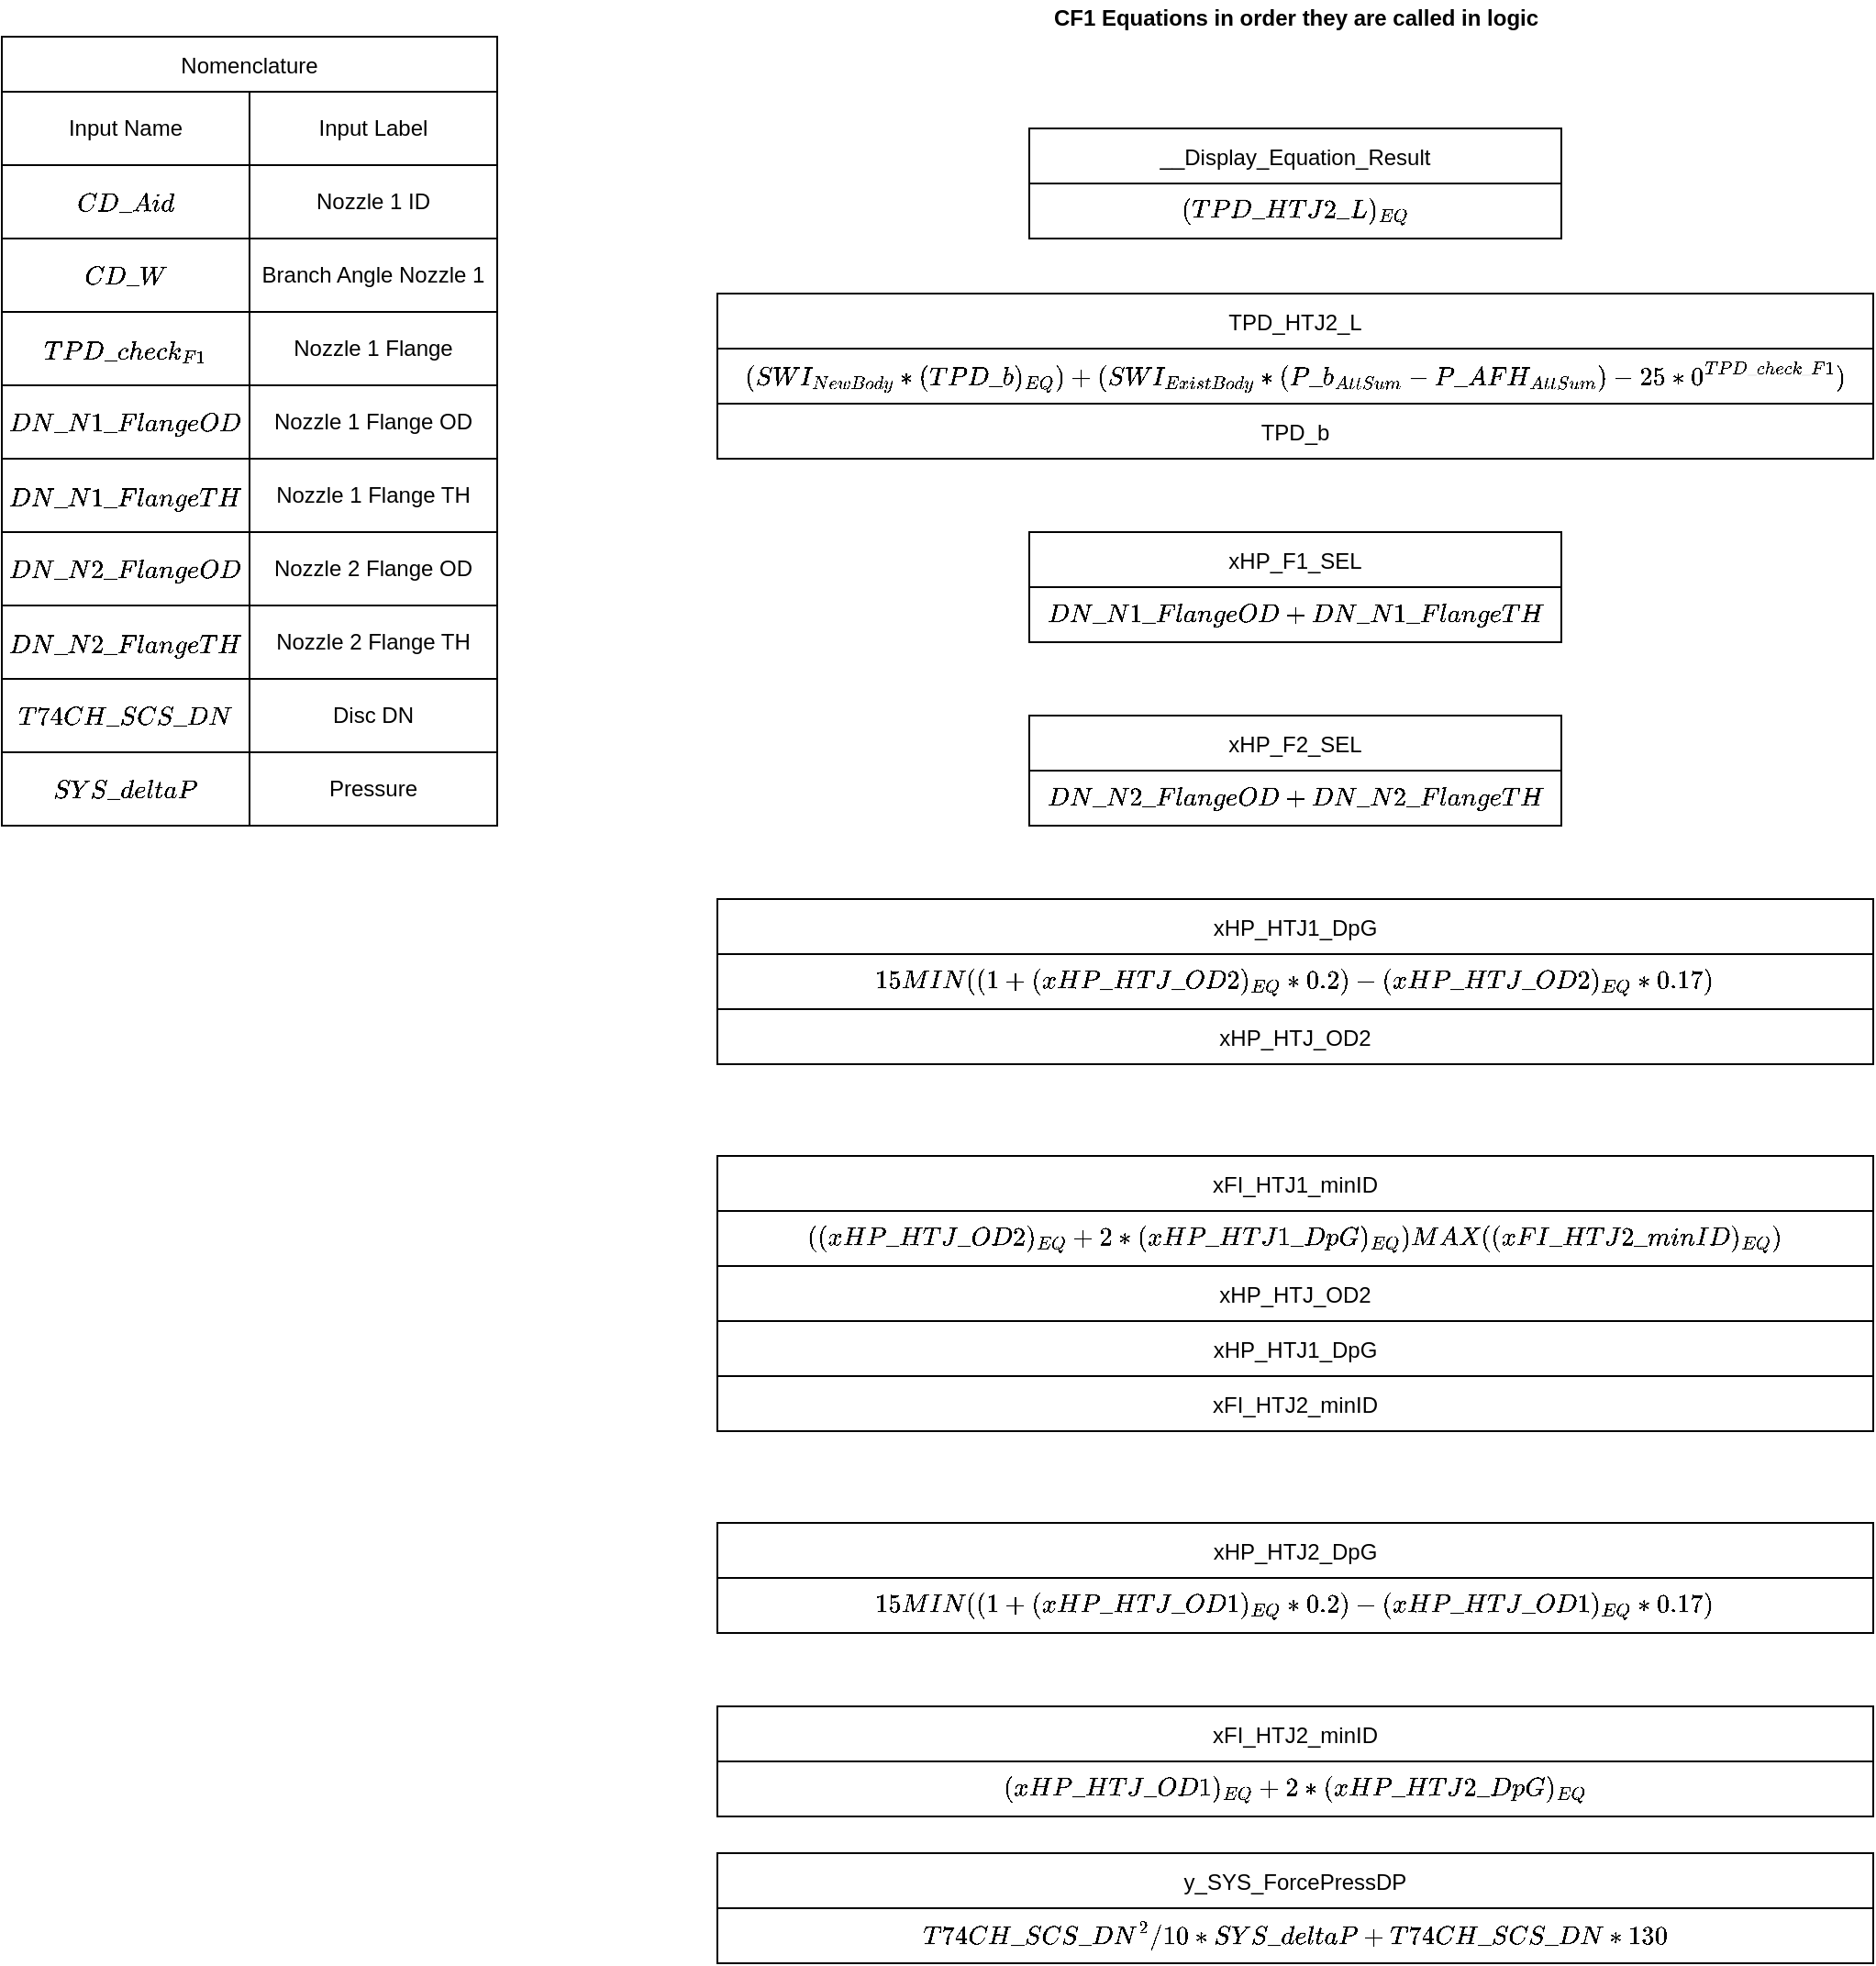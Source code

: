 <mxfile version="16.0.3" type="device" pages="2"><diagram id="UtGo-3iYUKRoLAM9Oy41" name="CF1"><mxGraphModel dx="1372" dy="472" grid="1" gridSize="10" guides="1" tooltips="1" connect="1" arrows="1" fold="1" page="1" pageScale="1" pageWidth="827" pageHeight="1169" math="1" shadow="0"><root><mxCell id="0"/><mxCell id="1" parent="0"/><mxCell id="Kk1Q7eSX3VFUXERfC4Oi-2" value="__Display_Equation_Result" style="swimlane;fontStyle=0;childLayout=stackLayout;horizontal=1;startSize=30;horizontalStack=0;resizeParent=1;resizeParentMax=0;resizeLast=0;collapsible=1;marginBottom=0;" parent="1" vertex="1"><mxGeometry x="200" y="100" width="290" height="60" as="geometry"/></mxCell><mxCell id="Kk1Q7eSX3VFUXERfC4Oi-8" value="$$ (TPD\_HTJ2\_L)_{EQ} $$" style="text;html=1;strokeColor=none;fillColor=none;align=center;verticalAlign=middle;whiteSpace=wrap;rounded=0;" parent="Kk1Q7eSX3VFUXERfC4Oi-2" vertex="1"><mxGeometry y="30" width="290" height="30" as="geometry"/></mxCell><mxCell id="Kk1Q7eSX3VFUXERfC4Oi-9" value="TPD_HTJ2_L" style="swimlane;fontStyle=0;childLayout=stackLayout;horizontal=1;startSize=30;horizontalStack=0;resizeParent=1;resizeParentMax=0;resizeLast=0;collapsible=1;marginBottom=0;" parent="1" vertex="1"><mxGeometry x="30" y="190" width="630" height="90" as="geometry"/></mxCell><mxCell id="Kk1Q7eSX3VFUXERfC4Oi-10" value="$$ (SWI_{NewBody} * (TPD\_b)_{EQ}) + (SWI_{ExistBody} * (P\_b_{AttSum} - P\_AFH_{AttSum}) - 25 * 0^{TPD\_check\_F1}) $$" style="text;html=1;strokeColor=none;fillColor=none;align=center;verticalAlign=middle;whiteSpace=wrap;rounded=0;" parent="Kk1Q7eSX3VFUXERfC4Oi-9" vertex="1"><mxGeometry y="30" width="630" height="30" as="geometry"/></mxCell><mxCell id="Kk1Q7eSX3VFUXERfC4Oi-11" value="TPD_b" style="swimlane;fontStyle=0;childLayout=stackLayout;horizontal=1;startSize=30;horizontalStack=0;resizeParent=1;resizeParentMax=0;resizeLast=0;collapsible=1;marginBottom=0;" parent="Kk1Q7eSX3VFUXERfC4Oi-9" vertex="1" collapsed="1"><mxGeometry y="60" width="630" height="30" as="geometry"><mxRectangle y="60" width="630" height="120" as="alternateBounds"/></mxGeometry></mxCell><mxCell id="Kk1Q7eSX3VFUXERfC4Oi-12" value="$$ FLOOR(MAX((xHP\_bWt)_{EQ} (xHP\_bFt)_{EQ})) $$" style="text;html=1;strokeColor=none;fillColor=none;align=center;verticalAlign=middle;whiteSpace=wrap;rounded=0;" parent="Kk1Q7eSX3VFUXERfC4Oi-11" vertex="1"><mxGeometry y="30" width="630" height="30" as="geometry"/></mxCell><mxCell id="Kk1Q7eSX3VFUXERfC4Oi-13" value="xHP_bWt" style="swimlane;fontStyle=0;childLayout=stackLayout;horizontal=1;startSize=30;horizontalStack=0;resizeParent=1;resizeParentMax=0;resizeLast=0;collapsible=1;marginBottom=0;" parent="Kk1Q7eSX3VFUXERfC4Oi-11" vertex="1" collapsed="1"><mxGeometry y="60" width="630" height="30" as="geometry"><mxRectangle y="60" width="630" height="70" as="alternateBounds"/></mxGeometry></mxCell><mxCell id="Kk1Q7eSX3VFUXERfC4Oi-14" value="$$ CD\_Aid * 2 * \frac{1}{\sin{(CD\_W * 0.017)}} $$" style="text;html=1;strokeColor=none;fillColor=none;align=center;verticalAlign=middle;whiteSpace=wrap;rounded=0;" parent="Kk1Q7eSX3VFUXERfC4Oi-13" vertex="1"><mxGeometry y="30" width="630" height="40" as="geometry"/></mxCell><mxCell id="Kk1Q7eSX3VFUXERfC4Oi-33" value="xHP_bFt" style="swimlane;fontStyle=0;childLayout=stackLayout;horizontal=1;startSize=30;horizontalStack=0;resizeParent=1;resizeParentMax=0;resizeLast=0;collapsible=1;marginBottom=0;" parent="Kk1Q7eSX3VFUXERfC4Oi-11" vertex="1" collapsed="1"><mxGeometry y="90" width="630" height="30" as="geometry"><mxRectangle y="90" width="630" height="160" as="alternateBounds"/></mxGeometry></mxCell><mxCell id="Kk1Q7eSX3VFUXERfC4Oi-34" value="$$ TPD\_check_{F1} * (\frac{(TPD\_Yda)_{EQ}}{2} + (xHP\_YF1)_{EQ} + \frac{(TPD\_F1a)_{EQ}}{2} * \frac{\cos{(CD\_W * 0.017)}}{\sin{(CD\_W * 0.017)}}) $$" style="text;html=1;strokeColor=none;fillColor=none;align=center;verticalAlign=middle;whiteSpace=wrap;rounded=0;" parent="Kk1Q7eSX3VFUXERfC4Oi-33" vertex="1"><mxGeometry y="30" width="630" height="40" as="geometry"/></mxCell><mxCell id="Kk1Q7eSX3VFUXERfC4Oi-49" value="TPD_Yda" style="swimlane;fontStyle=0;childLayout=stackLayout;horizontal=1;startSize=30;horizontalStack=0;resizeParent=1;resizeParentMax=0;resizeLast=0;collapsible=1;marginBottom=0;" parent="Kk1Q7eSX3VFUXERfC4Oi-33" vertex="1" collapsed="1"><mxGeometry y="70" width="630" height="30" as="geometry"><mxRectangle y="70" width="630" height="60" as="alternateBounds"/></mxGeometry></mxCell><mxCell id="Kk1Q7eSX3VFUXERfC4Oi-50" value="$$ (CD\_Aid * 2) + 50 $$" style="text;html=1;strokeColor=none;fillColor=none;align=center;verticalAlign=middle;whiteSpace=wrap;rounded=0;" parent="Kk1Q7eSX3VFUXERfC4Oi-49" vertex="1"><mxGeometry y="30" width="630" height="30" as="geometry"/></mxCell><mxCell id="Kk1Q7eSX3VFUXERfC4Oi-51" value="xHP_YF1" style="swimlane;fontStyle=0;childLayout=stackLayout;horizontal=1;startSize=30;horizontalStack=0;resizeParent=1;resizeParentMax=0;resizeLast=0;collapsible=1;marginBottom=0;" parent="Kk1Q7eSX3VFUXERfC4Oi-33" vertex="1" collapsed="1"><mxGeometry y="100" width="630" height="30" as="geometry"><mxRectangle y="100" width="630" height="60" as="alternateBounds"/></mxGeometry></mxCell><mxCell id="Kk1Q7eSX3VFUXERfC4Oi-52" value="$$ 15 $$" style="text;html=1;strokeColor=none;fillColor=none;align=center;verticalAlign=middle;whiteSpace=wrap;rounded=0;" parent="Kk1Q7eSX3VFUXERfC4Oi-51" vertex="1"><mxGeometry y="30" width="630" height="30" as="geometry"/></mxCell><mxCell id="Kk1Q7eSX3VFUXERfC4Oi-53" value="TPD_F1a" style="swimlane;fontStyle=0;childLayout=stackLayout;horizontal=1;startSize=30;horizontalStack=0;resizeParent=1;resizeParentMax=0;resizeLast=0;collapsible=1;marginBottom=0;" parent="Kk1Q7eSX3VFUXERfC4Oi-33" vertex="1" collapsed="1"><mxGeometry y="130" width="630" height="30" as="geometry"><mxRectangle y="130" width="630" height="90" as="alternateBounds"/></mxGeometry></mxCell><mxCell id="Kk1Q7eSX3VFUXERfC4Oi-54" value="$$ FLOOR(MAX((TPD\_F1a\_min)_{EQ} DN\_N1\_FlangeOD)) $$" style="text;html=1;strokeColor=none;fillColor=none;align=center;verticalAlign=middle;whiteSpace=wrap;rounded=0;" parent="Kk1Q7eSX3VFUXERfC4Oi-53" vertex="1"><mxGeometry y="30" width="630" height="30" as="geometry"/></mxCell><mxCell id="Kk1Q7eSX3VFUXERfC4Oi-55" value="TPD_F1a_min" style="swimlane;fontStyle=0;childLayout=stackLayout;horizontal=1;startSize=30;horizontalStack=0;resizeParent=1;resizeParentMax=0;resizeLast=0;collapsible=1;marginBottom=0;" parent="Kk1Q7eSX3VFUXERfC4Oi-53" vertex="1" collapsed="1"><mxGeometry y="60" width="630" height="30" as="geometry"><mxRectangle y="60" width="630" height="60" as="alternateBounds"/></mxGeometry></mxCell><mxCell id="Kk1Q7eSX3VFUXERfC4Oi-56" value="$$ CD\_Aid * 2.25 $$" style="text;html=1;strokeColor=none;fillColor=none;align=center;verticalAlign=middle;whiteSpace=wrap;rounded=0;" parent="Kk1Q7eSX3VFUXERfC4Oi-55" vertex="1"><mxGeometry y="30" width="630" height="30" as="geometry"/></mxCell><mxCell id="Kk1Q7eSX3VFUXERfC4Oi-29" value="Nomenclature" style="swimlane;fontStyle=0;childLayout=stackLayout;horizontal=1;startSize=30;horizontalStack=0;resizeParent=1;resizeParentMax=0;resizeLast=0;collapsible=1;marginBottom=0;" parent="1" vertex="1"><mxGeometry x="-360" y="50" width="270" height="430" as="geometry"/></mxCell><mxCell id="Kk1Q7eSX3VFUXERfC4Oi-19" value="" style="shape=table;startSize=0;container=1;collapsible=0;childLayout=tableLayout;" parent="Kk1Q7eSX3VFUXERfC4Oi-29" vertex="1"><mxGeometry y="30" width="270" height="400" as="geometry"/></mxCell><mxCell id="Kk1Q7eSX3VFUXERfC4Oi-20" value="" style="shape=partialRectangle;collapsible=0;dropTarget=0;pointerEvents=0;fillColor=none;top=0;left=0;bottom=0;right=0;points=[[0,0.5],[1,0.5]];portConstraint=eastwest;" parent="Kk1Q7eSX3VFUXERfC4Oi-19" vertex="1"><mxGeometry width="270" height="40" as="geometry"/></mxCell><mxCell id="Kk1Q7eSX3VFUXERfC4Oi-21" value="Input Name" style="shape=partialRectangle;html=1;whiteSpace=wrap;connectable=0;overflow=hidden;fillColor=none;top=0;left=0;bottom=0;right=0;pointerEvents=1;" parent="Kk1Q7eSX3VFUXERfC4Oi-20" vertex="1"><mxGeometry width="135" height="40" as="geometry"><mxRectangle width="135" height="40" as="alternateBounds"/></mxGeometry></mxCell><mxCell id="Kk1Q7eSX3VFUXERfC4Oi-22" value="Input Label" style="shape=partialRectangle;html=1;whiteSpace=wrap;connectable=0;overflow=hidden;fillColor=none;top=0;left=0;bottom=0;right=0;pointerEvents=1;" parent="Kk1Q7eSX3VFUXERfC4Oi-20" vertex="1"><mxGeometry x="135" width="135" height="40" as="geometry"><mxRectangle width="135" height="40" as="alternateBounds"/></mxGeometry></mxCell><mxCell id="Kk1Q7eSX3VFUXERfC4Oi-23" value="" style="shape=partialRectangle;collapsible=0;dropTarget=0;pointerEvents=0;fillColor=none;top=0;left=0;bottom=0;right=0;points=[[0,0.5],[1,0.5]];portConstraint=eastwest;" parent="Kk1Q7eSX3VFUXERfC4Oi-19" vertex="1"><mxGeometry y="40" width="270" height="40" as="geometry"/></mxCell><mxCell id="Kk1Q7eSX3VFUXERfC4Oi-24" value="&lt;span&gt;$$ CD\_Aid $$&lt;/span&gt;" style="shape=partialRectangle;html=1;whiteSpace=wrap;connectable=0;overflow=hidden;fillColor=none;top=0;left=0;bottom=0;right=0;pointerEvents=1;" parent="Kk1Q7eSX3VFUXERfC4Oi-23" vertex="1"><mxGeometry width="135" height="40" as="geometry"><mxRectangle width="135" height="40" as="alternateBounds"/></mxGeometry></mxCell><mxCell id="Kk1Q7eSX3VFUXERfC4Oi-25" value="Nozzle 1 ID" style="shape=partialRectangle;html=1;whiteSpace=wrap;connectable=0;overflow=hidden;fillColor=none;top=0;left=0;bottom=0;right=0;pointerEvents=1;" parent="Kk1Q7eSX3VFUXERfC4Oi-23" vertex="1"><mxGeometry x="135" width="135" height="40" as="geometry"><mxRectangle width="135" height="40" as="alternateBounds"/></mxGeometry></mxCell><mxCell id="Kk1Q7eSX3VFUXERfC4Oi-26" value="" style="shape=partialRectangle;collapsible=0;dropTarget=0;pointerEvents=0;fillColor=none;top=0;left=0;bottom=0;right=0;points=[[0,0.5],[1,0.5]];portConstraint=eastwest;" parent="Kk1Q7eSX3VFUXERfC4Oi-19" vertex="1"><mxGeometry y="80" width="270" height="40" as="geometry"/></mxCell><mxCell id="Kk1Q7eSX3VFUXERfC4Oi-27" value="$$ CD\_W $$" style="shape=partialRectangle;html=1;whiteSpace=wrap;connectable=0;overflow=hidden;fillColor=none;top=0;left=0;bottom=0;right=0;pointerEvents=1;" parent="Kk1Q7eSX3VFUXERfC4Oi-26" vertex="1"><mxGeometry width="135" height="40" as="geometry"><mxRectangle width="135" height="40" as="alternateBounds"/></mxGeometry></mxCell><mxCell id="Kk1Q7eSX3VFUXERfC4Oi-28" value="Branch Angle Nozzle 1" style="shape=partialRectangle;html=1;whiteSpace=wrap;connectable=0;overflow=hidden;fillColor=none;top=0;left=0;bottom=0;right=0;pointerEvents=1;" parent="Kk1Q7eSX3VFUXERfC4Oi-26" vertex="1"><mxGeometry x="135" width="135" height="40" as="geometry"><mxRectangle width="135" height="40" as="alternateBounds"/></mxGeometry></mxCell><mxCell id="Kk1Q7eSX3VFUXERfC4Oi-45" style="shape=partialRectangle;collapsible=0;dropTarget=0;pointerEvents=0;fillColor=none;top=0;left=0;bottom=0;right=0;points=[[0,0.5],[1,0.5]];portConstraint=eastwest;" parent="Kk1Q7eSX3VFUXERfC4Oi-19" vertex="1"><mxGeometry y="120" width="270" height="40" as="geometry"/></mxCell><mxCell id="Kk1Q7eSX3VFUXERfC4Oi-46" value="&lt;span&gt;$$ TPD\_check_{F1} $$&lt;/span&gt;" style="shape=partialRectangle;html=1;whiteSpace=wrap;connectable=0;overflow=hidden;fillColor=none;top=0;left=0;bottom=0;right=0;pointerEvents=1;" parent="Kk1Q7eSX3VFUXERfC4Oi-45" vertex="1"><mxGeometry width="135" height="40" as="geometry"><mxRectangle width="135" height="40" as="alternateBounds"/></mxGeometry></mxCell><mxCell id="Kk1Q7eSX3VFUXERfC4Oi-47" value="Nozzle 1 Flange" style="shape=partialRectangle;html=1;whiteSpace=wrap;connectable=0;overflow=hidden;fillColor=none;top=0;left=0;bottom=0;right=0;pointerEvents=1;" parent="Kk1Q7eSX3VFUXERfC4Oi-45" vertex="1"><mxGeometry x="135" width="135" height="40" as="geometry"><mxRectangle width="135" height="40" as="alternateBounds"/></mxGeometry></mxCell><mxCell id="Kk1Q7eSX3VFUXERfC4Oi-42" style="shape=partialRectangle;collapsible=0;dropTarget=0;pointerEvents=0;fillColor=none;top=0;left=0;bottom=0;right=0;points=[[0,0.5],[1,0.5]];portConstraint=eastwest;" parent="Kk1Q7eSX3VFUXERfC4Oi-19" vertex="1"><mxGeometry y="160" width="270" height="40" as="geometry"/></mxCell><mxCell id="Kk1Q7eSX3VFUXERfC4Oi-43" value="$$ DN\_N1\_FlangeOD $$" style="shape=partialRectangle;html=1;whiteSpace=wrap;connectable=0;overflow=hidden;fillColor=none;top=0;left=0;bottom=0;right=0;pointerEvents=1;" parent="Kk1Q7eSX3VFUXERfC4Oi-42" vertex="1"><mxGeometry width="135" height="40" as="geometry"><mxRectangle width="135" height="40" as="alternateBounds"/></mxGeometry></mxCell><mxCell id="Kk1Q7eSX3VFUXERfC4Oi-44" value="Nozzle 1 Flange OD" style="shape=partialRectangle;html=1;whiteSpace=wrap;connectable=0;overflow=hidden;fillColor=none;top=0;left=0;bottom=0;right=0;pointerEvents=1;" parent="Kk1Q7eSX3VFUXERfC4Oi-42" vertex="1"><mxGeometry x="135" width="135" height="40" as="geometry"><mxRectangle width="135" height="40" as="alternateBounds"/></mxGeometry></mxCell><mxCell id="Kk1Q7eSX3VFUXERfC4Oi-39" style="shape=partialRectangle;collapsible=0;dropTarget=0;pointerEvents=0;fillColor=none;top=0;left=0;bottom=0;right=0;points=[[0,0.5],[1,0.5]];portConstraint=eastwest;" parent="Kk1Q7eSX3VFUXERfC4Oi-19" vertex="1"><mxGeometry y="200" width="270" height="40" as="geometry"/></mxCell><mxCell id="Kk1Q7eSX3VFUXERfC4Oi-40" value="$$ DN\_N1\_FlangeTH $$" style="shape=partialRectangle;html=1;whiteSpace=wrap;connectable=0;overflow=hidden;fillColor=none;top=0;left=0;bottom=0;right=0;pointerEvents=1;" parent="Kk1Q7eSX3VFUXERfC4Oi-39" vertex="1"><mxGeometry width="135" height="40" as="geometry"><mxRectangle width="135" height="40" as="alternateBounds"/></mxGeometry></mxCell><mxCell id="Kk1Q7eSX3VFUXERfC4Oi-41" value="Nozzle 1 Flange TH" style="shape=partialRectangle;html=1;whiteSpace=wrap;connectable=0;overflow=hidden;fillColor=none;top=0;left=0;bottom=0;right=0;pointerEvents=1;" parent="Kk1Q7eSX3VFUXERfC4Oi-39" vertex="1"><mxGeometry x="135" width="135" height="40" as="geometry"><mxRectangle width="135" height="40" as="alternateBounds"/></mxGeometry></mxCell><mxCell id="Kk1Q7eSX3VFUXERfC4Oi-68" style="shape=partialRectangle;collapsible=0;dropTarget=0;pointerEvents=0;fillColor=none;top=0;left=0;bottom=0;right=0;points=[[0,0.5],[1,0.5]];portConstraint=eastwest;" parent="Kk1Q7eSX3VFUXERfC4Oi-19" vertex="1"><mxGeometry y="240" width="270" height="40" as="geometry"/></mxCell><mxCell id="Kk1Q7eSX3VFUXERfC4Oi-69" value="&lt;span&gt;$$ DN\_N2\_FlangeOD $$&lt;/span&gt;" style="shape=partialRectangle;html=1;whiteSpace=wrap;connectable=0;overflow=hidden;fillColor=none;top=0;left=0;bottom=0;right=0;pointerEvents=1;" parent="Kk1Q7eSX3VFUXERfC4Oi-68" vertex="1"><mxGeometry width="135" height="40" as="geometry"><mxRectangle width="135" height="40" as="alternateBounds"/></mxGeometry></mxCell><mxCell id="Kk1Q7eSX3VFUXERfC4Oi-70" value="Nozzle 2 Flange OD" style="shape=partialRectangle;html=1;whiteSpace=wrap;connectable=0;overflow=hidden;fillColor=none;top=0;left=0;bottom=0;right=0;pointerEvents=1;" parent="Kk1Q7eSX3VFUXERfC4Oi-68" vertex="1"><mxGeometry x="135" width="135" height="40" as="geometry"><mxRectangle width="135" height="40" as="alternateBounds"/></mxGeometry></mxCell><mxCell id="Kk1Q7eSX3VFUXERfC4Oi-65" style="shape=partialRectangle;collapsible=0;dropTarget=0;pointerEvents=0;fillColor=none;top=0;left=0;bottom=0;right=0;points=[[0,0.5],[1,0.5]];portConstraint=eastwest;" parent="Kk1Q7eSX3VFUXERfC4Oi-19" vertex="1"><mxGeometry y="280" width="270" height="40" as="geometry"/></mxCell><mxCell id="Kk1Q7eSX3VFUXERfC4Oi-66" value="&lt;span&gt;$$ DN\_N2\_FlangeTH $$&lt;/span&gt;" style="shape=partialRectangle;html=1;whiteSpace=wrap;connectable=0;overflow=hidden;fillColor=none;top=0;left=0;bottom=0;right=0;pointerEvents=1;" parent="Kk1Q7eSX3VFUXERfC4Oi-65" vertex="1"><mxGeometry width="135" height="40" as="geometry"><mxRectangle width="135" height="40" as="alternateBounds"/></mxGeometry></mxCell><mxCell id="Kk1Q7eSX3VFUXERfC4Oi-67" value="Nozzle 2 Flange TH" style="shape=partialRectangle;html=1;whiteSpace=wrap;connectable=0;overflow=hidden;fillColor=none;top=0;left=0;bottom=0;right=0;pointerEvents=1;" parent="Kk1Q7eSX3VFUXERfC4Oi-65" vertex="1"><mxGeometry x="135" width="135" height="40" as="geometry"><mxRectangle width="135" height="40" as="alternateBounds"/></mxGeometry></mxCell><mxCell id="Kk1Q7eSX3VFUXERfC4Oi-62" style="shape=partialRectangle;collapsible=0;dropTarget=0;pointerEvents=0;fillColor=none;top=0;left=0;bottom=0;right=0;points=[[0,0.5],[1,0.5]];portConstraint=eastwest;" parent="Kk1Q7eSX3VFUXERfC4Oi-19" vertex="1"><mxGeometry y="320" width="270" height="40" as="geometry"/></mxCell><mxCell id="Kk1Q7eSX3VFUXERfC4Oi-63" value="$$ T74CH\_SCS\_DN $$" style="shape=partialRectangle;html=1;whiteSpace=wrap;connectable=0;overflow=hidden;fillColor=none;top=0;left=0;bottom=0;right=0;pointerEvents=1;" parent="Kk1Q7eSX3VFUXERfC4Oi-62" vertex="1"><mxGeometry width="135" height="40" as="geometry"><mxRectangle width="135" height="40" as="alternateBounds"/></mxGeometry></mxCell><mxCell id="Kk1Q7eSX3VFUXERfC4Oi-64" value="Disc DN" style="shape=partialRectangle;html=1;whiteSpace=wrap;connectable=0;overflow=hidden;fillColor=none;top=0;left=0;bottom=0;right=0;pointerEvents=1;" parent="Kk1Q7eSX3VFUXERfC4Oi-62" vertex="1"><mxGeometry x="135" width="135" height="40" as="geometry"><mxRectangle width="135" height="40" as="alternateBounds"/></mxGeometry></mxCell><mxCell id="Kk1Q7eSX3VFUXERfC4Oi-105" style="shape=partialRectangle;collapsible=0;dropTarget=0;pointerEvents=0;fillColor=none;top=0;left=0;bottom=0;right=0;points=[[0,0.5],[1,0.5]];portConstraint=eastwest;" parent="Kk1Q7eSX3VFUXERfC4Oi-19" vertex="1"><mxGeometry y="360" width="270" height="40" as="geometry"/></mxCell><mxCell id="Kk1Q7eSX3VFUXERfC4Oi-106" value="$$ SYS\_deltaP $$" style="shape=partialRectangle;html=1;whiteSpace=wrap;connectable=0;overflow=hidden;fillColor=none;top=0;left=0;bottom=0;right=0;pointerEvents=1;" parent="Kk1Q7eSX3VFUXERfC4Oi-105" vertex="1"><mxGeometry width="135" height="40" as="geometry"><mxRectangle width="135" height="40" as="alternateBounds"/></mxGeometry></mxCell><mxCell id="Kk1Q7eSX3VFUXERfC4Oi-107" value="Pressure" style="shape=partialRectangle;html=1;whiteSpace=wrap;connectable=0;overflow=hidden;fillColor=none;top=0;left=0;bottom=0;right=0;pointerEvents=1;" parent="Kk1Q7eSX3VFUXERfC4Oi-105" vertex="1"><mxGeometry x="135" width="135" height="40" as="geometry"><mxRectangle width="135" height="40" as="alternateBounds"/></mxGeometry></mxCell><mxCell id="Kk1Q7eSX3VFUXERfC4Oi-58" value="xHP_F1_SEL" style="swimlane;fontStyle=0;childLayout=stackLayout;horizontal=1;startSize=30;horizontalStack=0;resizeParent=1;resizeParentMax=0;resizeLast=0;collapsible=1;marginBottom=0;" parent="1" vertex="1"><mxGeometry x="200" y="320" width="290" height="60" as="geometry"/></mxCell><mxCell id="Kk1Q7eSX3VFUXERfC4Oi-59" value="$$ DN\_N1\_FlangeOD + DN\_N1\_FlangeTH $$" style="text;html=1;strokeColor=none;fillColor=none;align=center;verticalAlign=middle;whiteSpace=wrap;rounded=0;" parent="Kk1Q7eSX3VFUXERfC4Oi-58" vertex="1"><mxGeometry y="30" width="290" height="30" as="geometry"/></mxCell><mxCell id="Kk1Q7eSX3VFUXERfC4Oi-60" value="xHP_F2_SEL" style="swimlane;fontStyle=0;childLayout=stackLayout;horizontal=1;startSize=30;horizontalStack=0;resizeParent=1;resizeParentMax=0;resizeLast=0;collapsible=1;marginBottom=0;" parent="1" vertex="1"><mxGeometry x="200" y="420" width="290" height="60" as="geometry"/></mxCell><mxCell id="Kk1Q7eSX3VFUXERfC4Oi-61" value="$$ DN\_N2\_FlangeOD + DN\_N2\_FlangeTH $$" style="text;html=1;strokeColor=none;fillColor=none;align=center;verticalAlign=middle;whiteSpace=wrap;rounded=0;" parent="Kk1Q7eSX3VFUXERfC4Oi-60" vertex="1"><mxGeometry y="30" width="290" height="30" as="geometry"/></mxCell><mxCell id="Kk1Q7eSX3VFUXERfC4Oi-71" value="xHP_HTJ1_DpG" style="swimlane;fontStyle=0;childLayout=stackLayout;horizontal=1;startSize=30;horizontalStack=0;resizeParent=1;resizeParentMax=0;resizeLast=0;collapsible=1;marginBottom=0;" parent="1" vertex="1"><mxGeometry x="30" y="520" width="630" height="90" as="geometry"/></mxCell><mxCell id="Kk1Q7eSX3VFUXERfC4Oi-72" value="$$ 15MIN((1 + (xHP\_HTJ\_OD2)_{EQ} * 0.2) - (xHP\_HTJ\_OD2)_{EQ} * 0.17) $$" style="text;html=1;strokeColor=none;fillColor=none;align=center;verticalAlign=middle;whiteSpace=wrap;rounded=0;" parent="Kk1Q7eSX3VFUXERfC4Oi-71" vertex="1"><mxGeometry y="30" width="630" height="30" as="geometry"/></mxCell><mxCell id="Kk1Q7eSX3VFUXERfC4Oi-75" value="xHP_HTJ_OD2" style="swimlane;fontStyle=0;childLayout=stackLayout;horizontal=1;startSize=30;horizontalStack=0;resizeParent=1;resizeParentMax=0;resizeLast=0;collapsible=1;marginBottom=0;" parent="Kk1Q7eSX3VFUXERfC4Oi-71" vertex="1" collapsed="1"><mxGeometry y="60" width="630" height="30" as="geometry"><mxRectangle y="60" width="630" height="120" as="alternateBounds"/></mxGeometry></mxCell><mxCell id="Kk1Q7eSX3VFUXERfC4Oi-76" value="$$ (SWI_{NewBody} * (TPD\_DN2)_{EQ} + 2 * (TPD\_S2)_{EQ}) + (SWI_{ExistBody} * P\_OD2_{AttSum}) $$" style="text;html=1;strokeColor=none;fillColor=none;align=center;verticalAlign=middle;whiteSpace=wrap;rounded=0;" parent="Kk1Q7eSX3VFUXERfC4Oi-75" vertex="1"><mxGeometry y="30" width="630" height="30" as="geometry"/></mxCell><mxCell id="Kk1Q7eSX3VFUXERfC4Oi-77" value="TPD_DN2" style="swimlane;fontStyle=0;childLayout=stackLayout;horizontal=1;startSize=30;horizontalStack=0;resizeParent=1;resizeParentMax=0;resizeLast=0;collapsible=1;marginBottom=0;" parent="Kk1Q7eSX3VFUXERfC4Oi-75" vertex="1" collapsed="1"><mxGeometry y="60" width="630" height="30" as="geometry"><mxRectangle y="60" width="630" height="60" as="alternateBounds"/></mxGeometry></mxCell><mxCell id="Kk1Q7eSX3VFUXERfC4Oi-78" value="$$ FLOOR(CD\_Aid * 1.125) $$" style="text;html=1;strokeColor=none;fillColor=none;align=center;verticalAlign=middle;whiteSpace=wrap;rounded=0;" parent="Kk1Q7eSX3VFUXERfC4Oi-77" vertex="1"><mxGeometry y="30" width="630" height="30" as="geometry"/></mxCell><mxCell id="Kk1Q7eSX3VFUXERfC4Oi-79" value="TPD_S2" style="swimlane;fontStyle=0;childLayout=stackLayout;horizontal=1;startSize=30;horizontalStack=0;resizeParent=1;resizeParentMax=0;resizeLast=0;collapsible=1;marginBottom=0;" parent="Kk1Q7eSX3VFUXERfC4Oi-75" vertex="1" collapsed="1"><mxGeometry y="90" width="630" height="30" as="geometry"><mxRectangle y="90" width="630" height="60" as="alternateBounds"/></mxGeometry></mxCell><mxCell id="Kk1Q7eSX3VFUXERfC4Oi-80" value="$$ CD\_Aid * 0.15 $$" style="text;html=1;strokeColor=none;fillColor=none;align=center;verticalAlign=middle;whiteSpace=wrap;rounded=0;" parent="Kk1Q7eSX3VFUXERfC4Oi-79" vertex="1"><mxGeometry y="30" width="630" height="30" as="geometry"/></mxCell><mxCell id="Kk1Q7eSX3VFUXERfC4Oi-81" value="xFI_HTJ1_minID" style="swimlane;fontStyle=0;childLayout=stackLayout;horizontal=1;startSize=30;horizontalStack=0;resizeParent=1;resizeParentMax=0;resizeLast=0;collapsible=1;marginBottom=0;" parent="1" vertex="1"><mxGeometry x="30" y="660" width="630" height="150" as="geometry"/></mxCell><mxCell id="Kk1Q7eSX3VFUXERfC4Oi-82" value="$$ ((xHP\_HTJ\_OD2)_{EQ} + 2 * (xHP\_HTJ1\_DpG)_{EQ}) MAX((xFI\_HTJ2\_minID)_{EQ}) $$" style="text;html=1;strokeColor=none;fillColor=none;align=center;verticalAlign=middle;whiteSpace=wrap;rounded=0;" parent="Kk1Q7eSX3VFUXERfC4Oi-81" vertex="1"><mxGeometry y="30" width="630" height="30" as="geometry"/></mxCell><mxCell id="Kk1Q7eSX3VFUXERfC4Oi-83" value="xHP_HTJ_OD2" style="swimlane;fontStyle=0;childLayout=stackLayout;horizontal=1;startSize=30;horizontalStack=0;resizeParent=1;resizeParentMax=0;resizeLast=0;collapsible=1;marginBottom=0;" parent="Kk1Q7eSX3VFUXERfC4Oi-81" vertex="1" collapsed="1"><mxGeometry y="60" width="630" height="30" as="geometry"><mxRectangle x="30" y="1500" width="630" height="60" as="alternateBounds"/></mxGeometry></mxCell><mxCell id="Kk1Q7eSX3VFUXERfC4Oi-84" value="$$ (SWI_{NewBody} * (TPD\_DN2)_{EQ} + 2 * (TPD\_S2)_{EQ}) + (SWI_{ExistBody} * P\_OD2_{AttSum}) $$" style="text;html=1;strokeColor=none;fillColor=none;align=center;verticalAlign=middle;whiteSpace=wrap;rounded=0;" parent="Kk1Q7eSX3VFUXERfC4Oi-83" vertex="1"><mxGeometry y="30" width="630" height="30" as="geometry"/></mxCell><mxCell id="Kk1Q7eSX3VFUXERfC4Oi-85" value="xHP_HTJ1_DpG" style="swimlane;fontStyle=0;childLayout=stackLayout;horizontal=1;startSize=30;horizontalStack=0;resizeParent=1;resizeParentMax=0;resizeLast=0;collapsible=1;marginBottom=0;" parent="Kk1Q7eSX3VFUXERfC4Oi-81" vertex="1" collapsed="1"><mxGeometry y="90" width="630" height="30" as="geometry"><mxRectangle y="90" width="630" height="90" as="alternateBounds"/></mxGeometry></mxCell><mxCell id="Kk1Q7eSX3VFUXERfC4Oi-86" value="$$ 15MIN((1 + (xHP\_HTJ\_OD2)_{EQ} * 0.2) - (xHP\_HTJ\_OD2)_{EQ} * 0.17) $$" style="text;html=1;strokeColor=none;fillColor=none;align=center;verticalAlign=middle;whiteSpace=wrap;rounded=0;" parent="Kk1Q7eSX3VFUXERfC4Oi-85" vertex="1"><mxGeometry y="30" width="630" height="30" as="geometry"/></mxCell><mxCell id="WWHxWIVUZHfez--nzerR-1" value="xHP_HTJ_OD2" style="swimlane;fontStyle=0;childLayout=stackLayout;horizontal=1;startSize=30;horizontalStack=0;resizeParent=1;resizeParentMax=0;resizeLast=0;collapsible=1;marginBottom=0;" vertex="1" collapsed="1" parent="Kk1Q7eSX3VFUXERfC4Oi-85"><mxGeometry y="60" width="630" height="30" as="geometry"><mxRectangle x="30" y="1500" width="630" height="60" as="alternateBounds"/></mxGeometry></mxCell><mxCell id="WWHxWIVUZHfez--nzerR-2" value="$$ (SWI_{NewBody} * (TPD\_DN2)_{EQ} + 2 * (TPD\_S2)_{EQ}) + (SWI_{ExistBody} * P\_OD2_{AttSum}) $$" style="text;html=1;strokeColor=none;fillColor=none;align=center;verticalAlign=middle;whiteSpace=wrap;rounded=0;" vertex="1" parent="WWHxWIVUZHfez--nzerR-1"><mxGeometry y="30" width="630" height="30" as="geometry"/></mxCell><mxCell id="Kk1Q7eSX3VFUXERfC4Oi-87" value="xFI_HTJ2_minID" style="swimlane;fontStyle=0;childLayout=stackLayout;horizontal=1;startSize=30;horizontalStack=0;resizeParent=1;resizeParentMax=0;resizeLast=0;collapsible=1;marginBottom=0;" parent="Kk1Q7eSX3VFUXERfC4Oi-81" vertex="1" collapsed="1"><mxGeometry y="120" width="630" height="30" as="geometry"><mxRectangle y="120" width="630" height="90" as="alternateBounds"/></mxGeometry></mxCell><mxCell id="Kk1Q7eSX3VFUXERfC4Oi-88" value="$$ )xHP\_HTJ\_OD1)_{EQ} + 2 * (xHP\_HTJ2\_DpG)_{EQ} $$" style="text;html=1;strokeColor=none;fillColor=none;align=center;verticalAlign=middle;whiteSpace=wrap;rounded=0;" parent="Kk1Q7eSX3VFUXERfC4Oi-87" vertex="1"><mxGeometry y="30" width="630" height="30" as="geometry"/></mxCell><mxCell id="Kk1Q7eSX3VFUXERfC4Oi-93" value="xHP_HTJ2_DpG" style="swimlane;fontStyle=0;childLayout=stackLayout;horizontal=1;startSize=30;horizontalStack=0;resizeParent=1;resizeParentMax=0;resizeLast=0;collapsible=1;marginBottom=0;" parent="Kk1Q7eSX3VFUXERfC4Oi-87" vertex="1" collapsed="1"><mxGeometry y="60" width="630" height="30" as="geometry"><mxRectangle y="60" width="630" height="120" as="alternateBounds"/></mxGeometry></mxCell><mxCell id="Kk1Q7eSX3VFUXERfC4Oi-94" value="$$ 15MIN((1 + (xHP\_HTJ\_OD1)_{EQ} * 0.2) - (xHP\_HTJ\_OD1)_{EQ} * 0.17)&amp;nbsp;$$" style="text;html=1;strokeColor=none;fillColor=none;align=center;verticalAlign=middle;whiteSpace=wrap;rounded=0;" parent="Kk1Q7eSX3VFUXERfC4Oi-93" vertex="1"><mxGeometry y="30" width="630" height="30" as="geometry"/></mxCell><mxCell id="Kk1Q7eSX3VFUXERfC4Oi-95" value="xHP_HTJ_OD1" style="swimlane;fontStyle=0;childLayout=stackLayout;horizontal=1;startSize=30;horizontalStack=0;resizeParent=1;resizeParentMax=0;resizeLast=0;collapsible=1;marginBottom=0;" parent="Kk1Q7eSX3VFUXERfC4Oi-93" vertex="1" collapsed="1"><mxGeometry y="60" width="630" height="30" as="geometry"><mxRectangle y="60" width="630" height="90" as="alternateBounds"/></mxGeometry></mxCell><mxCell id="Kk1Q7eSX3VFUXERfC4Oi-96" value="$$ (SWI_{NewBody} * CD\_Aid + 2 * (TPD\_S1)_{EQ}) + (SWI_{ExistBody} * P\_OD1_{AttSum}) $$" style="text;html=1;strokeColor=none;fillColor=none;align=center;verticalAlign=middle;whiteSpace=wrap;rounded=0;" parent="Kk1Q7eSX3VFUXERfC4Oi-95" vertex="1"><mxGeometry y="30" width="630" height="30" as="geometry"/></mxCell><mxCell id="WWHxWIVUZHfez--nzerR-3" value="TPD_S1" style="swimlane;fontStyle=0;childLayout=stackLayout;horizontal=1;startSize=30;horizontalStack=0;resizeParent=1;resizeParentMax=0;resizeLast=0;collapsible=1;marginBottom=0;" vertex="1" collapsed="1" parent="Kk1Q7eSX3VFUXERfC4Oi-95"><mxGeometry y="60" width="630" height="30" as="geometry"><mxRectangle y="60" width="630" height="60" as="alternateBounds"/></mxGeometry></mxCell><mxCell id="WWHxWIVUZHfez--nzerR-4" value="$$ CEIL(CD\_Aid * 0.13) $$" style="text;html=1;strokeColor=none;fillColor=none;align=center;verticalAlign=middle;whiteSpace=wrap;rounded=0;" vertex="1" parent="WWHxWIVUZHfez--nzerR-3"><mxGeometry y="30" width="630" height="30" as="geometry"/></mxCell><mxCell id="Kk1Q7eSX3VFUXERfC4Oi-89" value="xHP_HTJ_OD1" style="swimlane;fontStyle=0;childLayout=stackLayout;horizontal=1;startSize=30;horizontalStack=0;resizeParent=1;resizeParentMax=0;resizeLast=0;collapsible=1;marginBottom=0;" parent="Kk1Q7eSX3VFUXERfC4Oi-93" vertex="1" collapsed="1"><mxGeometry y="90" width="630" height="30" as="geometry"><mxRectangle y="90" width="630" height="90" as="alternateBounds"/></mxGeometry></mxCell><mxCell id="Kk1Q7eSX3VFUXERfC4Oi-90" value="$$ (SWI_{NewBody} * CD\_Aid + 2 * (TPD\_S1)_{EQ}) + (SWI_{ExistBody} * P\_OD1_{AttSum}) $$" style="text;html=1;strokeColor=none;fillColor=none;align=center;verticalAlign=middle;whiteSpace=wrap;rounded=0;" parent="Kk1Q7eSX3VFUXERfC4Oi-89" vertex="1"><mxGeometry y="30" width="630" height="30" as="geometry"/></mxCell><mxCell id="Kk1Q7eSX3VFUXERfC4Oi-91" value="TPD_S1" style="swimlane;fontStyle=0;childLayout=stackLayout;horizontal=1;startSize=30;horizontalStack=0;resizeParent=1;resizeParentMax=0;resizeLast=0;collapsible=1;marginBottom=0;" parent="Kk1Q7eSX3VFUXERfC4Oi-89" vertex="1" collapsed="1"><mxGeometry y="60" width="630" height="30" as="geometry"><mxRectangle y="60" width="630" height="60" as="alternateBounds"/></mxGeometry></mxCell><mxCell id="Kk1Q7eSX3VFUXERfC4Oi-92" value="$$ CEIL(CD\_Aid * 0.13) $$" style="text;html=1;strokeColor=none;fillColor=none;align=center;verticalAlign=middle;whiteSpace=wrap;rounded=0;" parent="Kk1Q7eSX3VFUXERfC4Oi-91" vertex="1"><mxGeometry y="30" width="630" height="30" as="geometry"/></mxCell><mxCell id="Kk1Q7eSX3VFUXERfC4Oi-97" value="xHP_HTJ2_DpG" style="swimlane;fontStyle=0;childLayout=stackLayout;horizontal=1;startSize=30;horizontalStack=0;resizeParent=1;resizeParentMax=0;resizeLast=0;collapsible=1;marginBottom=0;" parent="1" vertex="1"><mxGeometry x="30" y="860" width="630" height="60" as="geometry"><mxRectangle x="30" y="2080" width="120" height="30" as="alternateBounds"/></mxGeometry></mxCell><mxCell id="Kk1Q7eSX3VFUXERfC4Oi-98" value="$$ 15MIN((1 + (xHP\_HTJ\_OD1)_{EQ} * 0.2) - (xHP\_HTJ\_OD1)_{EQ} * 0.17)&amp;nbsp;$$" style="text;html=1;strokeColor=none;fillColor=none;align=center;verticalAlign=middle;whiteSpace=wrap;rounded=0;" parent="Kk1Q7eSX3VFUXERfC4Oi-97" vertex="1"><mxGeometry y="30" width="630" height="30" as="geometry"/></mxCell><mxCell id="Kk1Q7eSX3VFUXERfC4Oi-99" value="xFI_HTJ2_minID" style="swimlane;fontStyle=0;childLayout=stackLayout;horizontal=1;startSize=30;horizontalStack=0;resizeParent=1;resizeParentMax=0;resizeLast=0;collapsible=1;marginBottom=0;" parent="1" vertex="1"><mxGeometry x="30" y="960" width="630" height="60" as="geometry"><mxRectangle x="30" y="2180" width="120" height="30" as="alternateBounds"/></mxGeometry></mxCell><mxCell id="Kk1Q7eSX3VFUXERfC4Oi-100" value="$$ (xHP\_HTJ\_OD1)_{EQ} + 2 * (xHP\_HTJ2\_DpG)_{EQ} $$" style="text;html=1;strokeColor=none;fillColor=none;align=center;verticalAlign=middle;whiteSpace=wrap;rounded=0;" parent="Kk1Q7eSX3VFUXERfC4Oi-99" vertex="1"><mxGeometry y="30" width="630" height="30" as="geometry"/></mxCell><mxCell id="Kk1Q7eSX3VFUXERfC4Oi-101" value="CF1 Equations in order they are called in logic" style="text;html=1;align=center;verticalAlign=middle;resizable=0;points=[];autosize=1;strokeColor=none;fillColor=none;fontStyle=1" parent="1" vertex="1"><mxGeometry x="205" y="30" width="280" height="20" as="geometry"/></mxCell><mxCell id="Kk1Q7eSX3VFUXERfC4Oi-103" value="y_SYS_ForcePressDP" style="swimlane;fontStyle=0;childLayout=stackLayout;horizontal=1;startSize=30;horizontalStack=0;resizeParent=1;resizeParentMax=0;resizeLast=0;collapsible=1;marginBottom=0;" parent="1" vertex="1"><mxGeometry x="30" y="1040" width="630" height="60" as="geometry"><mxRectangle x="30" y="2180" width="120" height="30" as="alternateBounds"/></mxGeometry></mxCell><mxCell id="Kk1Q7eSX3VFUXERfC4Oi-104" value="$$ T74CH\_SCS\_DN^2 / 10 * SYS\_deltaP + T74CH\_SCS\_DN * 130 $$" style="text;html=1;strokeColor=none;fillColor=none;align=center;verticalAlign=middle;whiteSpace=wrap;rounded=0;" parent="Kk1Q7eSX3VFUXERfC4Oi-103" vertex="1"><mxGeometry y="30" width="630" height="30" as="geometry"/></mxCell></root></mxGraphModel></diagram><diagram id="JcOw2YYw3yjxc55zkAb5" name="SW"><mxGraphModel dx="1372" dy="472" grid="1" gridSize="10" guides="1" tooltips="1" connect="1" arrows="1" fold="1" page="1" pageScale="1" pageWidth="827" pageHeight="1169" math="1" shadow="0"><root><mxCell id="wjp0t5V7-qnJkySio4rx-0"/><mxCell id="wjp0t5V7-qnJkySio4rx-1" parent="wjp0t5V7-qnJkySio4rx-0"/><mxCell id="sl57td7YXfb9YfDUN-kY-0" value="BM1_W" style="swimlane;fontStyle=0;childLayout=stackLayout;horizontal=1;startSize=30;horizontalStack=0;resizeParent=1;resizeParentMax=0;resizeLast=0;collapsible=1;marginBottom=0;" parent="wjp0t5V7-qnJkySio4rx-1" vertex="1"><mxGeometry x="180" y="80" width="290" height="60" as="geometry"/></mxCell><mxCell id="sl57td7YXfb9YfDUN-kY-1" value="$$ CD\_Aid + (CD\_Aid * 0.4) $$" style="text;html=1;strokeColor=none;fillColor=none;align=center;verticalAlign=middle;whiteSpace=wrap;rounded=0;" parent="sl57td7YXfb9YfDUN-kY-0" vertex="1"><mxGeometry y="30" width="290" height="30" as="geometry"/></mxCell><mxCell id="Ugmay4kAMAh6b6gdjoK8-0" value="74CH_TRIM_PC" style="swimlane;fontStyle=0;childLayout=stackLayout;horizontal=1;startSize=30;horizontalStack=0;resizeParent=1;resizeParentMax=0;resizeLast=0;collapsible=1;marginBottom=0;" parent="wjp0t5V7-qnJkySio4rx-1" vertex="1"><mxGeometry x="10" y="340" width="630" height="330" as="geometry"/></mxCell><mxCell id="Ugmay4kAMAh6b6gdjoK8-1" value="$$ (74CH\_TRIM\_Slen\_1)_{EQ} MAX (74CH\_TRIM\_Slen\_2)_{EQ}&lt;br&gt;&amp;nbsp;$$" style="text;html=1;strokeColor=none;fillColor=none;align=center;verticalAlign=middle;whiteSpace=wrap;rounded=0;" parent="Ugmay4kAMAh6b6gdjoK8-0" vertex="1"><mxGeometry y="30" width="630" height="30" as="geometry"/></mxCell><mxCell id="Ugmay4kAMAh6b6gdjoK8-2" value="74CH_TRIM_Slen_1" style="swimlane;fontStyle=0;childLayout=stackLayout;horizontal=1;startSize=30;horizontalStack=0;resizeParent=1;resizeParentMax=0;resizeLast=0;collapsible=1;marginBottom=0;" parent="Ugmay4kAMAh6b6gdjoK8-0" vertex="1"><mxGeometry y="60" width="630" height="240" as="geometry"><mxRectangle y="60" width="630" height="30" as="alternateBounds"/></mxGeometry></mxCell><mxCell id="Ugmay4kAMAh6b6gdjoK8-3" value="$$ 100 + (74CH\_MAIN\mbox{-}P\_h)_{EQ} + 15&amp;nbsp;$$" style="text;html=1;strokeColor=none;fillColor=none;align=center;verticalAlign=middle;whiteSpace=wrap;rounded=0;" parent="Ugmay4kAMAh6b6gdjoK8-2" vertex="1"><mxGeometry y="30" width="630" height="30" as="geometry"/></mxCell><mxCell id="Ugmay4kAMAh6b6gdjoK8-7" value="74CH_MAIN-P_h" style="swimlane;fontStyle=0;childLayout=stackLayout;horizontal=1;startSize=30;horizontalStack=0;resizeParent=1;resizeParentMax=0;resizeLast=0;collapsible=1;marginBottom=0;" parent="Ugmay4kAMAh6b6gdjoK8-2" vertex="1"><mxGeometry y="60" width="630" height="180" as="geometry"><mxRectangle y="60" width="630" height="30" as="alternateBounds"/></mxGeometry></mxCell><mxCell id="Ugmay4kAMAh6b6gdjoK8-8" value="$$ (SWI_{NewBody} * (TPD\_1h)_{EQ}) + (1 -SWI_{NewBody}) * P\_h_{AttSum} $$" style="text;html=1;strokeColor=none;fillColor=none;align=center;verticalAlign=middle;whiteSpace=wrap;rounded=0;" parent="Ugmay4kAMAh6b6gdjoK8-7" vertex="1"><mxGeometry y="30" width="630" height="30" as="geometry"/></mxCell><mxCell id="DHEk3f7eRoYuVceQNYJJ-0" value="TPD_1h" style="swimlane;fontStyle=0;childLayout=stackLayout;horizontal=1;startSize=30;horizontalStack=0;resizeParent=1;resizeParentMax=0;resizeLast=0;collapsible=1;marginBottom=0;" parent="Ugmay4kAMAh6b6gdjoK8-7" vertex="1"><mxGeometry y="60" width="630" height="120" as="geometry"><mxRectangle y="60" width="630" height="30" as="alternateBounds"/></mxGeometry></mxCell><mxCell id="DHEk3f7eRoYuVceQNYJJ-1" value="$$ (TPD\_1a)_{EQ} + (TPD\_M\_Y)_{EQ} $$" style="text;html=1;strokeColor=none;fillColor=none;align=center;verticalAlign=middle;whiteSpace=wrap;rounded=0;" parent="DHEk3f7eRoYuVceQNYJJ-0" vertex="1"><mxGeometry y="30" width="630" height="30" as="geometry"/></mxCell><mxCell id="DHEk3f7eRoYuVceQNYJJ-2" value="TPD_1a" style="swimlane;fontStyle=0;childLayout=stackLayout;horizontal=1;startSize=30;horizontalStack=0;resizeParent=1;resizeParentMax=0;resizeLast=0;collapsible=1;marginBottom=0;" parent="DHEk3f7eRoYuVceQNYJJ-0" vertex="1" collapsed="1"><mxGeometry y="60" width="630" height="30" as="geometry"><mxRectangle y="60" width="630" height="120" as="alternateBounds"/></mxGeometry></mxCell><mxCell id="DHEk3f7eRoYuVceQNYJJ-3" value="$$ (TPD\_M\_a)_{EQ} + (TPD\_F2t)_{EQ} * TPD\_check\_F2 $$" style="text;html=1;strokeColor=none;fillColor=none;align=center;verticalAlign=middle;whiteSpace=wrap;rounded=0;" parent="DHEk3f7eRoYuVceQNYJJ-2" vertex="1"><mxGeometry y="30" width="630" height="30" as="geometry"/></mxCell><mxCell id="DHEk3f7eRoYuVceQNYJJ-4" value="TPD_M_a" style="swimlane;fontStyle=0;childLayout=stackLayout;horizontal=1;startSize=30;horizontalStack=0;resizeParent=1;resizeParentMax=0;resizeLast=0;collapsible=1;marginBottom=0;" parent="DHEk3f7eRoYuVceQNYJJ-2" vertex="1" collapsed="1"><mxGeometry y="60" width="630" height="30" as="geometry"><mxRectangle y="60" width="630" height="90" as="alternateBounds"/></mxGeometry></mxCell><mxCell id="DHEk3f7eRoYuVceQNYJJ-5" value="$$ FLOOR(MAX((xHP\_M\_aW)_{EQ}(xHP\_M\_aW)_{EQ})) $$" style="text;html=1;strokeColor=none;fillColor=none;align=center;verticalAlign=middle;whiteSpace=wrap;rounded=0;" parent="DHEk3f7eRoYuVceQNYJJ-4" vertex="1"><mxGeometry y="30" width="630" height="30" as="geometry"/></mxCell><mxCell id="wCKAv-wZ43xEp8FszwGi-0" value="xHP_M_aW" style="swimlane;fontStyle=0;childLayout=stackLayout;horizontal=1;startSize=30;horizontalStack=0;resizeParent=1;resizeParentMax=0;resizeLast=0;collapsible=1;marginBottom=0;" parent="DHEk3f7eRoYuVceQNYJJ-4" vertex="1" collapsed="1"><mxGeometry y="60" width="630" height="30" as="geometry"><mxRectangle y="60" width="630" height="190" as="alternateBounds"/></mxGeometry></mxCell><mxCell id="wCKAv-wZ43xEp8FszwGi-1" value="$$ (((TPD\_S2)_{EQ} * 4) MAX 40) + \frac{(TPD\_S1)_{EQ}}{\sin{(CD\_W * 0.017)}} + \frac{CD\_Aid}{2 *\sin{(CD\_W * 0.017)}} - (\frac{(TPD\_DN2)_{EQ}}{2} + (TPD\_S2)_{EQ}) * \frac{\cos{(CD\_W * 0.017)}}{\sin{(CD\_W * 0.017)}}&amp;nbsp;$$" style="text;html=1;strokeColor=none;fillColor=none;align=center;verticalAlign=middle;whiteSpace=wrap;rounded=0;" parent="wCKAv-wZ43xEp8FszwGi-0" vertex="1"><mxGeometry y="30" width="630" height="40" as="geometry"/></mxCell><mxCell id="Em3T6icNy8_KeOizfp5o-0" value="TPD_S2" style="swimlane;fontStyle=0;childLayout=stackLayout;horizontal=1;startSize=30;horizontalStack=0;resizeParent=1;resizeParentMax=0;resizeLast=0;collapsible=1;marginBottom=0;" parent="wCKAv-wZ43xEp8FszwGi-0" vertex="1" collapsed="1"><mxGeometry y="70" width="630" height="30" as="geometry"><mxRectangle y="70" width="630" height="60" as="alternateBounds"/></mxGeometry></mxCell><mxCell id="Em3T6icNy8_KeOizfp5o-1" value="$$ CD\_Aid * 0.15 $$" style="text;html=1;strokeColor=none;fillColor=none;align=center;verticalAlign=middle;whiteSpace=wrap;rounded=0;" parent="Em3T6icNy8_KeOizfp5o-0" vertex="1"><mxGeometry y="30" width="630" height="30" as="geometry"/></mxCell><mxCell id="q4HPCNkalnV0HrR5P8Ov-0" value="TPD_S1" style="swimlane;fontStyle=0;childLayout=stackLayout;horizontal=1;startSize=30;horizontalStack=0;resizeParent=1;resizeParentMax=0;resizeLast=0;collapsible=1;marginBottom=0;" parent="wCKAv-wZ43xEp8FszwGi-0" vertex="1" collapsed="1"><mxGeometry y="100" width="630" height="30" as="geometry"><mxRectangle y="100" width="630" height="60" as="alternateBounds"/></mxGeometry></mxCell><mxCell id="q4HPCNkalnV0HrR5P8Ov-1" value="$$ CEIL(CD\_Aid * 0.13) $$" style="text;html=1;strokeColor=none;fillColor=none;align=center;verticalAlign=middle;whiteSpace=wrap;rounded=0;" parent="q4HPCNkalnV0HrR5P8Ov-0" vertex="1"><mxGeometry y="30" width="630" height="30" as="geometry"/></mxCell><mxCell id="dm8ZkoWw1fcEKczHchHa-0" value="TPD_DN2" style="swimlane;fontStyle=0;childLayout=stackLayout;horizontal=1;startSize=30;horizontalStack=0;resizeParent=1;resizeParentMax=0;resizeLast=0;collapsible=1;marginBottom=0;" parent="wCKAv-wZ43xEp8FszwGi-0" vertex="1" collapsed="1"><mxGeometry y="130" width="630" height="30" as="geometry"><mxRectangle y="130" width="630" height="60" as="alternateBounds"/></mxGeometry></mxCell><mxCell id="dm8ZkoWw1fcEKczHchHa-1" value="$$ FLOOR(CD\_Aid * 1.125) $$" style="text;html=1;strokeColor=none;fillColor=none;align=center;verticalAlign=middle;whiteSpace=wrap;rounded=0;" parent="dm8ZkoWw1fcEKczHchHa-0" vertex="1"><mxGeometry y="30" width="630" height="30" as="geometry"/></mxCell><mxCell id="dm8ZkoWw1fcEKczHchHa-2" value="TPD_S2" style="swimlane;fontStyle=0;childLayout=stackLayout;horizontal=1;startSize=30;horizontalStack=0;resizeParent=1;resizeParentMax=0;resizeLast=0;collapsible=1;marginBottom=0;" parent="wCKAv-wZ43xEp8FszwGi-0" vertex="1" collapsed="1"><mxGeometry y="160" width="630" height="30" as="geometry"><mxRectangle y="160" width="630" height="60" as="alternateBounds"/></mxGeometry></mxCell><mxCell id="dm8ZkoWw1fcEKczHchHa-3" value="$$ CD\_Aid * 0.15 $$" style="text;html=1;strokeColor=none;fillColor=none;align=center;verticalAlign=middle;whiteSpace=wrap;rounded=0;" parent="dm8ZkoWw1fcEKczHchHa-2" vertex="1"><mxGeometry y="30" width="630" height="30" as="geometry"/></mxCell><mxCell id="dm8ZkoWw1fcEKczHchHa-4" value="TPD_F2t" style="swimlane;fontStyle=0;childLayout=stackLayout;horizontal=1;startSize=30;horizontalStack=0;resizeParent=1;resizeParentMax=0;resizeLast=0;collapsible=1;marginBottom=0;" parent="DHEk3f7eRoYuVceQNYJJ-2" vertex="1" collapsed="1"><mxGeometry y="90" width="630" height="30" as="geometry"><mxRectangle y="90" width="630" height="90" as="alternateBounds"/></mxGeometry></mxCell><mxCell id="dm8ZkoWw1fcEKczHchHa-5" value="$$ FLOOR(MAX(DN\_N2\_FlangeTH, (TPD\_F2t\_min)_{EQ})) $$" style="text;html=1;strokeColor=none;fillColor=none;align=center;verticalAlign=middle;whiteSpace=wrap;rounded=0;" parent="dm8ZkoWw1fcEKczHchHa-4" vertex="1"><mxGeometry y="30" width="630" height="30" as="geometry"/></mxCell><mxCell id="dm8ZkoWw1fcEKczHchHa-6" value="TPD_F2t_min" style="swimlane;fontStyle=0;childLayout=stackLayout;horizontal=1;startSize=30;horizontalStack=0;resizeParent=1;resizeParentMax=0;resizeLast=0;collapsible=1;marginBottom=0;" parent="dm8ZkoWw1fcEKczHchHa-4" vertex="1" collapsed="1"><mxGeometry y="60" width="630" height="30" as="geometry"><mxRectangle y="60" width="630" height="90" as="alternateBounds"/></mxGeometry></mxCell><mxCell id="dm8ZkoWw1fcEKczHchHa-7" value="$$ (TPD\_F2a)_{EQ} * 0.1 $$" style="text;html=1;strokeColor=none;fillColor=none;align=center;verticalAlign=middle;whiteSpace=wrap;rounded=0;" parent="dm8ZkoWw1fcEKczHchHa-6" vertex="1"><mxGeometry y="30" width="630" height="30" as="geometry"/></mxCell><mxCell id="dm8ZkoWw1fcEKczHchHa-8" value="TPD_F2a" style="swimlane;fontStyle=0;childLayout=stackLayout;horizontal=1;startSize=30;horizontalStack=0;resizeParent=1;resizeParentMax=0;resizeLast=0;collapsible=1;marginBottom=0;" parent="dm8ZkoWw1fcEKczHchHa-6" vertex="1" collapsed="1"><mxGeometry y="60" width="630" height="30" as="geometry"><mxRectangle y="60" width="630" height="90" as="alternateBounds"/></mxGeometry></mxCell><mxCell id="dm8ZkoWw1fcEKczHchHa-9" value="$$ FLOOR(MAX((TPD\_F2a\_min)_{EQ}, DN\_N2\_FlangeOD))&amp;nbsp;$$" style="text;html=1;strokeColor=none;fillColor=none;align=center;verticalAlign=middle;whiteSpace=wrap;rounded=0;" parent="dm8ZkoWw1fcEKczHchHa-8" vertex="1"><mxGeometry y="30" width="630" height="30" as="geometry"/></mxCell><mxCell id="dm8ZkoWw1fcEKczHchHa-10" value="TPD_F2a_min" style="swimlane;fontStyle=0;childLayout=stackLayout;horizontal=1;startSize=30;horizontalStack=0;resizeParent=1;resizeParentMax=0;resizeLast=0;collapsible=1;marginBottom=0;" parent="dm8ZkoWw1fcEKczHchHa-8" vertex="1" collapsed="1"><mxGeometry y="60" width="630" height="30" as="geometry"><mxRectangle y="60" width="630" height="90" as="alternateBounds"/></mxGeometry></mxCell><mxCell id="dm8ZkoWw1fcEKczHchHa-11" value="$$ (TPD\_DN2)_{EQ} * 2.1 $$" style="text;html=1;strokeColor=none;fillColor=none;align=center;verticalAlign=middle;whiteSpace=wrap;rounded=0;" parent="dm8ZkoWw1fcEKczHchHa-10" vertex="1"><mxGeometry y="30" width="630" height="30" as="geometry"/></mxCell><mxCell id="Tjb0A4KsrXBQDaCFaYQB-0" value="TPD_DN2" style="swimlane;fontStyle=0;childLayout=stackLayout;horizontal=1;startSize=30;horizontalStack=0;resizeParent=1;resizeParentMax=0;resizeLast=0;collapsible=1;marginBottom=0;" parent="dm8ZkoWw1fcEKczHchHa-10" vertex="1" collapsed="1"><mxGeometry y="60" width="630" height="30" as="geometry"><mxRectangle y="60" width="630" height="60" as="alternateBounds"/></mxGeometry></mxCell><mxCell id="Tjb0A4KsrXBQDaCFaYQB-1" value="$$ FLOOR(CD\_Aid * 1.125) $$" style="text;html=1;strokeColor=none;fillColor=none;align=center;verticalAlign=middle;whiteSpace=wrap;rounded=0;" parent="Tjb0A4KsrXBQDaCFaYQB-0" vertex="1"><mxGeometry y="30" width="630" height="30" as="geometry"/></mxCell><mxCell id="Tjb0A4KsrXBQDaCFaYQB-2" value="TPD_M_Y" style="swimlane;fontStyle=0;childLayout=stackLayout;horizontal=1;startSize=30;horizontalStack=0;resizeParent=1;resizeParentMax=0;resizeLast=0;collapsible=1;marginBottom=0;" parent="DHEk3f7eRoYuVceQNYJJ-0" vertex="1" collapsed="1"><mxGeometry y="90" width="630" height="30" as="geometry"><mxRectangle y="90" width="630" height="90" as="alternateBounds"/></mxGeometry></mxCell><mxCell id="Tjb0A4KsrXBQDaCFaYQB-3" value="$$ FLOOR((xHP\_M\_Y)_{EQ}) $$" style="text;html=1;strokeColor=none;fillColor=none;align=center;verticalAlign=middle;whiteSpace=wrap;rounded=0;" parent="Tjb0A4KsrXBQDaCFaYQB-2" vertex="1"><mxGeometry y="30" width="630" height="30" as="geometry"/></mxCell><mxCell id="Tjb0A4KsrXBQDaCFaYQB-4" value="xHP_M_Y" style="swimlane;fontStyle=0;childLayout=stackLayout;horizontal=1;startSize=30;horizontalStack=0;resizeParent=1;resizeParentMax=0;resizeLast=0;collapsible=1;marginBottom=0;" parent="Tjb0A4KsrXBQDaCFaYQB-2" vertex="1" collapsed="1"><mxGeometry y="60" width="630" height="30" as="geometry"><mxRectangle y="60" width="630" height="190" as="alternateBounds"/></mxGeometry></mxCell><mxCell id="Tjb0A4KsrXBQDaCFaYQB-5" value="$$ (xHP\_a4)_{EQ} + \frac{(TPd\_Yda)_{EQ}}{2}&amp;nbsp;* ABS(\frac{\cos{(CD\_W * 0.017)}}{\sin{(CD\_W * 0.017)}}) + \frac{CD\_Aid}{2 * \sin{(CD\_W * 0.017)}}&amp;nbsp;+ \frac{(TPD\_S1)_{EQ}}{\sin{(CD\_W * 0.017)}} + (TPD\_Yt)_{EQ}&amp;nbsp;$$" style="text;html=1;strokeColor=none;fillColor=none;align=center;verticalAlign=middle;whiteSpace=wrap;rounded=0;" parent="Tjb0A4KsrXBQDaCFaYQB-4" vertex="1"><mxGeometry y="30" width="630" height="40" as="geometry"/></mxCell><mxCell id="Tjb0A4KsrXBQDaCFaYQB-6" value="xHP_a4" style="swimlane;fontStyle=0;childLayout=stackLayout;horizontal=1;startSize=30;horizontalStack=0;resizeParent=1;resizeParentMax=0;resizeLast=0;collapsible=1;marginBottom=0;" parent="Tjb0A4KsrXBQDaCFaYQB-4" vertex="1" collapsed="1"><mxGeometry y="70" width="630" height="30" as="geometry"><mxRectangle y="70" width="630" height="100" as="alternateBounds"/></mxGeometry></mxCell><mxCell id="Tjb0A4KsrXBQDaCFaYQB-7" value="$$ \frac{(xHP\_a41)_{EQ}}{\sin{(CD\_W * 0.017)}} $$" style="text;html=1;strokeColor=none;fillColor=none;align=center;verticalAlign=middle;whiteSpace=wrap;rounded=0;" parent="Tjb0A4KsrXBQDaCFaYQB-6" vertex="1"><mxGeometry y="30" width="630" height="40" as="geometry"/></mxCell><mxCell id="Tjb0A4KsrXBQDaCFaYQB-8" value="xHP_a41" style="swimlane;fontStyle=0;childLayout=stackLayout;horizontal=1;startSize=30;horizontalStack=0;resizeParent=1;resizeParentMax=0;resizeLast=0;collapsible=1;marginBottom=0;" parent="Tjb0A4KsrXBQDaCFaYQB-6" vertex="1" collapsed="1"><mxGeometry y="70" width="630" height="30" as="geometry"><mxRectangle y="70" width="630" height="60" as="alternateBounds"/></mxGeometry></mxCell><mxCell id="Tjb0A4KsrXBQDaCFaYQB-9" value="$$ CD\_Aid * 0.45 $$" style="text;html=1;strokeColor=none;fillColor=none;align=center;verticalAlign=middle;whiteSpace=wrap;rounded=0;" parent="Tjb0A4KsrXBQDaCFaYQB-8" vertex="1"><mxGeometry y="30" width="630" height="30" as="geometry"/></mxCell><mxCell id="YCN_dVbz059mR3-dSTDa-0" value="TPD_Yda" style="swimlane;fontStyle=0;childLayout=stackLayout;horizontal=1;startSize=30;horizontalStack=0;resizeParent=1;resizeParentMax=0;resizeLast=0;collapsible=1;marginBottom=0;" parent="Tjb0A4KsrXBQDaCFaYQB-4" vertex="1" collapsed="1"><mxGeometry y="100" width="630" height="30" as="geometry"><mxRectangle y="100" width="630" height="60" as="alternateBounds"/></mxGeometry></mxCell><mxCell id="YCN_dVbz059mR3-dSTDa-1" value="$$ (CD\_Aid * 2) + 50 $$" style="text;html=1;strokeColor=none;fillColor=none;align=center;verticalAlign=middle;whiteSpace=wrap;rounded=0;" parent="YCN_dVbz059mR3-dSTDa-0" vertex="1"><mxGeometry y="30" width="630" height="30" as="geometry"/></mxCell><mxCell id="oD34B0l4YtkiY-X_xLfu-0" value="TPD_S1" style="swimlane;fontStyle=0;childLayout=stackLayout;horizontal=1;startSize=30;horizontalStack=0;resizeParent=1;resizeParentMax=0;resizeLast=0;collapsible=1;marginBottom=0;" parent="Tjb0A4KsrXBQDaCFaYQB-4" vertex="1" collapsed="1"><mxGeometry y="130" width="630" height="30" as="geometry"><mxRectangle y="130" width="630" height="60" as="alternateBounds"/></mxGeometry></mxCell><mxCell id="oD34B0l4YtkiY-X_xLfu-1" value="$$ CEIL(CD\_Aid * 0.13) $$" style="text;html=1;strokeColor=none;fillColor=none;align=center;verticalAlign=middle;whiteSpace=wrap;rounded=0;" parent="oD34B0l4YtkiY-X_xLfu-0" vertex="1"><mxGeometry y="30" width="630" height="30" as="geometry"/></mxCell><mxCell id="oD34B0l4YtkiY-X_xLfu-2" value="TPD_Yt" style="swimlane;fontStyle=0;childLayout=stackLayout;horizontal=1;startSize=30;horizontalStack=0;resizeParent=1;resizeParentMax=0;resizeLast=0;collapsible=1;marginBottom=0;" parent="Tjb0A4KsrXBQDaCFaYQB-4" vertex="1" collapsed="1"><mxGeometry y="160" width="630" height="30" as="geometry"><mxRectangle y="160" width="630" height="90" as="alternateBounds"/></mxGeometry></mxCell><mxCell id="oD34B0l4YtkiY-X_xLfu-3" value="$$ CEIL((TPD\_Yda)_{EQ} / 8) $$" style="text;html=1;strokeColor=none;fillColor=none;align=center;verticalAlign=middle;whiteSpace=wrap;rounded=0;" parent="oD34B0l4YtkiY-X_xLfu-2" vertex="1"><mxGeometry y="30" width="630" height="30" as="geometry"/></mxCell><mxCell id="aBpqMHP9wO-TFMDCXC2m-0" value="TPD_Yda" style="swimlane;fontStyle=0;childLayout=stackLayout;horizontal=1;startSize=30;horizontalStack=0;resizeParent=1;resizeParentMax=0;resizeLast=0;collapsible=1;marginBottom=0;" parent="oD34B0l4YtkiY-X_xLfu-2" vertex="1" collapsed="1"><mxGeometry y="60" width="630" height="30" as="geometry"><mxRectangle y="60" width="630" height="60" as="alternateBounds"/></mxGeometry></mxCell><mxCell id="aBpqMHP9wO-TFMDCXC2m-1" value="$$ (CD\_Aid * 2) + 50 $$" style="text;html=1;strokeColor=none;fillColor=none;align=center;verticalAlign=middle;whiteSpace=wrap;rounded=0;" parent="aBpqMHP9wO-TFMDCXC2m-0" vertex="1"><mxGeometry y="30" width="630" height="30" as="geometry"/></mxCell><mxCell id="aBpqMHP9wO-TFMDCXC2m-2" value="74CH_TRIM_Slen_2" style="swimlane;fontStyle=0;childLayout=stackLayout;horizontal=1;startSize=30;horizontalStack=0;resizeParent=1;resizeParentMax=0;resizeLast=0;collapsible=1;marginBottom=0;" parent="Ugmay4kAMAh6b6gdjoK8-0" vertex="1" collapsed="1"><mxGeometry y="300" width="630" height="30" as="geometry"><mxRectangle y="150" width="630" height="120" as="alternateBounds"/></mxGeometry></mxCell><mxCell id="aBpqMHP9wO-TFMDCXC2m-3" value="$$ (74CH\_TRIM\_Slen\_3)_{EQ} + 10 + T74CH\_BEL\_Lneu + (T74CH\_SCS\_Stroke / 2) + (2 * 10 + (74CH\_TRIM\_BELpos)_{EQ})&amp;nbsp;$$" style="text;html=1;strokeColor=none;fillColor=none;align=center;verticalAlign=middle;whiteSpace=wrap;rounded=0;" parent="aBpqMHP9wO-TFMDCXC2m-2" vertex="1"><mxGeometry y="30" width="630" height="30" as="geometry"/></mxCell><mxCell id="t61JHoQHzFT33W1VjZIG-45" value="74CH_TRIM_Slen_3" style="swimlane;fontStyle=0;childLayout=stackLayout;horizontal=1;startSize=30;horizontalStack=0;resizeParent=1;resizeParentMax=0;resizeLast=0;collapsible=1;marginBottom=0;" parent="aBpqMHP9wO-TFMDCXC2m-2" vertex="1" collapsed="1"><mxGeometry y="60" width="630" height="30" as="geometry"><mxRectangle y="60" width="790" height="90" as="alternateBounds"/></mxGeometry></mxCell><mxCell id="t61JHoQHzFT33W1VjZIG-46" value="$$ 5 + 10 + (T74CH\_SCS\_DN + 2 * 5 - (74CH\_TRIM\_Sdia)_{EQ}) * 0.5 - 0.97 $$" style="text;html=1;strokeColor=none;fillColor=none;align=center;verticalAlign=middle;whiteSpace=wrap;rounded=0;" parent="t61JHoQHzFT33W1VjZIG-45" vertex="1"><mxGeometry y="30" width="630" height="30" as="geometry"/></mxCell><mxCell id="t61JHoQHzFT33W1VjZIG-47" value="74CH_TRIM_Sdia" style="swimlane;fontStyle=0;childLayout=stackLayout;horizontal=1;startSize=30;horizontalStack=0;resizeParent=1;resizeParentMax=0;resizeLast=0;collapsible=1;marginBottom=0;" parent="t61JHoQHzFT33W1VjZIG-45" vertex="1" collapsed="1"><mxGeometry y="60" width="630" height="30" as="geometry"><mxRectangle y="60" width="630" height="60" as="alternateBounds"/></mxGeometry></mxCell><mxCell id="t61JHoQHzFT33W1VjZIG-48" value="$$ FLOOR(WL\_D1_{AttSum} * 0.3) $$" style="text;html=1;strokeColor=none;fillColor=none;align=center;verticalAlign=middle;whiteSpace=wrap;rounded=0;" parent="t61JHoQHzFT33W1VjZIG-47" vertex="1"><mxGeometry y="30" width="630" height="30" as="geometry"/></mxCell><mxCell id="t61JHoQHzFT33W1VjZIG-49" value="74CH_TRIM_BELpos" style="swimlane;fontStyle=0;childLayout=stackLayout;horizontal=1;startSize=30;horizontalStack=0;resizeParent=1;resizeParentMax=0;resizeLast=0;collapsible=1;marginBottom=0;" parent="aBpqMHP9wO-TFMDCXC2m-2" vertex="1" collapsed="1"><mxGeometry y="90" width="630" height="30" as="geometry"><mxRectangle x="760" y="550" width="630" height="150" as="alternateBounds"/></mxGeometry></mxCell><mxCell id="t61JHoQHzFT33W1VjZIG-50" value="$$ (74CH\_BA\mbox{-}LO\_A)_{EQ} + \tan{((90 -CD\_W) * 0.017)} * (0.5 * (WL\_D1_{AttSum} -(74CH\_BA\mbox{-}DI\_C)_{EQ})) - 2 + SWI\_ANG\_090 * ((74CH\_TRIM\_BelAdd)_{EQ} - 2) $$" style="text;html=1;strokeColor=none;fillColor=none;align=center;verticalAlign=middle;whiteSpace=wrap;rounded=0;" parent="t61JHoQHzFT33W1VjZIG-49" vertex="1"><mxGeometry y="30" width="630" height="30" as="geometry"/></mxCell><mxCell id="67YmXTZ83EAd5YyLyHmV-0" value="74CH_BA-LO_A" style="swimlane;fontStyle=0;childLayout=stackLayout;horizontal=1;startSize=30;horizontalStack=0;resizeParent=1;resizeParentMax=0;resizeLast=0;collapsible=1;marginBottom=0;" vertex="1" collapsed="1" parent="t61JHoQHzFT33W1VjZIG-49"><mxGeometry y="60" width="630" height="30" as="geometry"><mxRectangle y="60" width="630" height="220" as="alternateBounds"/></mxGeometry></mxCell><mxCell id="67YmXTZ83EAd5YyLyHmV-1" value="$$ CEIL((74CH\_MAIN\mbox{-}M\_y)_{EQ} - WL\_D1_{AttSum} / 2 / (\frac{\sin{(CD\_W * 0.017)}}{\cos{(CD\_W * 0.017)}}) -(74CH\_MAIN\mbox{-}DN\_Ai)_{EQ} / 2 /\sin{(CD\_W * 0.017)} + 15)&amp;nbsp;$$" style="text;html=1;strokeColor=none;fillColor=none;align=center;verticalAlign=middle;whiteSpace=wrap;rounded=0;" vertex="1" parent="67YmXTZ83EAd5YyLyHmV-0"><mxGeometry y="30" width="630" height="40" as="geometry"/></mxCell><mxCell id="e2ezLjFTM6eJwDANSKHT-0" value="74CH_MAIN-M_y" style="swimlane;fontStyle=0;childLayout=stackLayout;horizontal=1;startSize=30;horizontalStack=0;resizeParent=1;resizeParentMax=0;resizeLast=0;collapsible=1;marginBottom=0;" vertex="1" parent="67YmXTZ83EAd5YyLyHmV-0"><mxGeometry y="70" width="630" height="90" as="geometry"/></mxCell><mxCell id="e2ezLjFTM6eJwDANSKHT-1" value="$$ (SWI_{ExistBody} * (P\_h_{AttSum} - P\_a_{AttSum})) + (1 - SWI_{ExistBody} * (TPD\_M\_Y)_{EQ}) $$" style="text;html=1;strokeColor=none;fillColor=none;align=center;verticalAlign=middle;whiteSpace=wrap;rounded=0;" vertex="1" parent="e2ezLjFTM6eJwDANSKHT-0"><mxGeometry y="30" width="630" height="30" as="geometry"/></mxCell><mxCell id="lF_VaIFsbQG1sTvUZrBE-0" value="TPD_M_Y" style="swimlane;fontStyle=0;childLayout=stackLayout;horizontal=1;startSize=30;horizontalStack=0;resizeParent=1;resizeParentMax=0;resizeLast=0;collapsible=1;marginBottom=0;" vertex="1" collapsed="1" parent="e2ezLjFTM6eJwDANSKHT-0"><mxGeometry y="60" width="630" height="30" as="geometry"><mxRectangle y="60" width="630" height="90" as="alternateBounds"/></mxGeometry></mxCell><mxCell id="lF_VaIFsbQG1sTvUZrBE-1" value="$$ FLOOR((xHP\_M\_Y)_{EQ}) $$" style="text;html=1;strokeColor=none;fillColor=none;align=center;verticalAlign=middle;whiteSpace=wrap;rounded=0;" vertex="1" parent="lF_VaIFsbQG1sTvUZrBE-0"><mxGeometry y="30" width="630" height="30" as="geometry"/></mxCell><mxCell id="lF_VaIFsbQG1sTvUZrBE-2" value="xHP_M_Y" style="swimlane;fontStyle=0;childLayout=stackLayout;horizontal=1;startSize=30;horizontalStack=0;resizeParent=1;resizeParentMax=0;resizeLast=0;collapsible=1;marginBottom=0;" vertex="1" collapsed="1" parent="lF_VaIFsbQG1sTvUZrBE-0"><mxGeometry y="60" width="630" height="30" as="geometry"><mxRectangle y="60" width="630" height="190" as="alternateBounds"/></mxGeometry></mxCell><mxCell id="lF_VaIFsbQG1sTvUZrBE-3" value="$$ (xHP\_a4)_{EQ} + \frac{(TPd\_Yda)_{EQ}}{2}&amp;nbsp;* ABS(\frac{\cos{(CD\_W * 0.017)}}{\sin{(CD\_W * 0.017)}}) + \frac{CD\_Aid}{2 * \sin{(CD\_W * 0.017)}}&amp;nbsp;+ \frac{(TPD\_S1)_{EQ}}{\sin{(CD\_W * 0.017)}} + (TPD\_Yt)_{EQ}&amp;nbsp;$$" style="text;html=1;strokeColor=none;fillColor=none;align=center;verticalAlign=middle;whiteSpace=wrap;rounded=0;" vertex="1" parent="lF_VaIFsbQG1sTvUZrBE-2"><mxGeometry y="30" width="630" height="40" as="geometry"/></mxCell><mxCell id="lF_VaIFsbQG1sTvUZrBE-4" value="xHP_a4" style="swimlane;fontStyle=0;childLayout=stackLayout;horizontal=1;startSize=30;horizontalStack=0;resizeParent=1;resizeParentMax=0;resizeLast=0;collapsible=1;marginBottom=0;" vertex="1" collapsed="1" parent="lF_VaIFsbQG1sTvUZrBE-2"><mxGeometry y="70" width="630" height="30" as="geometry"><mxRectangle y="70" width="630" height="100" as="alternateBounds"/></mxGeometry></mxCell><mxCell id="lF_VaIFsbQG1sTvUZrBE-5" value="$$ \frac{(xHP\_a41)_{EQ}}{\sin{(CD\_W * 0.017)}} $$" style="text;html=1;strokeColor=none;fillColor=none;align=center;verticalAlign=middle;whiteSpace=wrap;rounded=0;" vertex="1" parent="lF_VaIFsbQG1sTvUZrBE-4"><mxGeometry y="30" width="630" height="40" as="geometry"/></mxCell><mxCell id="lF_VaIFsbQG1sTvUZrBE-6" value="xHP_a41" style="swimlane;fontStyle=0;childLayout=stackLayout;horizontal=1;startSize=30;horizontalStack=0;resizeParent=1;resizeParentMax=0;resizeLast=0;collapsible=1;marginBottom=0;" vertex="1" collapsed="1" parent="lF_VaIFsbQG1sTvUZrBE-4"><mxGeometry y="70" width="630" height="30" as="geometry"><mxRectangle y="70" width="630" height="60" as="alternateBounds"/></mxGeometry></mxCell><mxCell id="lF_VaIFsbQG1sTvUZrBE-7" value="$$ CD\_Aid * 0.45 $$" style="text;html=1;strokeColor=none;fillColor=none;align=center;verticalAlign=middle;whiteSpace=wrap;rounded=0;" vertex="1" parent="lF_VaIFsbQG1sTvUZrBE-6"><mxGeometry y="30" width="630" height="30" as="geometry"/></mxCell><mxCell id="lF_VaIFsbQG1sTvUZrBE-8" value="TPD_Yda" style="swimlane;fontStyle=0;childLayout=stackLayout;horizontal=1;startSize=30;horizontalStack=0;resizeParent=1;resizeParentMax=0;resizeLast=0;collapsible=1;marginBottom=0;" vertex="1" collapsed="1" parent="lF_VaIFsbQG1sTvUZrBE-2"><mxGeometry y="100" width="630" height="30" as="geometry"><mxRectangle y="100" width="630" height="60" as="alternateBounds"/></mxGeometry></mxCell><mxCell id="lF_VaIFsbQG1sTvUZrBE-9" value="$$ (CD\_Aid * 2) + 50 $$" style="text;html=1;strokeColor=none;fillColor=none;align=center;verticalAlign=middle;whiteSpace=wrap;rounded=0;" vertex="1" parent="lF_VaIFsbQG1sTvUZrBE-8"><mxGeometry y="30" width="630" height="30" as="geometry"/></mxCell><mxCell id="lF_VaIFsbQG1sTvUZrBE-10" value="TPD_S1" style="swimlane;fontStyle=0;childLayout=stackLayout;horizontal=1;startSize=30;horizontalStack=0;resizeParent=1;resizeParentMax=0;resizeLast=0;collapsible=1;marginBottom=0;" vertex="1" collapsed="1" parent="lF_VaIFsbQG1sTvUZrBE-2"><mxGeometry y="130" width="630" height="30" as="geometry"><mxRectangle y="130" width="630" height="60" as="alternateBounds"/></mxGeometry></mxCell><mxCell id="lF_VaIFsbQG1sTvUZrBE-11" value="$$ CEIL(CD\_Aid * 0.13) $$" style="text;html=1;strokeColor=none;fillColor=none;align=center;verticalAlign=middle;whiteSpace=wrap;rounded=0;" vertex="1" parent="lF_VaIFsbQG1sTvUZrBE-10"><mxGeometry y="30" width="630" height="30" as="geometry"/></mxCell><mxCell id="lF_VaIFsbQG1sTvUZrBE-12" value="TPD_Yt" style="swimlane;fontStyle=0;childLayout=stackLayout;horizontal=1;startSize=30;horizontalStack=0;resizeParent=1;resizeParentMax=0;resizeLast=0;collapsible=1;marginBottom=0;" vertex="1" collapsed="1" parent="lF_VaIFsbQG1sTvUZrBE-2"><mxGeometry y="160" width="630" height="30" as="geometry"><mxRectangle y="160" width="630" height="90" as="alternateBounds"/></mxGeometry></mxCell><mxCell id="lF_VaIFsbQG1sTvUZrBE-13" value="$$ CEIL((TPD\_Yda)_{EQ} / 8) $$" style="text;html=1;strokeColor=none;fillColor=none;align=center;verticalAlign=middle;whiteSpace=wrap;rounded=0;" vertex="1" parent="lF_VaIFsbQG1sTvUZrBE-12"><mxGeometry y="30" width="630" height="30" as="geometry"/></mxCell><mxCell id="lF_VaIFsbQG1sTvUZrBE-14" value="TPD_Yda" style="swimlane;fontStyle=0;childLayout=stackLayout;horizontal=1;startSize=30;horizontalStack=0;resizeParent=1;resizeParentMax=0;resizeLast=0;collapsible=1;marginBottom=0;" vertex="1" collapsed="1" parent="lF_VaIFsbQG1sTvUZrBE-12"><mxGeometry y="60" width="630" height="30" as="geometry"><mxRectangle y="60" width="630" height="60" as="alternateBounds"/></mxGeometry></mxCell><mxCell id="lF_VaIFsbQG1sTvUZrBE-15" value="$$ (CD\_Aid * 2) + 50 $$" style="text;html=1;strokeColor=none;fillColor=none;align=center;verticalAlign=middle;whiteSpace=wrap;rounded=0;" vertex="1" parent="lF_VaIFsbQG1sTvUZrBE-14"><mxGeometry y="30" width="630" height="30" as="geometry"/></mxCell><mxCell id="lF_VaIFsbQG1sTvUZrBE-16" value="74CH_MAIN-DN-Ai" style="swimlane;fontStyle=0;childLayout=stackLayout;horizontal=1;startSize=30;horizontalStack=0;resizeParent=1;resizeParentMax=0;resizeLast=0;collapsible=1;marginBottom=0;" vertex="1" parent="67YmXTZ83EAd5YyLyHmV-0"><mxGeometry y="160" width="630" height="60" as="geometry"/></mxCell><mxCell id="lF_VaIFsbQG1sTvUZrBE-17" value="$$ (SWI_{ExistBody} * DN\_Ai_{AttSum}) + (1 - SWI_{ExistBody} * CD\_Aid) $$" style="text;html=1;strokeColor=none;fillColor=none;align=center;verticalAlign=middle;whiteSpace=wrap;rounded=0;" vertex="1" parent="lF_VaIFsbQG1sTvUZrBE-16"><mxGeometry y="30" width="630" height="30" as="geometry"/></mxCell><mxCell id="dIRfjZZatS997bUKdz0E-0" value="74CH_BA-DI_C" style="swimlane;fontStyle=0;childLayout=stackLayout;horizontal=1;startSize=30;horizontalStack=0;resizeParent=1;resizeParentMax=0;resizeLast=0;collapsible=1;marginBottom=0;" vertex="1" collapsed="1" parent="t61JHoQHzFT33W1VjZIG-49"><mxGeometry y="90" width="630" height="30" as="geometry"><mxRectangle y="90" width="630" height="90" as="alternateBounds"/></mxGeometry></mxCell><mxCell id="dIRfjZZatS997bUKdz0E-1" value="$$ (tmp\_BEL\_C\_Do)_{EQ} + SWI\_ANG\_090 * 2&amp;nbsp;$$" style="text;html=1;strokeColor=none;fillColor=none;align=center;verticalAlign=middle;whiteSpace=wrap;rounded=0;" vertex="1" parent="dIRfjZZatS997bUKdz0E-0"><mxGeometry y="30" width="630" height="30" as="geometry"/></mxCell><mxCell id="dIRfjZZatS997bUKdz0E-4" value="tmp_BEL_C_Do" style="swimlane;fontStyle=0;childLayout=stackLayout;horizontal=1;startSize=30;horizontalStack=0;resizeParent=1;resizeParentMax=0;resizeLast=0;collapsible=1;marginBottom=0;" vertex="1" collapsed="1" parent="dIRfjZZatS997bUKdz0E-0"><mxGeometry y="60" width="630" height="30" as="geometry"><mxRectangle y="60" width="630" height="90" as="alternateBounds"/></mxGeometry></mxCell><mxCell id="dIRfjZZatS997bUKdz0E-5" value="$$ (74CH\_TRIM\_Sdia)_{EQ} + 10 $$" style="text;html=1;strokeColor=none;fillColor=none;align=center;verticalAlign=middle;whiteSpace=wrap;rounded=0;" vertex="1" parent="dIRfjZZatS997bUKdz0E-4"><mxGeometry y="30" width="630" height="30" as="geometry"/></mxCell><mxCell id="dIRfjZZatS997bUKdz0E-6" value="74CH_TRIM_Sdia" style="swimlane;fontStyle=0;childLayout=stackLayout;horizontal=1;startSize=30;horizontalStack=0;resizeParent=1;resizeParentMax=0;resizeLast=0;collapsible=1;marginBottom=0;" vertex="1" collapsed="1" parent="dIRfjZZatS997bUKdz0E-4"><mxGeometry y="60" width="630" height="30" as="geometry"><mxRectangle y="60" width="630" height="60" as="alternateBounds"/></mxGeometry></mxCell><mxCell id="dIRfjZZatS997bUKdz0E-7" value="$$ FLOOR(WL\_D1_{AttSum} * 0.3) $$" style="text;html=1;strokeColor=none;fillColor=none;align=center;verticalAlign=middle;whiteSpace=wrap;rounded=0;" vertex="1" parent="dIRfjZZatS997bUKdz0E-6"><mxGeometry y="30" width="630" height="30" as="geometry"/></mxCell><mxCell id="dIRfjZZatS997bUKdz0E-8" value="74CH_TRIM_BelAdd" style="swimlane;fontStyle=0;childLayout=stackLayout;horizontal=1;startSize=30;horizontalStack=0;resizeParent=1;resizeParentMax=0;resizeLast=0;collapsible=1;marginBottom=0;" vertex="1" collapsed="1" parent="t61JHoQHzFT33W1VjZIG-49"><mxGeometry y="120" width="630" height="30" as="geometry"><mxRectangle y="120" width="630" height="90" as="alternateBounds"/></mxGeometry></mxCell><mxCell id="dIRfjZZatS997bUKdz0E-9" value="$$ CEIL(2 + (74CH\_BA\mbox{-}DI\_C)_{EQ} / \tan{(CD\_W * 0.017)}&amp;nbsp;+ 5) $$" style="text;html=1;strokeColor=none;fillColor=none;align=center;verticalAlign=middle;whiteSpace=wrap;rounded=0;" vertex="1" parent="dIRfjZZatS997bUKdz0E-8"><mxGeometry y="30" width="630" height="30" as="geometry"/></mxCell><mxCell id="dIRfjZZatS997bUKdz0E-10" value="74CH_BA-DI_C" style="swimlane;fontStyle=0;childLayout=stackLayout;horizontal=1;startSize=30;horizontalStack=0;resizeParent=1;resizeParentMax=0;resizeLast=0;collapsible=1;marginBottom=0;" vertex="1" collapsed="1" parent="dIRfjZZatS997bUKdz0E-8"><mxGeometry y="60" width="630" height="30" as="geometry"><mxRectangle y="60" width="630" height="90" as="alternateBounds"/></mxGeometry></mxCell><mxCell id="dIRfjZZatS997bUKdz0E-11" value="$$ (tmp\_BEL\_C\_Do)_{EQ} + SWI\_ANG\_090 * 2&amp;nbsp;$$" style="text;html=1;strokeColor=none;fillColor=none;align=center;verticalAlign=middle;whiteSpace=wrap;rounded=0;" vertex="1" parent="dIRfjZZatS997bUKdz0E-10"><mxGeometry y="30" width="630" height="30" as="geometry"/></mxCell><mxCell id="dIRfjZZatS997bUKdz0E-12" value="tmp_BEL_C_Do" style="swimlane;fontStyle=0;childLayout=stackLayout;horizontal=1;startSize=30;horizontalStack=0;resizeParent=1;resizeParentMax=0;resizeLast=0;collapsible=1;marginBottom=0;" vertex="1" collapsed="1" parent="dIRfjZZatS997bUKdz0E-10"><mxGeometry y="60" width="630" height="30" as="geometry"><mxRectangle y="60" width="630" height="90" as="alternateBounds"/></mxGeometry></mxCell><mxCell id="dIRfjZZatS997bUKdz0E-13" value="$$ (74CH\_TRIM\_Sdia)_{EQ} + 10 $$" style="text;html=1;strokeColor=none;fillColor=none;align=center;verticalAlign=middle;whiteSpace=wrap;rounded=0;" vertex="1" parent="dIRfjZZatS997bUKdz0E-12"><mxGeometry y="30" width="630" height="30" as="geometry"/></mxCell><mxCell id="dIRfjZZatS997bUKdz0E-14" value="74CH_TRIM_Sdia" style="swimlane;fontStyle=0;childLayout=stackLayout;horizontal=1;startSize=30;horizontalStack=0;resizeParent=1;resizeParentMax=0;resizeLast=0;collapsible=1;marginBottom=0;" vertex="1" collapsed="1" parent="dIRfjZZatS997bUKdz0E-12"><mxGeometry y="60" width="630" height="30" as="geometry"><mxRectangle y="60" width="630" height="60" as="alternateBounds"/></mxGeometry></mxCell><mxCell id="dIRfjZZatS997bUKdz0E-15" value="$$ FLOOR(WL\_D1_{AttSum} * 0.3) $$" style="text;html=1;strokeColor=none;fillColor=none;align=center;verticalAlign=middle;whiteSpace=wrap;rounded=0;" vertex="1" parent="dIRfjZZatS997bUKdz0E-14"><mxGeometry y="30" width="630" height="30" as="geometry"/></mxCell><mxCell id="Ugmay4kAMAh6b6gdjoK8-4" value="P_BM1_W" style="text;html=1;align=center;verticalAlign=middle;resizable=0;points=[];autosize=1;strokeColor=none;fillColor=none;" parent="wjp0t5V7-qnJkySio4rx-1" vertex="1"><mxGeometry x="100" y="80" width="70" height="20" as="geometry"/></mxCell><mxCell id="Ugmay4kAMAh6b6gdjoK8-5" value="P_Bod" style="text;html=1;align=center;verticalAlign=middle;resizable=0;points=[];autosize=1;strokeColor=none;fillColor=none;" parent="wjp0t5V7-qnJkySio4rx-1" vertex="1"><mxGeometry x="-60" y="180" width="50" height="20" as="geometry"/></mxCell><mxCell id="Ugmay4kAMAh6b6gdjoK8-6" value="ClosePosition" style="text;html=1;align=center;verticalAlign=middle;resizable=0;points=[];autosize=1;strokeColor=none;fillColor=none;" parent="wjp0t5V7-qnJkySio4rx-1" vertex="1"><mxGeometry x="-95" y="340" width="90" height="20" as="geometry"/></mxCell><mxCell id="t61JHoQHzFT33W1VjZIG-0" value="Nomenclature" style="swimlane;fontStyle=0;childLayout=stackLayout;horizontal=1;startSize=30;horizontalStack=0;resizeParent=1;resizeParentMax=0;resizeLast=0;collapsible=1;marginBottom=0;" parent="wjp0t5V7-qnJkySio4rx-1" vertex="1"><mxGeometry x="-400" y="50" width="270" height="630" as="geometry"/></mxCell><mxCell id="t61JHoQHzFT33W1VjZIG-1" value="" style="shape=table;startSize=0;container=1;collapsible=0;childLayout=tableLayout;" parent="t61JHoQHzFT33W1VjZIG-0" vertex="1"><mxGeometry y="30" width="270" height="600" as="geometry"/></mxCell><mxCell id="t61JHoQHzFT33W1VjZIG-2" value="" style="shape=partialRectangle;collapsible=0;dropTarget=0;pointerEvents=0;fillColor=none;top=0;left=0;bottom=0;right=0;points=[[0,0.5],[1,0.5]];portConstraint=eastwest;" parent="t61JHoQHzFT33W1VjZIG-1" vertex="1"><mxGeometry width="270" height="40" as="geometry"/></mxCell><mxCell id="t61JHoQHzFT33W1VjZIG-3" value="Input Name" style="shape=partialRectangle;html=1;whiteSpace=wrap;connectable=0;overflow=hidden;fillColor=none;top=0;left=0;bottom=0;right=0;pointerEvents=1;" parent="t61JHoQHzFT33W1VjZIG-2" vertex="1"><mxGeometry width="135" height="40" as="geometry"><mxRectangle width="135" height="40" as="alternateBounds"/></mxGeometry></mxCell><mxCell id="t61JHoQHzFT33W1VjZIG-4" value="Input Label" style="shape=partialRectangle;html=1;whiteSpace=wrap;connectable=0;overflow=hidden;fillColor=none;top=0;left=0;bottom=0;right=0;pointerEvents=1;" parent="t61JHoQHzFT33W1VjZIG-2" vertex="1"><mxGeometry x="135" width="135" height="40" as="geometry"><mxRectangle width="135" height="40" as="alternateBounds"/></mxGeometry></mxCell><mxCell id="t61JHoQHzFT33W1VjZIG-5" value="" style="shape=partialRectangle;collapsible=0;dropTarget=0;pointerEvents=0;fillColor=none;top=0;left=0;bottom=0;right=0;points=[[0,0.5],[1,0.5]];portConstraint=eastwest;" parent="t61JHoQHzFT33W1VjZIG-1" vertex="1"><mxGeometry y="40" width="270" height="40" as="geometry"/></mxCell><mxCell id="t61JHoQHzFT33W1VjZIG-6" value="&lt;span&gt;$$ CD\_Aid $$&lt;/span&gt;" style="shape=partialRectangle;html=1;whiteSpace=wrap;connectable=0;overflow=hidden;fillColor=none;top=0;left=0;bottom=0;right=0;pointerEvents=1;" parent="t61JHoQHzFT33W1VjZIG-5" vertex="1"><mxGeometry width="135" height="40" as="geometry"><mxRectangle width="135" height="40" as="alternateBounds"/></mxGeometry></mxCell><mxCell id="t61JHoQHzFT33W1VjZIG-7" value="Nozzle 1 ID" style="shape=partialRectangle;html=1;whiteSpace=wrap;connectable=0;overflow=hidden;fillColor=none;top=0;left=0;bottom=0;right=0;pointerEvents=1;" parent="t61JHoQHzFT33W1VjZIG-5" vertex="1"><mxGeometry x="135" width="135" height="40" as="geometry"><mxRectangle width="135" height="40" as="alternateBounds"/></mxGeometry></mxCell><mxCell id="t61JHoQHzFT33W1VjZIG-8" value="" style="shape=partialRectangle;collapsible=0;dropTarget=0;pointerEvents=0;fillColor=none;top=0;left=0;bottom=0;right=0;points=[[0,0.5],[1,0.5]];portConstraint=eastwest;" parent="t61JHoQHzFT33W1VjZIG-1" vertex="1"><mxGeometry y="80" width="270" height="40" as="geometry"/></mxCell><mxCell id="t61JHoQHzFT33W1VjZIG-9" value="$$ CD\_W $$" style="shape=partialRectangle;html=1;whiteSpace=wrap;connectable=0;overflow=hidden;fillColor=none;top=0;left=0;bottom=0;right=0;pointerEvents=1;" parent="t61JHoQHzFT33W1VjZIG-8" vertex="1"><mxGeometry width="135" height="40" as="geometry"><mxRectangle width="135" height="40" as="alternateBounds"/></mxGeometry></mxCell><mxCell id="t61JHoQHzFT33W1VjZIG-10" value="Branch Angle Nozzle 1" style="shape=partialRectangle;html=1;whiteSpace=wrap;connectable=0;overflow=hidden;fillColor=none;top=0;left=0;bottom=0;right=0;pointerEvents=1;" parent="t61JHoQHzFT33W1VjZIG-8" vertex="1"><mxGeometry x="135" width="135" height="40" as="geometry"><mxRectangle width="135" height="40" as="alternateBounds"/></mxGeometry></mxCell><mxCell id="t61JHoQHzFT33W1VjZIG-11" style="shape=partialRectangle;collapsible=0;dropTarget=0;pointerEvents=0;fillColor=none;top=0;left=0;bottom=0;right=0;points=[[0,0.5],[1,0.5]];portConstraint=eastwest;" parent="t61JHoQHzFT33W1VjZIG-1" vertex="1"><mxGeometry y="120" width="270" height="40" as="geometry"/></mxCell><mxCell id="t61JHoQHzFT33W1VjZIG-12" value="&lt;span&gt;$$ TPD\_check\_F1 $$&lt;/span&gt;" style="shape=partialRectangle;html=1;whiteSpace=wrap;connectable=0;overflow=hidden;fillColor=none;top=0;left=0;bottom=0;right=0;pointerEvents=1;" parent="t61JHoQHzFT33W1VjZIG-11" vertex="1"><mxGeometry width="135" height="40" as="geometry"><mxRectangle width="135" height="40" as="alternateBounds"/></mxGeometry></mxCell><mxCell id="t61JHoQHzFT33W1VjZIG-13" value="Nozzle 1 Flange" style="shape=partialRectangle;html=1;whiteSpace=wrap;connectable=0;overflow=hidden;fillColor=none;top=0;left=0;bottom=0;right=0;pointerEvents=1;" parent="t61JHoQHzFT33W1VjZIG-11" vertex="1"><mxGeometry x="135" width="135" height="40" as="geometry"><mxRectangle width="135" height="40" as="alternateBounds"/></mxGeometry></mxCell><mxCell id="t61JHoQHzFT33W1VjZIG-14" style="shape=partialRectangle;collapsible=0;dropTarget=0;pointerEvents=0;fillColor=none;top=0;left=0;bottom=0;right=0;points=[[0,0.5],[1,0.5]];portConstraint=eastwest;" parent="t61JHoQHzFT33W1VjZIG-1" vertex="1"><mxGeometry y="160" width="270" height="40" as="geometry"/></mxCell><mxCell id="t61JHoQHzFT33W1VjZIG-15" value="$$ DN\_N1\_FlangeOD $$" style="shape=partialRectangle;html=1;whiteSpace=wrap;connectable=0;overflow=hidden;fillColor=none;top=0;left=0;bottom=0;right=0;pointerEvents=1;" parent="t61JHoQHzFT33W1VjZIG-14" vertex="1"><mxGeometry width="135" height="40" as="geometry"><mxRectangle width="135" height="40" as="alternateBounds"/></mxGeometry></mxCell><mxCell id="t61JHoQHzFT33W1VjZIG-16" value="Nozzle 1 Flange OD" style="shape=partialRectangle;html=1;whiteSpace=wrap;connectable=0;overflow=hidden;fillColor=none;top=0;left=0;bottom=0;right=0;pointerEvents=1;" parent="t61JHoQHzFT33W1VjZIG-14" vertex="1"><mxGeometry x="135" width="135" height="40" as="geometry"><mxRectangle width="135" height="40" as="alternateBounds"/></mxGeometry></mxCell><mxCell id="t61JHoQHzFT33W1VjZIG-17" style="shape=partialRectangle;collapsible=0;dropTarget=0;pointerEvents=0;fillColor=none;top=0;left=0;bottom=0;right=0;points=[[0,0.5],[1,0.5]];portConstraint=eastwest;" parent="t61JHoQHzFT33W1VjZIG-1" vertex="1"><mxGeometry y="200" width="270" height="40" as="geometry"/></mxCell><mxCell id="t61JHoQHzFT33W1VjZIG-18" value="$$ DN\_N1\_FlangeTH $$" style="shape=partialRectangle;html=1;whiteSpace=wrap;connectable=0;overflow=hidden;fillColor=none;top=0;left=0;bottom=0;right=0;pointerEvents=1;" parent="t61JHoQHzFT33W1VjZIG-17" vertex="1"><mxGeometry width="135" height="40" as="geometry"><mxRectangle width="135" height="40" as="alternateBounds"/></mxGeometry></mxCell><mxCell id="t61JHoQHzFT33W1VjZIG-19" value="Nozzle 1 Flange TH" style="shape=partialRectangle;html=1;whiteSpace=wrap;connectable=0;overflow=hidden;fillColor=none;top=0;left=0;bottom=0;right=0;pointerEvents=1;" parent="t61JHoQHzFT33W1VjZIG-17" vertex="1"><mxGeometry x="135" width="135" height="40" as="geometry"><mxRectangle width="135" height="40" as="alternateBounds"/></mxGeometry></mxCell><mxCell id="t61JHoQHzFT33W1VjZIG-20" style="shape=partialRectangle;collapsible=0;dropTarget=0;pointerEvents=0;fillColor=none;top=0;left=0;bottom=0;right=0;points=[[0,0.5],[1,0.5]];portConstraint=eastwest;" parent="t61JHoQHzFT33W1VjZIG-1" vertex="1"><mxGeometry y="240" width="270" height="40" as="geometry"/></mxCell><mxCell id="t61JHoQHzFT33W1VjZIG-21" value="&lt;span&gt;$$ DN\_N2\_FlangeOD $$&lt;/span&gt;" style="shape=partialRectangle;html=1;whiteSpace=wrap;connectable=0;overflow=hidden;fillColor=none;top=0;left=0;bottom=0;right=0;pointerEvents=1;" parent="t61JHoQHzFT33W1VjZIG-20" vertex="1"><mxGeometry width="135" height="40" as="geometry"><mxRectangle width="135" height="40" as="alternateBounds"/></mxGeometry></mxCell><mxCell id="t61JHoQHzFT33W1VjZIG-22" value="Nozzle 2 Flange OD" style="shape=partialRectangle;html=1;whiteSpace=wrap;connectable=0;overflow=hidden;fillColor=none;top=0;left=0;bottom=0;right=0;pointerEvents=1;" parent="t61JHoQHzFT33W1VjZIG-20" vertex="1"><mxGeometry x="135" width="135" height="40" as="geometry"><mxRectangle width="135" height="40" as="alternateBounds"/></mxGeometry></mxCell><mxCell id="t61JHoQHzFT33W1VjZIG-23" style="shape=partialRectangle;collapsible=0;dropTarget=0;pointerEvents=0;fillColor=none;top=0;left=0;bottom=0;right=0;points=[[0,0.5],[1,0.5]];portConstraint=eastwest;" parent="t61JHoQHzFT33W1VjZIG-1" vertex="1"><mxGeometry y="280" width="270" height="40" as="geometry"/></mxCell><mxCell id="t61JHoQHzFT33W1VjZIG-24" value="&lt;span&gt;$$ DN\_N2\_FlangeTH $$&lt;/span&gt;" style="shape=partialRectangle;html=1;whiteSpace=wrap;connectable=0;overflow=hidden;fillColor=none;top=0;left=0;bottom=0;right=0;pointerEvents=1;" parent="t61JHoQHzFT33W1VjZIG-23" vertex="1"><mxGeometry width="135" height="40" as="geometry"><mxRectangle width="135" height="40" as="alternateBounds"/></mxGeometry></mxCell><mxCell id="t61JHoQHzFT33W1VjZIG-25" value="Nozzle 2 Flange TH" style="shape=partialRectangle;html=1;whiteSpace=wrap;connectable=0;overflow=hidden;fillColor=none;top=0;left=0;bottom=0;right=0;pointerEvents=1;" parent="t61JHoQHzFT33W1VjZIG-23" vertex="1"><mxGeometry x="135" width="135" height="40" as="geometry"><mxRectangle width="135" height="40" as="alternateBounds"/></mxGeometry></mxCell><mxCell id="t61JHoQHzFT33W1VjZIG-26" style="shape=partialRectangle;collapsible=0;dropTarget=0;pointerEvents=0;fillColor=none;top=0;left=0;bottom=0;right=0;points=[[0,0.5],[1,0.5]];portConstraint=eastwest;" parent="t61JHoQHzFT33W1VjZIG-1" vertex="1"><mxGeometry y="320" width="270" height="40" as="geometry"/></mxCell><mxCell id="t61JHoQHzFT33W1VjZIG-27" value="$$ T74CH\_SCS\_DN $$" style="shape=partialRectangle;html=1;whiteSpace=wrap;connectable=0;overflow=hidden;fillColor=none;top=0;left=0;bottom=0;right=0;pointerEvents=1;" parent="t61JHoQHzFT33W1VjZIG-26" vertex="1"><mxGeometry width="135" height="40" as="geometry"><mxRectangle width="135" height="40" as="alternateBounds"/></mxGeometry></mxCell><mxCell id="t61JHoQHzFT33W1VjZIG-28" value="Disc DN" style="shape=partialRectangle;html=1;whiteSpace=wrap;connectable=0;overflow=hidden;fillColor=none;top=0;left=0;bottom=0;right=0;pointerEvents=1;" parent="t61JHoQHzFT33W1VjZIG-26" vertex="1"><mxGeometry x="135" width="135" height="40" as="geometry"><mxRectangle width="135" height="40" as="alternateBounds"/></mxGeometry></mxCell><mxCell id="t61JHoQHzFT33W1VjZIG-29" style="shape=partialRectangle;collapsible=0;dropTarget=0;pointerEvents=0;fillColor=none;top=0;left=0;bottom=0;right=0;points=[[0,0.5],[1,0.5]];portConstraint=eastwest;" parent="t61JHoQHzFT33W1VjZIG-1" vertex="1"><mxGeometry y="360" width="270" height="40" as="geometry"/></mxCell><mxCell id="t61JHoQHzFT33W1VjZIG-30" value="$$ SYS\_deltaP $$" style="shape=partialRectangle;html=1;whiteSpace=wrap;connectable=0;overflow=hidden;fillColor=none;top=0;left=0;bottom=0;right=0;pointerEvents=1;" parent="t61JHoQHzFT33W1VjZIG-29" vertex="1"><mxGeometry width="135" height="40" as="geometry"><mxRectangle width="135" height="40" as="alternateBounds"/></mxGeometry></mxCell><mxCell id="t61JHoQHzFT33W1VjZIG-31" value="Pressure" style="shape=partialRectangle;html=1;whiteSpace=wrap;connectable=0;overflow=hidden;fillColor=none;top=0;left=0;bottom=0;right=0;pointerEvents=1;" parent="t61JHoQHzFT33W1VjZIG-29" vertex="1"><mxGeometry x="135" width="135" height="40" as="geometry"><mxRectangle width="135" height="40" as="alternateBounds"/></mxGeometry></mxCell><mxCell id="t61JHoQHzFT33W1VjZIG-38" style="shape=partialRectangle;collapsible=0;dropTarget=0;pointerEvents=0;fillColor=none;top=0;left=0;bottom=0;right=0;points=[[0,0.5],[1,0.5]];portConstraint=eastwest;" parent="t61JHoQHzFT33W1VjZIG-1" vertex="1"><mxGeometry y="400" width="270" height="40" as="geometry"/></mxCell><mxCell id="t61JHoQHzFT33W1VjZIG-39" style="shape=partialRectangle;html=1;whiteSpace=wrap;connectable=0;overflow=hidden;fillColor=none;top=0;left=0;bottom=0;right=0;pointerEvents=1;" parent="t61JHoQHzFT33W1VjZIG-38" vertex="1"><mxGeometry width="135" height="40" as="geometry"><mxRectangle width="135" height="40" as="alternateBounds"/></mxGeometry></mxCell><mxCell id="t61JHoQHzFT33W1VjZIG-40" style="shape=partialRectangle;html=1;whiteSpace=wrap;connectable=0;overflow=hidden;fillColor=none;top=0;left=0;bottom=0;right=0;pointerEvents=1;" parent="t61JHoQHzFT33W1VjZIG-38" vertex="1"><mxGeometry x="135" width="135" height="40" as="geometry"><mxRectangle width="135" height="40" as="alternateBounds"/></mxGeometry></mxCell><mxCell id="t61JHoQHzFT33W1VjZIG-35" style="shape=partialRectangle;collapsible=0;dropTarget=0;pointerEvents=0;fillColor=none;top=0;left=0;bottom=0;right=0;points=[[0,0.5],[1,0.5]];portConstraint=eastwest;" parent="t61JHoQHzFT33W1VjZIG-1" vertex="1"><mxGeometry y="440" width="270" height="40" as="geometry"/></mxCell><mxCell id="t61JHoQHzFT33W1VjZIG-36" value="$$ T74CH\_BEL\_Lneu $$" style="shape=partialRectangle;html=1;whiteSpace=wrap;connectable=0;overflow=hidden;fillColor=none;top=0;left=0;bottom=0;right=0;pointerEvents=1;" parent="t61JHoQHzFT33W1VjZIG-35" vertex="1"><mxGeometry width="135" height="40" as="geometry"><mxRectangle width="135" height="40" as="alternateBounds"/></mxGeometry></mxCell><mxCell id="t61JHoQHzFT33W1VjZIG-37" value="Bellow Neutral Length" style="shape=partialRectangle;html=1;whiteSpace=wrap;connectable=0;overflow=hidden;fillColor=none;top=0;left=0;bottom=0;right=0;pointerEvents=1;" parent="t61JHoQHzFT33W1VjZIG-35" vertex="1"><mxGeometry x="135" width="135" height="40" as="geometry"><mxRectangle width="135" height="40" as="alternateBounds"/></mxGeometry></mxCell><mxCell id="t61JHoQHzFT33W1VjZIG-32" style="shape=partialRectangle;collapsible=0;dropTarget=0;pointerEvents=0;fillColor=none;top=0;left=0;bottom=0;right=0;points=[[0,0.5],[1,0.5]];portConstraint=eastwest;" parent="t61JHoQHzFT33W1VjZIG-1" vertex="1"><mxGeometry y="480" width="270" height="40" as="geometry"/></mxCell><mxCell id="t61JHoQHzFT33W1VjZIG-33" value="$$ T74CH\_SCS\_Stroke $$" style="shape=partialRectangle;html=1;whiteSpace=wrap;connectable=0;overflow=hidden;fillColor=none;top=0;left=0;bottom=0;right=0;pointerEvents=1;" parent="t61JHoQHzFT33W1VjZIG-32" vertex="1"><mxGeometry width="135" height="40" as="geometry"><mxRectangle width="135" height="40" as="alternateBounds"/></mxGeometry></mxCell><mxCell id="t61JHoQHzFT33W1VjZIG-34" value="Valve Stroke" style="shape=partialRectangle;html=1;whiteSpace=wrap;connectable=0;overflow=hidden;fillColor=none;top=0;left=0;bottom=0;right=0;pointerEvents=1;" parent="t61JHoQHzFT33W1VjZIG-32" vertex="1"><mxGeometry x="135" width="135" height="40" as="geometry"><mxRectangle width="135" height="40" as="alternateBounds"/></mxGeometry></mxCell><mxCell id="t61JHoQHzFT33W1VjZIG-42" style="shape=partialRectangle;collapsible=0;dropTarget=0;pointerEvents=0;fillColor=none;top=0;left=0;bottom=0;right=0;points=[[0,0.5],[1,0.5]];portConstraint=eastwest;" parent="t61JHoQHzFT33W1VjZIG-1" vertex="1"><mxGeometry y="520" width="270" height="40" as="geometry"/></mxCell><mxCell id="t61JHoQHzFT33W1VjZIG-43" value="$$ TPD\_check\_F2 $$" style="shape=partialRectangle;html=1;whiteSpace=wrap;connectable=0;overflow=hidden;fillColor=none;top=0;left=0;bottom=0;right=0;pointerEvents=1;" parent="t61JHoQHzFT33W1VjZIG-42" vertex="1"><mxGeometry width="135" height="40" as="geometry"><mxRectangle width="135" height="40" as="alternateBounds"/></mxGeometry></mxCell><mxCell id="t61JHoQHzFT33W1VjZIG-44" value="Nozzle 2 Flange" style="shape=partialRectangle;html=1;whiteSpace=wrap;connectable=0;overflow=hidden;fillColor=none;top=0;left=0;bottom=0;right=0;pointerEvents=1;" parent="t61JHoQHzFT33W1VjZIG-42" vertex="1"><mxGeometry x="135" width="135" height="40" as="geometry"><mxRectangle width="135" height="40" as="alternateBounds"/></mxGeometry></mxCell><mxCell id="YCJHwEHwzgxNNXVFTTfJ-0" style="shape=partialRectangle;collapsible=0;dropTarget=0;pointerEvents=0;fillColor=none;top=0;left=0;bottom=0;right=0;points=[[0,0.5],[1,0.5]];portConstraint=eastwest;" parent="t61JHoQHzFT33W1VjZIG-1" vertex="1"><mxGeometry y="560" width="270" height="40" as="geometry"/></mxCell><mxCell id="YCJHwEHwzgxNNXVFTTfJ-1" value="$$ SWI\_ANG\_090 $$" style="shape=partialRectangle;html=1;whiteSpace=wrap;connectable=0;overflow=hidden;fillColor=none;top=0;left=0;bottom=0;right=0;pointerEvents=1;" parent="YCJHwEHwzgxNNXVFTTfJ-0" vertex="1"><mxGeometry width="135" height="40" as="geometry"><mxRectangle width="135" height="40" as="alternateBounds"/></mxGeometry></mxCell><mxCell id="YCJHwEHwzgxNNXVFTTfJ-2" value="Switch for branch angle - 90°" style="shape=partialRectangle;html=1;whiteSpace=wrap;connectable=0;overflow=hidden;fillColor=none;top=0;left=0;bottom=0;right=0;pointerEvents=1;" parent="YCJHwEHwzgxNNXVFTTfJ-0" vertex="1"><mxGeometry x="135" width="135" height="40" as="geometry"><mxRectangle width="135" height="40" as="alternateBounds"/></mxGeometry></mxCell><mxCell id="lqzLDM1ZSl88yiekeSQb-0" value="TPD_1a" style="swimlane;fontStyle=0;childLayout=stackLayout;horizontal=1;startSize=30;horizontalStack=0;resizeParent=1;resizeParentMax=0;resizeLast=0;collapsible=1;marginBottom=0;" vertex="1" parent="wjp0t5V7-qnJkySio4rx-1"><mxGeometry x="10" y="800" width="630" height="120" as="geometry"><mxRectangle y="60" width="630" height="30" as="alternateBounds"/></mxGeometry></mxCell><mxCell id="lqzLDM1ZSl88yiekeSQb-1" value="$$ (TPD\_M\_a)_{EQ} + (TPD\_F2t)_{EQ} * TPD\_check\_F2 $$" style="text;html=1;strokeColor=none;fillColor=none;align=center;verticalAlign=middle;whiteSpace=wrap;rounded=0;" vertex="1" parent="lqzLDM1ZSl88yiekeSQb-0"><mxGeometry y="30" width="630" height="30" as="geometry"/></mxCell><mxCell id="lqzLDM1ZSl88yiekeSQb-2" value="TPD_M_a" style="swimlane;fontStyle=0;childLayout=stackLayout;horizontal=1;startSize=30;horizontalStack=0;resizeParent=1;resizeParentMax=0;resizeLast=0;collapsible=1;marginBottom=0;" vertex="1" collapsed="1" parent="lqzLDM1ZSl88yiekeSQb-0"><mxGeometry y="60" width="630" height="30" as="geometry"><mxRectangle y="60" width="630" height="90" as="alternateBounds"/></mxGeometry></mxCell><mxCell id="lqzLDM1ZSl88yiekeSQb-3" value="$$ FLOOR(MAX((xHP\_M\_aW)_{EQ}(xHP\_M\_aW)_{EQ})) $$" style="text;html=1;strokeColor=none;fillColor=none;align=center;verticalAlign=middle;whiteSpace=wrap;rounded=0;" vertex="1" parent="lqzLDM1ZSl88yiekeSQb-2"><mxGeometry y="30" width="630" height="30" as="geometry"/></mxCell><mxCell id="lqzLDM1ZSl88yiekeSQb-4" value="xHP_M_aW" style="swimlane;fontStyle=0;childLayout=stackLayout;horizontal=1;startSize=30;horizontalStack=0;resizeParent=1;resizeParentMax=0;resizeLast=0;collapsible=1;marginBottom=0;" vertex="1" collapsed="1" parent="lqzLDM1ZSl88yiekeSQb-2"><mxGeometry y="60" width="630" height="30" as="geometry"><mxRectangle y="60" width="630" height="190" as="alternateBounds"/></mxGeometry></mxCell><mxCell id="lqzLDM1ZSl88yiekeSQb-5" value="$$ (((TPD\_S2)_{EQ} * 4) MAX 40) + \frac{(TPD\_S1)_{EQ}}{\sin{(CD\_W * 0.017)}} + \frac{CD\_Aid}{2 *\sin{(CD\_W * 0.017)}} - (\frac{(TPD\_DN2)_{EQ}}{2} + (TPD\_S2)_{EQ}) * \frac{\cos{(CD\_W * 0.017)}}{\sin{(CD\_W * 0.017)}}&amp;nbsp;$$" style="text;html=1;strokeColor=none;fillColor=none;align=center;verticalAlign=middle;whiteSpace=wrap;rounded=0;" vertex="1" parent="lqzLDM1ZSl88yiekeSQb-4"><mxGeometry y="30" width="630" height="40" as="geometry"/></mxCell><mxCell id="lqzLDM1ZSl88yiekeSQb-6" value="TPD_S2" style="swimlane;fontStyle=0;childLayout=stackLayout;horizontal=1;startSize=30;horizontalStack=0;resizeParent=1;resizeParentMax=0;resizeLast=0;collapsible=1;marginBottom=0;" vertex="1" collapsed="1" parent="lqzLDM1ZSl88yiekeSQb-4"><mxGeometry y="70" width="630" height="30" as="geometry"><mxRectangle y="70" width="630" height="60" as="alternateBounds"/></mxGeometry></mxCell><mxCell id="lqzLDM1ZSl88yiekeSQb-7" value="$$ CD\_Aid * 0.15 $$" style="text;html=1;strokeColor=none;fillColor=none;align=center;verticalAlign=middle;whiteSpace=wrap;rounded=0;" vertex="1" parent="lqzLDM1ZSl88yiekeSQb-6"><mxGeometry y="30" width="630" height="30" as="geometry"/></mxCell><mxCell id="lqzLDM1ZSl88yiekeSQb-8" value="TPD_S1" style="swimlane;fontStyle=0;childLayout=stackLayout;horizontal=1;startSize=30;horizontalStack=0;resizeParent=1;resizeParentMax=0;resizeLast=0;collapsible=1;marginBottom=0;" vertex="1" collapsed="1" parent="lqzLDM1ZSl88yiekeSQb-4"><mxGeometry y="100" width="630" height="30" as="geometry"><mxRectangle y="100" width="630" height="60" as="alternateBounds"/></mxGeometry></mxCell><mxCell id="lqzLDM1ZSl88yiekeSQb-9" value="$$ CEIL(CD\_Aid * 0.13) $$" style="text;html=1;strokeColor=none;fillColor=none;align=center;verticalAlign=middle;whiteSpace=wrap;rounded=0;" vertex="1" parent="lqzLDM1ZSl88yiekeSQb-8"><mxGeometry y="30" width="630" height="30" as="geometry"/></mxCell><mxCell id="lqzLDM1ZSl88yiekeSQb-10" value="TPD_DN2" style="swimlane;fontStyle=0;childLayout=stackLayout;horizontal=1;startSize=30;horizontalStack=0;resizeParent=1;resizeParentMax=0;resizeLast=0;collapsible=1;marginBottom=0;" vertex="1" collapsed="1" parent="lqzLDM1ZSl88yiekeSQb-4"><mxGeometry y="130" width="630" height="30" as="geometry"><mxRectangle y="130" width="630" height="60" as="alternateBounds"/></mxGeometry></mxCell><mxCell id="lqzLDM1ZSl88yiekeSQb-11" value="$$ FLOOR(CD\_Aid * 1.125) $$" style="text;html=1;strokeColor=none;fillColor=none;align=center;verticalAlign=middle;whiteSpace=wrap;rounded=0;" vertex="1" parent="lqzLDM1ZSl88yiekeSQb-10"><mxGeometry y="30" width="630" height="30" as="geometry"/></mxCell><mxCell id="lqzLDM1ZSl88yiekeSQb-12" value="TPD_S2" style="swimlane;fontStyle=0;childLayout=stackLayout;horizontal=1;startSize=30;horizontalStack=0;resizeParent=1;resizeParentMax=0;resizeLast=0;collapsible=1;marginBottom=0;" vertex="1" collapsed="1" parent="lqzLDM1ZSl88yiekeSQb-4"><mxGeometry y="160" width="630" height="30" as="geometry"><mxRectangle y="160" width="630" height="60" as="alternateBounds"/></mxGeometry></mxCell><mxCell id="lqzLDM1ZSl88yiekeSQb-13" value="$$ CD\_Aid * 0.15 $$" style="text;html=1;strokeColor=none;fillColor=none;align=center;verticalAlign=middle;whiteSpace=wrap;rounded=0;" vertex="1" parent="lqzLDM1ZSl88yiekeSQb-12"><mxGeometry y="30" width="630" height="30" as="geometry"/></mxCell><mxCell id="lqzLDM1ZSl88yiekeSQb-14" value="TPD_F2t" style="swimlane;fontStyle=0;childLayout=stackLayout;horizontal=1;startSize=30;horizontalStack=0;resizeParent=1;resizeParentMax=0;resizeLast=0;collapsible=1;marginBottom=0;" vertex="1" collapsed="1" parent="lqzLDM1ZSl88yiekeSQb-0"><mxGeometry y="90" width="630" height="30" as="geometry"><mxRectangle y="90" width="630" height="90" as="alternateBounds"/></mxGeometry></mxCell><mxCell id="lqzLDM1ZSl88yiekeSQb-15" value="$$ FLOOR(MAX(DN\_N2\_FlangeTH, (TPD\_F2t\_min)_{EQ})) $$" style="text;html=1;strokeColor=none;fillColor=none;align=center;verticalAlign=middle;whiteSpace=wrap;rounded=0;" vertex="1" parent="lqzLDM1ZSl88yiekeSQb-14"><mxGeometry y="30" width="630" height="30" as="geometry"/></mxCell><mxCell id="lqzLDM1ZSl88yiekeSQb-16" value="TPD_F2t_min" style="swimlane;fontStyle=0;childLayout=stackLayout;horizontal=1;startSize=30;horizontalStack=0;resizeParent=1;resizeParentMax=0;resizeLast=0;collapsible=1;marginBottom=0;" vertex="1" collapsed="1" parent="lqzLDM1ZSl88yiekeSQb-14"><mxGeometry y="60" width="630" height="30" as="geometry"><mxRectangle y="60" width="630" height="90" as="alternateBounds"/></mxGeometry></mxCell><mxCell id="lqzLDM1ZSl88yiekeSQb-17" value="$$ (TPD\_F2a)_{EQ} * 0.1 $$" style="text;html=1;strokeColor=none;fillColor=none;align=center;verticalAlign=middle;whiteSpace=wrap;rounded=0;" vertex="1" parent="lqzLDM1ZSl88yiekeSQb-16"><mxGeometry y="30" width="630" height="30" as="geometry"/></mxCell><mxCell id="lqzLDM1ZSl88yiekeSQb-18" value="TPD_F2a" style="swimlane;fontStyle=0;childLayout=stackLayout;horizontal=1;startSize=30;horizontalStack=0;resizeParent=1;resizeParentMax=0;resizeLast=0;collapsible=1;marginBottom=0;" vertex="1" collapsed="1" parent="lqzLDM1ZSl88yiekeSQb-16"><mxGeometry y="60" width="630" height="30" as="geometry"><mxRectangle y="60" width="630" height="90" as="alternateBounds"/></mxGeometry></mxCell><mxCell id="lqzLDM1ZSl88yiekeSQb-19" value="$$ FLOOR(MAX((TPD\_F2a\_min)_{EQ}, DN\_N2\_FlangeOD))&amp;nbsp;$$" style="text;html=1;strokeColor=none;fillColor=none;align=center;verticalAlign=middle;whiteSpace=wrap;rounded=0;" vertex="1" parent="lqzLDM1ZSl88yiekeSQb-18"><mxGeometry y="30" width="630" height="30" as="geometry"/></mxCell><mxCell id="lqzLDM1ZSl88yiekeSQb-20" value="TPD_F2a_min" style="swimlane;fontStyle=0;childLayout=stackLayout;horizontal=1;startSize=30;horizontalStack=0;resizeParent=1;resizeParentMax=0;resizeLast=0;collapsible=1;marginBottom=0;" vertex="1" collapsed="1" parent="lqzLDM1ZSl88yiekeSQb-18"><mxGeometry y="60" width="630" height="30" as="geometry"><mxRectangle y="60" width="630" height="90" as="alternateBounds"/></mxGeometry></mxCell><mxCell id="lqzLDM1ZSl88yiekeSQb-21" value="$$ (TPD\_DN2)_{EQ} * 2.1 $$" style="text;html=1;strokeColor=none;fillColor=none;align=center;verticalAlign=middle;whiteSpace=wrap;rounded=0;" vertex="1" parent="lqzLDM1ZSl88yiekeSQb-20"><mxGeometry y="30" width="630" height="30" as="geometry"/></mxCell><mxCell id="lqzLDM1ZSl88yiekeSQb-22" value="TPD_DN2" style="swimlane;fontStyle=0;childLayout=stackLayout;horizontal=1;startSize=30;horizontalStack=0;resizeParent=1;resizeParentMax=0;resizeLast=0;collapsible=1;marginBottom=0;" vertex="1" collapsed="1" parent="lqzLDM1ZSl88yiekeSQb-20"><mxGeometry y="60" width="630" height="30" as="geometry"><mxRectangle y="60" width="630" height="60" as="alternateBounds"/></mxGeometry></mxCell><mxCell id="lqzLDM1ZSl88yiekeSQb-23" value="$$ FLOOR(CD\_Aid * 1.125) $$" style="text;html=1;strokeColor=none;fillColor=none;align=center;verticalAlign=middle;whiteSpace=wrap;rounded=0;" vertex="1" parent="lqzLDM1ZSl88yiekeSQb-22"><mxGeometry y="30" width="630" height="30" as="geometry"/></mxCell><mxCell id="lqzLDM1ZSl88yiekeSQb-24" value="P_a" style="text;html=1;align=center;verticalAlign=middle;resizable=0;points=[];autosize=1;strokeColor=none;fillColor=none;" vertex="1" parent="wjp0t5V7-qnJkySio4rx-1"><mxGeometry x="-70" y="800" width="40" height="20" as="geometry"/></mxCell><mxCell id="lqzLDM1ZSl88yiekeSQb-25" value="TPD_1b" style="swimlane;fontStyle=0;childLayout=stackLayout;horizontal=1;startSize=30;horizontalStack=0;resizeParent=1;resizeParentMax=0;resizeLast=0;collapsible=1;marginBottom=0;" vertex="1" parent="wjp0t5V7-qnJkySio4rx-1"><mxGeometry x="10" y="960" width="630" height="120" as="geometry"/></mxCell><mxCell id="lqzLDM1ZSl88yiekeSQb-26" value="$$ (TPD\_b)_{EQ} + (TPD\_F1t)_{EQ} * TPD\_check\_F1 $$" style="text;html=1;strokeColor=none;fillColor=none;align=center;verticalAlign=middle;whiteSpace=wrap;rounded=0;" vertex="1" parent="lqzLDM1ZSl88yiekeSQb-25"><mxGeometry y="30" width="630" height="30" as="geometry"/></mxCell><mxCell id="okDwRem7HEa5e3PllIvf-0" value="TPD_b" style="swimlane;fontStyle=0;childLayout=stackLayout;horizontal=1;startSize=30;horizontalStack=0;resizeParent=1;resizeParentMax=0;resizeLast=0;collapsible=1;marginBottom=0;" vertex="1" collapsed="1" parent="lqzLDM1ZSl88yiekeSQb-25"><mxGeometry y="60" width="630" height="30" as="geometry"><mxRectangle y="60" width="630" height="120" as="alternateBounds"/></mxGeometry></mxCell><mxCell id="okDwRem7HEa5e3PllIvf-1" value="$$ FLOOR(MAX((xHP\_bWt)_{EQ} (xHP\_bFt)_{EQ})) $$" style="text;html=1;strokeColor=none;fillColor=none;align=center;verticalAlign=middle;whiteSpace=wrap;rounded=0;" vertex="1" parent="okDwRem7HEa5e3PllIvf-0"><mxGeometry y="30" width="630" height="30" as="geometry"/></mxCell><mxCell id="okDwRem7HEa5e3PllIvf-2" value="xHP_bWt" style="swimlane;fontStyle=0;childLayout=stackLayout;horizontal=1;startSize=30;horizontalStack=0;resizeParent=1;resizeParentMax=0;resizeLast=0;collapsible=1;marginBottom=0;" vertex="1" collapsed="1" parent="okDwRem7HEa5e3PllIvf-0"><mxGeometry y="60" width="630" height="30" as="geometry"><mxRectangle y="60" width="630" height="70" as="alternateBounds"/></mxGeometry></mxCell><mxCell id="okDwRem7HEa5e3PllIvf-3" value="$$ CD\_Aid * 2 * \frac{1}{\sin{(CD\_W * 0.017)}} $$" style="text;html=1;strokeColor=none;fillColor=none;align=center;verticalAlign=middle;whiteSpace=wrap;rounded=0;" vertex="1" parent="okDwRem7HEa5e3PllIvf-2"><mxGeometry y="30" width="630" height="40" as="geometry"/></mxCell><mxCell id="okDwRem7HEa5e3PllIvf-4" value="xHP_bFt" style="swimlane;fontStyle=0;childLayout=stackLayout;horizontal=1;startSize=30;horizontalStack=0;resizeParent=1;resizeParentMax=0;resizeLast=0;collapsible=1;marginBottom=0;" vertex="1" collapsed="1" parent="okDwRem7HEa5e3PllIvf-0"><mxGeometry y="90" width="630" height="30" as="geometry"><mxRectangle y="130" width="630" height="160" as="alternateBounds"/></mxGeometry></mxCell><mxCell id="okDwRem7HEa5e3PllIvf-5" value="$$ TPD\_check_{F1} * (\frac{(TPD\_Yda)_{EQ}}{2} + (xHP\_YF1)_{EQ} + \frac{(TPD\_F1a)_{EQ}}{2} * \frac{\cos{(CD\_W * 0.017)}}{\sin{(CD\_W * 0.017)}}) $$" style="text;html=1;strokeColor=none;fillColor=none;align=center;verticalAlign=middle;whiteSpace=wrap;rounded=0;" vertex="1" parent="okDwRem7HEa5e3PllIvf-4"><mxGeometry y="30" width="630" height="40" as="geometry"/></mxCell><mxCell id="okDwRem7HEa5e3PllIvf-6" value="TPD_Yda" style="swimlane;fontStyle=0;childLayout=stackLayout;horizontal=1;startSize=30;horizontalStack=0;resizeParent=1;resizeParentMax=0;resizeLast=0;collapsible=1;marginBottom=0;" vertex="1" collapsed="1" parent="okDwRem7HEa5e3PllIvf-4"><mxGeometry y="70" width="630" height="30" as="geometry"><mxRectangle y="70" width="630" height="60" as="alternateBounds"/></mxGeometry></mxCell><mxCell id="okDwRem7HEa5e3PllIvf-7" value="$$ (CD\_Aid * 2) + 50 $$" style="text;html=1;strokeColor=none;fillColor=none;align=center;verticalAlign=middle;whiteSpace=wrap;rounded=0;" vertex="1" parent="okDwRem7HEa5e3PllIvf-6"><mxGeometry y="30" width="630" height="30" as="geometry"/></mxCell><mxCell id="okDwRem7HEa5e3PllIvf-8" value="xHP_YF1" style="swimlane;fontStyle=0;childLayout=stackLayout;horizontal=1;startSize=30;horizontalStack=0;resizeParent=1;resizeParentMax=0;resizeLast=0;collapsible=1;marginBottom=0;" vertex="1" collapsed="1" parent="okDwRem7HEa5e3PllIvf-4"><mxGeometry y="100" width="630" height="30" as="geometry"><mxRectangle y="130" width="630" height="60" as="alternateBounds"/></mxGeometry></mxCell><mxCell id="okDwRem7HEa5e3PllIvf-9" value="$$ 15 $$" style="text;html=1;strokeColor=none;fillColor=none;align=center;verticalAlign=middle;whiteSpace=wrap;rounded=0;" vertex="1" parent="okDwRem7HEa5e3PllIvf-8"><mxGeometry y="30" width="630" height="30" as="geometry"/></mxCell><mxCell id="okDwRem7HEa5e3PllIvf-10" value="TPD_F1a" style="swimlane;fontStyle=0;childLayout=stackLayout;horizontal=1;startSize=30;horizontalStack=0;resizeParent=1;resizeParentMax=0;resizeLast=0;collapsible=1;marginBottom=0;" vertex="1" collapsed="1" parent="okDwRem7HEa5e3PllIvf-4"><mxGeometry y="130" width="630" height="30" as="geometry"><mxRectangle y="190" width="630" height="90" as="alternateBounds"/></mxGeometry></mxCell><mxCell id="okDwRem7HEa5e3PllIvf-11" value="$$ FLOOR(MAX((TPD\_F1a\_min)_{EQ} DN\_N1\_FlangeOD)) $$" style="text;html=1;strokeColor=none;fillColor=none;align=center;verticalAlign=middle;whiteSpace=wrap;rounded=0;" vertex="1" parent="okDwRem7HEa5e3PllIvf-10"><mxGeometry y="30" width="630" height="30" as="geometry"/></mxCell><mxCell id="okDwRem7HEa5e3PllIvf-12" value="TPD_F1a_min" style="swimlane;fontStyle=0;childLayout=stackLayout;horizontal=1;startSize=30;horizontalStack=0;resizeParent=1;resizeParentMax=0;resizeLast=0;collapsible=1;marginBottom=0;" vertex="1" collapsed="1" parent="okDwRem7HEa5e3PllIvf-10"><mxGeometry y="60" width="630" height="30" as="geometry"><mxRectangle y="60" width="630" height="60" as="alternateBounds"/></mxGeometry></mxCell><mxCell id="okDwRem7HEa5e3PllIvf-13" value="$$ CD\_Aid * 2.25 $$" style="text;html=1;strokeColor=none;fillColor=none;align=center;verticalAlign=middle;whiteSpace=wrap;rounded=0;" vertex="1" parent="okDwRem7HEa5e3PllIvf-12"><mxGeometry y="30" width="630" height="30" as="geometry"/></mxCell><mxCell id="okDwRem7HEa5e3PllIvf-14" value="TPD_F1t" style="swimlane;fontStyle=0;childLayout=stackLayout;horizontal=1;startSize=30;horizontalStack=0;resizeParent=1;resizeParentMax=0;resizeLast=0;collapsible=1;marginBottom=0;" vertex="1" collapsed="1" parent="lqzLDM1ZSl88yiekeSQb-25"><mxGeometry y="90" width="630" height="30" as="geometry"><mxRectangle y="180" width="630" height="90" as="alternateBounds"/></mxGeometry></mxCell><mxCell id="okDwRem7HEa5e3PllIvf-15" value="$$ FLOOR(MAX(DN\_N1\_FlangeTH, (TPD\_F1t\_min)_{EQ})) $$" style="text;html=1;strokeColor=none;fillColor=none;align=center;verticalAlign=middle;whiteSpace=wrap;rounded=0;" vertex="1" parent="okDwRem7HEa5e3PllIvf-14"><mxGeometry y="30" width="630" height="30" as="geometry"/></mxCell><mxCell id="4WmGXL33dkTS3SzHOC04-0" value="TPD_F1t_min" style="swimlane;fontStyle=0;childLayout=stackLayout;horizontal=1;startSize=30;horizontalStack=0;resizeParent=1;resizeParentMax=0;resizeLast=0;collapsible=1;marginBottom=0;" vertex="1" collapsed="1" parent="okDwRem7HEa5e3PllIvf-14"><mxGeometry y="60" width="630" height="30" as="geometry"><mxRectangle y="60" width="630" height="90" as="alternateBounds"/></mxGeometry></mxCell><mxCell id="4WmGXL33dkTS3SzHOC04-1" value="$$ (TPD\_F1a)_{EQ} * 0.1 $$" style="text;html=1;strokeColor=none;fillColor=none;align=center;verticalAlign=middle;whiteSpace=wrap;rounded=0;" vertex="1" parent="4WmGXL33dkTS3SzHOC04-0"><mxGeometry y="30" width="630" height="30" as="geometry"/></mxCell><mxCell id="lxdI-AQSDlb7NdASYNrh-0" value="TPD_F1a" style="swimlane;fontStyle=0;childLayout=stackLayout;horizontal=1;startSize=30;horizontalStack=0;resizeParent=1;resizeParentMax=0;resizeLast=0;collapsible=1;marginBottom=0;" vertex="1" collapsed="1" parent="4WmGXL33dkTS3SzHOC04-0"><mxGeometry y="60" width="630" height="30" as="geometry"><mxRectangle y="60" width="630" height="90" as="alternateBounds"/></mxGeometry></mxCell><mxCell id="lxdI-AQSDlb7NdASYNrh-1" value="$$ FLOOR(MAX((TPD\_F1a\_min)_{EQ} DN\_N1\_FlangeOD)) $$" style="text;html=1;strokeColor=none;fillColor=none;align=center;verticalAlign=middle;whiteSpace=wrap;rounded=0;" vertex="1" parent="lxdI-AQSDlb7NdASYNrh-0"><mxGeometry y="30" width="630" height="30" as="geometry"/></mxCell><mxCell id="lxdI-AQSDlb7NdASYNrh-2" value="TPD_F1a_min" style="swimlane;fontStyle=0;childLayout=stackLayout;horizontal=1;startSize=30;horizontalStack=0;resizeParent=1;resizeParentMax=0;resizeLast=0;collapsible=1;marginBottom=0;" vertex="1" collapsed="1" parent="lxdI-AQSDlb7NdASYNrh-0"><mxGeometry y="60" width="630" height="30" as="geometry"><mxRectangle y="60" width="630" height="60" as="alternateBounds"/></mxGeometry></mxCell><mxCell id="lxdI-AQSDlb7NdASYNrh-3" value="$$ CD\_Aid * 2.25 $$" style="text;html=1;strokeColor=none;fillColor=none;align=center;verticalAlign=middle;whiteSpace=wrap;rounded=0;" vertex="1" parent="lxdI-AQSDlb7NdASYNrh-2"><mxGeometry y="30" width="630" height="30" as="geometry"/></mxCell><mxCell id="lqzLDM1ZSl88yiekeSQb-27" value="P_b" style="text;html=1;align=center;verticalAlign=middle;resizable=0;points=[];autosize=1;strokeColor=none;fillColor=none;" vertex="1" parent="wjp0t5V7-qnJkySio4rx-1"><mxGeometry x="-70" y="960" width="40" height="20" as="geometry"/></mxCell><mxCell id="lxdI-AQSDlb7NdASYNrh-5" value="TPD_1h" style="swimlane;fontStyle=0;childLayout=stackLayout;horizontal=1;startSize=30;horizontalStack=0;resizeParent=1;resizeParentMax=0;resizeLast=0;collapsible=1;marginBottom=0;" vertex="1" parent="wjp0t5V7-qnJkySio4rx-1"><mxGeometry x="10" y="1130" width="630" height="210" as="geometry"><mxRectangle y="60" width="630" height="30" as="alternateBounds"/></mxGeometry></mxCell><mxCell id="lxdI-AQSDlb7NdASYNrh-6" value="$$ (TPD\_1a)_{EQ} + (TPD\_M\_Y)_{EQ} $$" style="text;html=1;strokeColor=none;fillColor=none;align=center;verticalAlign=middle;whiteSpace=wrap;rounded=0;" vertex="1" parent="lxdI-AQSDlb7NdASYNrh-5"><mxGeometry y="30" width="630" height="30" as="geometry"/></mxCell><mxCell id="lxdI-AQSDlb7NdASYNrh-7" value="TPD_1a" style="swimlane;fontStyle=0;childLayout=stackLayout;horizontal=1;startSize=30;horizontalStack=0;resizeParent=1;resizeParentMax=0;resizeLast=0;collapsible=1;marginBottom=0;" vertex="1" parent="lxdI-AQSDlb7NdASYNrh-5"><mxGeometry y="60" width="630" height="120" as="geometry"><mxRectangle y="60" width="630" height="30" as="alternateBounds"/></mxGeometry></mxCell><mxCell id="lxdI-AQSDlb7NdASYNrh-8" value="$$ (TPD\_M\_a)_{EQ} + (TPD\_F2t)_{EQ} * TPD\_check\_F2 $$" style="text;html=1;strokeColor=none;fillColor=none;align=center;verticalAlign=middle;whiteSpace=wrap;rounded=0;" vertex="1" parent="lxdI-AQSDlb7NdASYNrh-7"><mxGeometry y="30" width="630" height="30" as="geometry"/></mxCell><mxCell id="lxdI-AQSDlb7NdASYNrh-9" value="TPD_M_a" style="swimlane;fontStyle=0;childLayout=stackLayout;horizontal=1;startSize=30;horizontalStack=0;resizeParent=1;resizeParentMax=0;resizeLast=0;collapsible=1;marginBottom=0;" vertex="1" collapsed="1" parent="lxdI-AQSDlb7NdASYNrh-7"><mxGeometry y="60" width="630" height="30" as="geometry"><mxRectangle y="60" width="630" height="90" as="alternateBounds"/></mxGeometry></mxCell><mxCell id="lxdI-AQSDlb7NdASYNrh-10" value="$$ FLOOR(MAX((xHP\_M\_aW)_{EQ}(xHP\_M\_aW)_{EQ})) $$" style="text;html=1;strokeColor=none;fillColor=none;align=center;verticalAlign=middle;whiteSpace=wrap;rounded=0;" vertex="1" parent="lxdI-AQSDlb7NdASYNrh-9"><mxGeometry y="30" width="630" height="30" as="geometry"/></mxCell><mxCell id="lxdI-AQSDlb7NdASYNrh-11" value="xHP_M_aW" style="swimlane;fontStyle=0;childLayout=stackLayout;horizontal=1;startSize=30;horizontalStack=0;resizeParent=1;resizeParentMax=0;resizeLast=0;collapsible=1;marginBottom=0;" vertex="1" collapsed="1" parent="lxdI-AQSDlb7NdASYNrh-9"><mxGeometry y="60" width="630" height="30" as="geometry"><mxRectangle y="60" width="630" height="190" as="alternateBounds"/></mxGeometry></mxCell><mxCell id="lxdI-AQSDlb7NdASYNrh-12" value="$$ (((TPD\_S2)_{EQ} * 4) MAX 40) + \frac{(TPD\_S1)_{EQ}}{\sin{(CD\_W * 0.017)}} + \frac{CD\_Aid}{2 *\sin{(CD\_W * 0.017)}} - (\frac{(TPD\_DN2)_{EQ}}{2} + (TPD\_S2)_{EQ}) * \frac{\cos{(CD\_W * 0.017)}}{\sin{(CD\_W * 0.017)}}&amp;nbsp;$$" style="text;html=1;strokeColor=none;fillColor=none;align=center;verticalAlign=middle;whiteSpace=wrap;rounded=0;" vertex="1" parent="lxdI-AQSDlb7NdASYNrh-11"><mxGeometry y="30" width="630" height="40" as="geometry"/></mxCell><mxCell id="lxdI-AQSDlb7NdASYNrh-13" value="TPD_S2" style="swimlane;fontStyle=0;childLayout=stackLayout;horizontal=1;startSize=30;horizontalStack=0;resizeParent=1;resizeParentMax=0;resizeLast=0;collapsible=1;marginBottom=0;" vertex="1" collapsed="1" parent="lxdI-AQSDlb7NdASYNrh-11"><mxGeometry y="70" width="630" height="30" as="geometry"><mxRectangle y="70" width="630" height="60" as="alternateBounds"/></mxGeometry></mxCell><mxCell id="lxdI-AQSDlb7NdASYNrh-14" value="$$ CD\_Aid * 0.15 $$" style="text;html=1;strokeColor=none;fillColor=none;align=center;verticalAlign=middle;whiteSpace=wrap;rounded=0;" vertex="1" parent="lxdI-AQSDlb7NdASYNrh-13"><mxGeometry y="30" width="630" height="30" as="geometry"/></mxCell><mxCell id="lxdI-AQSDlb7NdASYNrh-15" value="TPD_S1" style="swimlane;fontStyle=0;childLayout=stackLayout;horizontal=1;startSize=30;horizontalStack=0;resizeParent=1;resizeParentMax=0;resizeLast=0;collapsible=1;marginBottom=0;" vertex="1" collapsed="1" parent="lxdI-AQSDlb7NdASYNrh-11"><mxGeometry y="100" width="630" height="30" as="geometry"><mxRectangle y="100" width="630" height="60" as="alternateBounds"/></mxGeometry></mxCell><mxCell id="lxdI-AQSDlb7NdASYNrh-16" value="$$ CEIL(CD\_Aid * 0.13) $$" style="text;html=1;strokeColor=none;fillColor=none;align=center;verticalAlign=middle;whiteSpace=wrap;rounded=0;" vertex="1" parent="lxdI-AQSDlb7NdASYNrh-15"><mxGeometry y="30" width="630" height="30" as="geometry"/></mxCell><mxCell id="lxdI-AQSDlb7NdASYNrh-17" value="TPD_DN2" style="swimlane;fontStyle=0;childLayout=stackLayout;horizontal=1;startSize=30;horizontalStack=0;resizeParent=1;resizeParentMax=0;resizeLast=0;collapsible=1;marginBottom=0;" vertex="1" collapsed="1" parent="lxdI-AQSDlb7NdASYNrh-11"><mxGeometry y="130" width="630" height="30" as="geometry"><mxRectangle y="130" width="630" height="60" as="alternateBounds"/></mxGeometry></mxCell><mxCell id="lxdI-AQSDlb7NdASYNrh-18" value="$$ FLOOR(CD\_Aid * 1.125) $$" style="text;html=1;strokeColor=none;fillColor=none;align=center;verticalAlign=middle;whiteSpace=wrap;rounded=0;" vertex="1" parent="lxdI-AQSDlb7NdASYNrh-17"><mxGeometry y="30" width="630" height="30" as="geometry"/></mxCell><mxCell id="lxdI-AQSDlb7NdASYNrh-19" value="TPD_S2" style="swimlane;fontStyle=0;childLayout=stackLayout;horizontal=1;startSize=30;horizontalStack=0;resizeParent=1;resizeParentMax=0;resizeLast=0;collapsible=1;marginBottom=0;" vertex="1" collapsed="1" parent="lxdI-AQSDlb7NdASYNrh-11"><mxGeometry y="160" width="630" height="30" as="geometry"><mxRectangle y="160" width="630" height="60" as="alternateBounds"/></mxGeometry></mxCell><mxCell id="lxdI-AQSDlb7NdASYNrh-20" value="$$ CD\_Aid * 0.15 $$" style="text;html=1;strokeColor=none;fillColor=none;align=center;verticalAlign=middle;whiteSpace=wrap;rounded=0;" vertex="1" parent="lxdI-AQSDlb7NdASYNrh-19"><mxGeometry y="30" width="630" height="30" as="geometry"/></mxCell><mxCell id="lxdI-AQSDlb7NdASYNrh-21" value="TPD_F2t" style="swimlane;fontStyle=0;childLayout=stackLayout;horizontal=1;startSize=30;horizontalStack=0;resizeParent=1;resizeParentMax=0;resizeLast=0;collapsible=1;marginBottom=0;" vertex="1" collapsed="1" parent="lxdI-AQSDlb7NdASYNrh-7"><mxGeometry y="90" width="630" height="30" as="geometry"><mxRectangle y="90" width="630" height="90" as="alternateBounds"/></mxGeometry></mxCell><mxCell id="lxdI-AQSDlb7NdASYNrh-22" value="$$ FLOOR(MAX(DN\_N2\_FlangeTH, (TPD\_F2t\_min)_{EQ})) $$" style="text;html=1;strokeColor=none;fillColor=none;align=center;verticalAlign=middle;whiteSpace=wrap;rounded=0;" vertex="1" parent="lxdI-AQSDlb7NdASYNrh-21"><mxGeometry y="30" width="630" height="30" as="geometry"/></mxCell><mxCell id="lxdI-AQSDlb7NdASYNrh-23" value="TPD_F2t_min" style="swimlane;fontStyle=0;childLayout=stackLayout;horizontal=1;startSize=30;horizontalStack=0;resizeParent=1;resizeParentMax=0;resizeLast=0;collapsible=1;marginBottom=0;" vertex="1" collapsed="1" parent="lxdI-AQSDlb7NdASYNrh-21"><mxGeometry y="60" width="630" height="30" as="geometry"><mxRectangle y="60" width="630" height="90" as="alternateBounds"/></mxGeometry></mxCell><mxCell id="lxdI-AQSDlb7NdASYNrh-24" value="$$ (TPD\_F2a)_{EQ} * 0.1 $$" style="text;html=1;strokeColor=none;fillColor=none;align=center;verticalAlign=middle;whiteSpace=wrap;rounded=0;" vertex="1" parent="lxdI-AQSDlb7NdASYNrh-23"><mxGeometry y="30" width="630" height="30" as="geometry"/></mxCell><mxCell id="lxdI-AQSDlb7NdASYNrh-25" value="TPD_F2a" style="swimlane;fontStyle=0;childLayout=stackLayout;horizontal=1;startSize=30;horizontalStack=0;resizeParent=1;resizeParentMax=0;resizeLast=0;collapsible=1;marginBottom=0;" vertex="1" collapsed="1" parent="lxdI-AQSDlb7NdASYNrh-23"><mxGeometry y="60" width="630" height="30" as="geometry"><mxRectangle y="60" width="630" height="90" as="alternateBounds"/></mxGeometry></mxCell><mxCell id="lxdI-AQSDlb7NdASYNrh-26" value="$$ FLOOR(MAX((TPD\_F2a\_min)_{EQ}, DN\_N2\_FlangeOD))&amp;nbsp;$$" style="text;html=1;strokeColor=none;fillColor=none;align=center;verticalAlign=middle;whiteSpace=wrap;rounded=0;" vertex="1" parent="lxdI-AQSDlb7NdASYNrh-25"><mxGeometry y="30" width="630" height="30" as="geometry"/></mxCell><mxCell id="lxdI-AQSDlb7NdASYNrh-27" value="TPD_F2a_min" style="swimlane;fontStyle=0;childLayout=stackLayout;horizontal=1;startSize=30;horizontalStack=0;resizeParent=1;resizeParentMax=0;resizeLast=0;collapsible=1;marginBottom=0;" vertex="1" collapsed="1" parent="lxdI-AQSDlb7NdASYNrh-25"><mxGeometry y="60" width="630" height="30" as="geometry"><mxRectangle y="60" width="630" height="90" as="alternateBounds"/></mxGeometry></mxCell><mxCell id="lxdI-AQSDlb7NdASYNrh-28" value="$$ (TPD\_DN2)_{EQ} * 2.1 $$" style="text;html=1;strokeColor=none;fillColor=none;align=center;verticalAlign=middle;whiteSpace=wrap;rounded=0;" vertex="1" parent="lxdI-AQSDlb7NdASYNrh-27"><mxGeometry y="30" width="630" height="30" as="geometry"/></mxCell><mxCell id="lxdI-AQSDlb7NdASYNrh-29" value="TPD_DN2" style="swimlane;fontStyle=0;childLayout=stackLayout;horizontal=1;startSize=30;horizontalStack=0;resizeParent=1;resizeParentMax=0;resizeLast=0;collapsible=1;marginBottom=0;" vertex="1" collapsed="1" parent="lxdI-AQSDlb7NdASYNrh-27"><mxGeometry y="60" width="630" height="30" as="geometry"><mxRectangle y="60" width="630" height="60" as="alternateBounds"/></mxGeometry></mxCell><mxCell id="lxdI-AQSDlb7NdASYNrh-30" value="$$ FLOOR(CD\_Aid * 1.125) $$" style="text;html=1;strokeColor=none;fillColor=none;align=center;verticalAlign=middle;whiteSpace=wrap;rounded=0;" vertex="1" parent="lxdI-AQSDlb7NdASYNrh-29"><mxGeometry y="30" width="630" height="30" as="geometry"/></mxCell><mxCell id="lxdI-AQSDlb7NdASYNrh-31" value="TPD_M_Y" style="swimlane;fontStyle=0;childLayout=stackLayout;horizontal=1;startSize=30;horizontalStack=0;resizeParent=1;resizeParentMax=0;resizeLast=0;collapsible=1;marginBottom=0;" vertex="1" collapsed="1" parent="lxdI-AQSDlb7NdASYNrh-5"><mxGeometry y="180" width="630" height="30" as="geometry"><mxRectangle y="90" width="630" height="90" as="alternateBounds"/></mxGeometry></mxCell><mxCell id="lxdI-AQSDlb7NdASYNrh-32" value="$$ FLOOR((xHP\_M\_Y)_{EQ}) $$" style="text;html=1;strokeColor=none;fillColor=none;align=center;verticalAlign=middle;whiteSpace=wrap;rounded=0;" vertex="1" parent="lxdI-AQSDlb7NdASYNrh-31"><mxGeometry y="30" width="630" height="30" as="geometry"/></mxCell><mxCell id="lxdI-AQSDlb7NdASYNrh-33" value="xHP_M_Y" style="swimlane;fontStyle=0;childLayout=stackLayout;horizontal=1;startSize=30;horizontalStack=0;resizeParent=1;resizeParentMax=0;resizeLast=0;collapsible=1;marginBottom=0;" vertex="1" collapsed="1" parent="lxdI-AQSDlb7NdASYNrh-31"><mxGeometry y="60" width="630" height="30" as="geometry"><mxRectangle y="60" width="630" height="190" as="alternateBounds"/></mxGeometry></mxCell><mxCell id="lxdI-AQSDlb7NdASYNrh-34" value="$$ (xHP\_a4)_{EQ} + \frac{(TPd\_Yda)_{EQ}}{2}&amp;nbsp;* ABS(\frac{\cos{(CD\_W * 0.017)}}{\sin{(CD\_W * 0.017)}}) + \frac{CD\_Aid}{2 * \sin{(CD\_W * 0.017)}}&amp;nbsp;+ \frac{(TPD\_S1)_{EQ}}{\sin{(CD\_W * 0.017)}} + (TPD\_Yt)_{EQ}&amp;nbsp;$$" style="text;html=1;strokeColor=none;fillColor=none;align=center;verticalAlign=middle;whiteSpace=wrap;rounded=0;" vertex="1" parent="lxdI-AQSDlb7NdASYNrh-33"><mxGeometry y="30" width="630" height="40" as="geometry"/></mxCell><mxCell id="lxdI-AQSDlb7NdASYNrh-35" value="xHP_a4" style="swimlane;fontStyle=0;childLayout=stackLayout;horizontal=1;startSize=30;horizontalStack=0;resizeParent=1;resizeParentMax=0;resizeLast=0;collapsible=1;marginBottom=0;" vertex="1" collapsed="1" parent="lxdI-AQSDlb7NdASYNrh-33"><mxGeometry y="70" width="630" height="30" as="geometry"><mxRectangle y="70" width="630" height="100" as="alternateBounds"/></mxGeometry></mxCell><mxCell id="lxdI-AQSDlb7NdASYNrh-36" value="$$ \frac{(xHP\_a41)_{EQ}}{\sin{(CD\_W * 0.017)}} $$" style="text;html=1;strokeColor=none;fillColor=none;align=center;verticalAlign=middle;whiteSpace=wrap;rounded=0;" vertex="1" parent="lxdI-AQSDlb7NdASYNrh-35"><mxGeometry y="30" width="630" height="40" as="geometry"/></mxCell><mxCell id="lxdI-AQSDlb7NdASYNrh-37" value="xHP_a41" style="swimlane;fontStyle=0;childLayout=stackLayout;horizontal=1;startSize=30;horizontalStack=0;resizeParent=1;resizeParentMax=0;resizeLast=0;collapsible=1;marginBottom=0;" vertex="1" collapsed="1" parent="lxdI-AQSDlb7NdASYNrh-35"><mxGeometry y="70" width="630" height="30" as="geometry"><mxRectangle y="70" width="630" height="60" as="alternateBounds"/></mxGeometry></mxCell><mxCell id="lxdI-AQSDlb7NdASYNrh-38" value="$$ CD\_Aid * 0.45 $$" style="text;html=1;strokeColor=none;fillColor=none;align=center;verticalAlign=middle;whiteSpace=wrap;rounded=0;" vertex="1" parent="lxdI-AQSDlb7NdASYNrh-37"><mxGeometry y="30" width="630" height="30" as="geometry"/></mxCell><mxCell id="lxdI-AQSDlb7NdASYNrh-39" value="TPD_Yda" style="swimlane;fontStyle=0;childLayout=stackLayout;horizontal=1;startSize=30;horizontalStack=0;resizeParent=1;resizeParentMax=0;resizeLast=0;collapsible=1;marginBottom=0;" vertex="1" collapsed="1" parent="lxdI-AQSDlb7NdASYNrh-33"><mxGeometry y="100" width="630" height="30" as="geometry"><mxRectangle y="100" width="630" height="60" as="alternateBounds"/></mxGeometry></mxCell><mxCell id="lxdI-AQSDlb7NdASYNrh-40" value="$$ (CD\_Aid * 2) + 50 $$" style="text;html=1;strokeColor=none;fillColor=none;align=center;verticalAlign=middle;whiteSpace=wrap;rounded=0;" vertex="1" parent="lxdI-AQSDlb7NdASYNrh-39"><mxGeometry y="30" width="630" height="30" as="geometry"/></mxCell><mxCell id="lxdI-AQSDlb7NdASYNrh-41" value="TPD_S1" style="swimlane;fontStyle=0;childLayout=stackLayout;horizontal=1;startSize=30;horizontalStack=0;resizeParent=1;resizeParentMax=0;resizeLast=0;collapsible=1;marginBottom=0;" vertex="1" collapsed="1" parent="lxdI-AQSDlb7NdASYNrh-33"><mxGeometry y="130" width="630" height="30" as="geometry"><mxRectangle y="130" width="630" height="60" as="alternateBounds"/></mxGeometry></mxCell><mxCell id="lxdI-AQSDlb7NdASYNrh-42" value="$$ CEIL(CD\_Aid * 0.13) $$" style="text;html=1;strokeColor=none;fillColor=none;align=center;verticalAlign=middle;whiteSpace=wrap;rounded=0;" vertex="1" parent="lxdI-AQSDlb7NdASYNrh-41"><mxGeometry y="30" width="630" height="30" as="geometry"/></mxCell><mxCell id="lxdI-AQSDlb7NdASYNrh-43" value="TPD_Yt" style="swimlane;fontStyle=0;childLayout=stackLayout;horizontal=1;startSize=30;horizontalStack=0;resizeParent=1;resizeParentMax=0;resizeLast=0;collapsible=1;marginBottom=0;" vertex="1" collapsed="1" parent="lxdI-AQSDlb7NdASYNrh-33"><mxGeometry y="160" width="630" height="30" as="geometry"><mxRectangle y="160" width="630" height="90" as="alternateBounds"/></mxGeometry></mxCell><mxCell id="lxdI-AQSDlb7NdASYNrh-44" value="$$ CEIL((TPD\_Yda)_{EQ} / 8) $$" style="text;html=1;strokeColor=none;fillColor=none;align=center;verticalAlign=middle;whiteSpace=wrap;rounded=0;" vertex="1" parent="lxdI-AQSDlb7NdASYNrh-43"><mxGeometry y="30" width="630" height="30" as="geometry"/></mxCell><mxCell id="lxdI-AQSDlb7NdASYNrh-45" value="TPD_Yda" style="swimlane;fontStyle=0;childLayout=stackLayout;horizontal=1;startSize=30;horizontalStack=0;resizeParent=1;resizeParentMax=0;resizeLast=0;collapsible=1;marginBottom=0;" vertex="1" collapsed="1" parent="lxdI-AQSDlb7NdASYNrh-43"><mxGeometry y="60" width="630" height="30" as="geometry"><mxRectangle y="60" width="630" height="60" as="alternateBounds"/></mxGeometry></mxCell><mxCell id="lxdI-AQSDlb7NdASYNrh-46" value="$$ (CD\_Aid * 2) + 50 $$" style="text;html=1;strokeColor=none;fillColor=none;align=center;verticalAlign=middle;whiteSpace=wrap;rounded=0;" vertex="1" parent="lxdI-AQSDlb7NdASYNrh-45"><mxGeometry y="30" width="630" height="30" as="geometry"/></mxCell><mxCell id="lxdI-AQSDlb7NdASYNrh-47" value="P_h" style="text;html=1;align=center;verticalAlign=middle;resizable=0;points=[];autosize=1;strokeColor=none;fillColor=none;" vertex="1" parent="wjp0t5V7-qnJkySio4rx-1"><mxGeometry x="-70" y="1130" width="40" height="20" as="geometry"/></mxCell><mxCell id="lxdI-AQSDlb7NdASYNrh-51" value="DIM_Nozzle2_OD" style="text;html=1;align=center;verticalAlign=middle;resizable=0;points=[];autosize=1;strokeColor=none;fillColor=none;" vertex="1" parent="wjp0t5V7-qnJkySio4rx-1"><mxGeometry x="-110" y="1380" width="110" height="20" as="geometry"/></mxCell><mxCell id="lxdI-AQSDlb7NdASYNrh-53" value="DIM_Nozzle2_S2" style="text;html=1;align=center;verticalAlign=middle;resizable=0;points=[];autosize=1;strokeColor=none;fillColor=none;" vertex="1" parent="wjp0t5V7-qnJkySio4rx-1"><mxGeometry x="-110" y="1540" width="110" height="20" as="geometry"/></mxCell><mxCell id="lxdI-AQSDlb7NdASYNrh-54" value="DIM_Nozzle2_OD_weld" style="text;html=1;align=center;verticalAlign=middle;resizable=0;points=[];autosize=1;strokeColor=none;fillColor=none;" vertex="1" parent="wjp0t5V7-qnJkySio4rx-1"><mxGeometry x="-140" y="1670" width="140" height="20" as="geometry"/></mxCell><mxCell id="lxdI-AQSDlb7NdASYNrh-55" value="DIM_Nozzle2_S2_weld" style="text;html=1;align=center;verticalAlign=middle;resizable=0;points=[];autosize=1;strokeColor=none;fillColor=none;" vertex="1" parent="wjp0t5V7-qnJkySio4rx-1"><mxGeometry x="-140" y="1830" width="140" height="20" as="geometry"/></mxCell><mxCell id="lxdI-AQSDlb7NdASYNrh-56" value="DIM_weld_Nozzle2_OD" style="text;html=1;align=center;verticalAlign=middle;resizable=0;points=[];autosize=1;strokeColor=none;fillColor=none;" vertex="1" parent="wjp0t5V7-qnJkySio4rx-1"><mxGeometry x="-140" y="1960" width="140" height="20" as="geometry"/></mxCell><mxCell id="lxdI-AQSDlb7NdASYNrh-57" value="DIM_weld_Nozzle2_S2" style="text;html=1;align=center;verticalAlign=middle;resizable=0;points=[];autosize=1;strokeColor=none;fillColor=none;" vertex="1" parent="wjp0t5V7-qnJkySio4rx-1"><mxGeometry x="-140" y="2120" width="140" height="20" as="geometry"/></mxCell><mxCell id="6oywzNCrzt81vQYXpXDc-0" value="xHP_HTJ_OD2" style="swimlane;fontStyle=0;childLayout=stackLayout;horizontal=1;startSize=30;horizontalStack=0;resizeParent=1;resizeParentMax=0;resizeLast=0;collapsible=1;marginBottom=0;" vertex="1" parent="wjp0t5V7-qnJkySio4rx-1"><mxGeometry x="10" y="180" width="630" height="120" as="geometry"/></mxCell><mxCell id="6oywzNCrzt81vQYXpXDc-1" value="$$ (SWI_{NewBody} * (TPD\_DN2)_{EQ} + 2 * (TPD\_S2)_{EQ}) + (SWI_{ExistBody} * P\_OD2_{AttSum}) $$" style="text;html=1;strokeColor=none;fillColor=none;align=center;verticalAlign=middle;whiteSpace=wrap;rounded=0;" vertex="1" parent="6oywzNCrzt81vQYXpXDc-0"><mxGeometry y="30" width="630" height="30" as="geometry"/></mxCell><mxCell id="6oywzNCrzt81vQYXpXDc-2" value="TPD_DN2" style="swimlane;fontStyle=0;childLayout=stackLayout;horizontal=1;startSize=30;horizontalStack=0;resizeParent=1;resizeParentMax=0;resizeLast=0;collapsible=1;marginBottom=0;" vertex="1" collapsed="1" parent="6oywzNCrzt81vQYXpXDc-0"><mxGeometry y="60" width="630" height="30" as="geometry"><mxRectangle y="60" width="630" height="60" as="alternateBounds"/></mxGeometry></mxCell><mxCell id="6oywzNCrzt81vQYXpXDc-3" value="$$ FLOOR(CD\_Aid * 1.125) $$" style="text;html=1;strokeColor=none;fillColor=none;align=center;verticalAlign=middle;whiteSpace=wrap;rounded=0;" vertex="1" parent="6oywzNCrzt81vQYXpXDc-2"><mxGeometry y="30" width="630" height="30" as="geometry"/></mxCell><mxCell id="6oywzNCrzt81vQYXpXDc-4" value="TPD_S2" style="swimlane;fontStyle=0;childLayout=stackLayout;horizontal=1;startSize=30;horizontalStack=0;resizeParent=1;resizeParentMax=0;resizeLast=0;collapsible=1;marginBottom=0;" vertex="1" collapsed="1" parent="6oywzNCrzt81vQYXpXDc-0"><mxGeometry y="90" width="630" height="30" as="geometry"><mxRectangle y="90" width="630" height="60" as="alternateBounds"/></mxGeometry></mxCell><mxCell id="6oywzNCrzt81vQYXpXDc-5" value="$$ CD\_Aid * 0.15 $$" style="text;html=1;strokeColor=none;fillColor=none;align=center;verticalAlign=middle;whiteSpace=wrap;rounded=0;" vertex="1" parent="6oywzNCrzt81vQYXpXDc-4"><mxGeometry y="30" width="630" height="30" as="geometry"/></mxCell><mxCell id="6oywzNCrzt81vQYXpXDc-6" value="xHP_HTJ_OD2" style="swimlane;fontStyle=0;childLayout=stackLayout;horizontal=1;startSize=30;horizontalStack=0;resizeParent=1;resizeParentMax=0;resizeLast=0;collapsible=1;marginBottom=0;" vertex="1" parent="wjp0t5V7-qnJkySio4rx-1"><mxGeometry x="10" y="1380" width="630" height="120" as="geometry"/></mxCell><mxCell id="6oywzNCrzt81vQYXpXDc-7" value="$$ (SWI_{NewBody} * (TPD\_DN2)_{EQ} + 2 * (TPD\_S2)_{EQ}) + (SWI_{ExistBody} * P\_OD2_{AttSum}) $$" style="text;html=1;strokeColor=none;fillColor=none;align=center;verticalAlign=middle;whiteSpace=wrap;rounded=0;" vertex="1" parent="6oywzNCrzt81vQYXpXDc-6"><mxGeometry y="30" width="630" height="30" as="geometry"/></mxCell><mxCell id="6oywzNCrzt81vQYXpXDc-8" value="TPD_DN2" style="swimlane;fontStyle=0;childLayout=stackLayout;horizontal=1;startSize=30;horizontalStack=0;resizeParent=1;resizeParentMax=0;resizeLast=0;collapsible=1;marginBottom=0;" vertex="1" collapsed="1" parent="6oywzNCrzt81vQYXpXDc-6"><mxGeometry y="60" width="630" height="30" as="geometry"><mxRectangle y="60" width="630" height="60" as="alternateBounds"/></mxGeometry></mxCell><mxCell id="6oywzNCrzt81vQYXpXDc-9" value="$$ FLOOR(CD\_Aid * 1.125) $$" style="text;html=1;strokeColor=none;fillColor=none;align=center;verticalAlign=middle;whiteSpace=wrap;rounded=0;" vertex="1" parent="6oywzNCrzt81vQYXpXDc-8"><mxGeometry y="30" width="630" height="30" as="geometry"/></mxCell><mxCell id="6oywzNCrzt81vQYXpXDc-10" value="TPD_S2" style="swimlane;fontStyle=0;childLayout=stackLayout;horizontal=1;startSize=30;horizontalStack=0;resizeParent=1;resizeParentMax=0;resizeLast=0;collapsible=1;marginBottom=0;" vertex="1" collapsed="1" parent="6oywzNCrzt81vQYXpXDc-6"><mxGeometry y="90" width="630" height="30" as="geometry"><mxRectangle y="120" width="630" height="60" as="alternateBounds"/></mxGeometry></mxCell><mxCell id="6oywzNCrzt81vQYXpXDc-11" value="$$ CD\_Aid * 0.15 $$" style="text;html=1;strokeColor=none;fillColor=none;align=center;verticalAlign=middle;whiteSpace=wrap;rounded=0;" vertex="1" parent="6oywzNCrzt81vQYXpXDc-10"><mxGeometry y="30" width="630" height="30" as="geometry"/></mxCell><mxCell id="6oywzNCrzt81vQYXpXDc-12" value="74CH_MAIN-S2" style="swimlane;fontStyle=0;childLayout=stackLayout;horizontal=1;startSize=30;horizontalStack=0;resizeParent=1;resizeParentMax=0;resizeLast=0;collapsible=1;marginBottom=0;" vertex="1" parent="wjp0t5V7-qnJkySio4rx-1"><mxGeometry x="10" y="1540" width="630" height="90" as="geometry"/></mxCell><mxCell id="6oywzNCrzt81vQYXpXDc-13" value="$$ (SWI_{NewBody} * (TPD\_S2)_{EQ} + (1 - SWI_{NewBody} * P\_S2_{AttSum}) $$" style="text;html=1;strokeColor=none;fillColor=none;align=center;verticalAlign=middle;whiteSpace=wrap;rounded=0;" vertex="1" parent="6oywzNCrzt81vQYXpXDc-12"><mxGeometry y="30" width="630" height="30" as="geometry"/></mxCell><mxCell id="6oywzNCrzt81vQYXpXDc-18" value="TPD_S2" style="swimlane;fontStyle=0;childLayout=stackLayout;horizontal=1;startSize=30;horizontalStack=0;resizeParent=1;resizeParentMax=0;resizeLast=0;collapsible=1;marginBottom=0;" vertex="1" collapsed="1" parent="6oywzNCrzt81vQYXpXDc-12"><mxGeometry y="60" width="630" height="30" as="geometry"><mxRectangle x="10" y="1630" width="630" height="60" as="alternateBounds"/></mxGeometry></mxCell><mxCell id="6oywzNCrzt81vQYXpXDc-19" value="$$ CD\_Aid * 0.15 $$" style="text;html=1;strokeColor=none;fillColor=none;align=center;verticalAlign=middle;whiteSpace=wrap;rounded=0;" vertex="1" parent="6oywzNCrzt81vQYXpXDc-18"><mxGeometry y="30" width="630" height="30" as="geometry"/></mxCell><mxCell id="6oywzNCrzt81vQYXpXDc-21" value="xHP_HTJ_OD2" style="swimlane;fontStyle=0;childLayout=stackLayout;horizontal=1;startSize=30;horizontalStack=0;resizeParent=1;resizeParentMax=0;resizeLast=0;collapsible=1;marginBottom=0;" vertex="1" parent="wjp0t5V7-qnJkySio4rx-1"><mxGeometry x="10" y="1670" width="630" height="120" as="geometry"><mxRectangle x="10" y="1780" width="120" height="30" as="alternateBounds"/></mxGeometry></mxCell><mxCell id="6oywzNCrzt81vQYXpXDc-22" value="$$ (SWI_{NewBody} * (TPD\_DN2)_{EQ} + 2 * (TPD\_S2)_{EQ}) + (SWI_{ExistBody} * P\_OD2_{AttSum}) $$" style="text;html=1;strokeColor=none;fillColor=none;align=center;verticalAlign=middle;whiteSpace=wrap;rounded=0;" vertex="1" parent="6oywzNCrzt81vQYXpXDc-21"><mxGeometry y="30" width="630" height="30" as="geometry"/></mxCell><mxCell id="6oywzNCrzt81vQYXpXDc-23" value="TPD_DN2" style="swimlane;fontStyle=0;childLayout=stackLayout;horizontal=1;startSize=30;horizontalStack=0;resizeParent=1;resizeParentMax=0;resizeLast=0;collapsible=1;marginBottom=0;" vertex="1" collapsed="1" parent="6oywzNCrzt81vQYXpXDc-21"><mxGeometry y="60" width="630" height="30" as="geometry"><mxRectangle y="60" width="630" height="60" as="alternateBounds"/></mxGeometry></mxCell><mxCell id="6oywzNCrzt81vQYXpXDc-24" value="$$ FLOOR(CD\_Aid * 1.125) $$" style="text;html=1;strokeColor=none;fillColor=none;align=center;verticalAlign=middle;whiteSpace=wrap;rounded=0;" vertex="1" parent="6oywzNCrzt81vQYXpXDc-23"><mxGeometry y="30" width="630" height="30" as="geometry"/></mxCell><mxCell id="6oywzNCrzt81vQYXpXDc-25" value="TPD_S2" style="swimlane;fontStyle=0;childLayout=stackLayout;horizontal=1;startSize=30;horizontalStack=0;resizeParent=1;resizeParentMax=0;resizeLast=0;collapsible=1;marginBottom=0;" vertex="1" collapsed="1" parent="6oywzNCrzt81vQYXpXDc-21"><mxGeometry y="90" width="630" height="30" as="geometry"><mxRectangle y="120" width="630" height="60" as="alternateBounds"/></mxGeometry></mxCell><mxCell id="6oywzNCrzt81vQYXpXDc-26" value="$$ CD\_Aid * 0.15 $$" style="text;html=1;strokeColor=none;fillColor=none;align=center;verticalAlign=middle;whiteSpace=wrap;rounded=0;" vertex="1" parent="6oywzNCrzt81vQYXpXDc-25"><mxGeometry y="30" width="630" height="30" as="geometry"/></mxCell><mxCell id="6oywzNCrzt81vQYXpXDc-27" value="74CH_MAIN-S2" style="swimlane;fontStyle=0;childLayout=stackLayout;horizontal=1;startSize=30;horizontalStack=0;resizeParent=1;resizeParentMax=0;resizeLast=0;collapsible=1;marginBottom=0;" vertex="1" parent="wjp0t5V7-qnJkySio4rx-1"><mxGeometry x="10" y="1830" width="630" height="90" as="geometry"/></mxCell><mxCell id="6oywzNCrzt81vQYXpXDc-28" value="$$ (SWI_{NewBody} * (TPD\_S2)_{EQ} + (1 - SWI_{NewBody} * P\_S2_{AttSum}) $$" style="text;html=1;strokeColor=none;fillColor=none;align=center;verticalAlign=middle;whiteSpace=wrap;rounded=0;" vertex="1" parent="6oywzNCrzt81vQYXpXDc-27"><mxGeometry y="30" width="630" height="30" as="geometry"/></mxCell><mxCell id="6oywzNCrzt81vQYXpXDc-29" value="TPD_S2" style="swimlane;fontStyle=0;childLayout=stackLayout;horizontal=1;startSize=30;horizontalStack=0;resizeParent=1;resizeParentMax=0;resizeLast=0;collapsible=1;marginBottom=0;" vertex="1" collapsed="1" parent="6oywzNCrzt81vQYXpXDc-27"><mxGeometry y="60" width="630" height="30" as="geometry"><mxRectangle x="10" y="1630" width="630" height="60" as="alternateBounds"/></mxGeometry></mxCell><mxCell id="6oywzNCrzt81vQYXpXDc-30" value="$$ CD\_Aid * 0.15 $$" style="text;html=1;strokeColor=none;fillColor=none;align=center;verticalAlign=middle;whiteSpace=wrap;rounded=0;" vertex="1" parent="6oywzNCrzt81vQYXpXDc-29"><mxGeometry y="30" width="630" height="30" as="geometry"/></mxCell><mxCell id="6oywzNCrzt81vQYXpXDc-31" value="xHP_HTJ_OD2" style="swimlane;fontStyle=0;childLayout=stackLayout;horizontal=1;startSize=30;horizontalStack=0;resizeParent=1;resizeParentMax=0;resizeLast=0;collapsible=1;marginBottom=0;" vertex="1" parent="wjp0t5V7-qnJkySio4rx-1"><mxGeometry x="10" y="1960" width="630" height="120" as="geometry"><mxRectangle x="10" y="1780" width="120" height="30" as="alternateBounds"/></mxGeometry></mxCell><mxCell id="6oywzNCrzt81vQYXpXDc-32" value="$$ (SWI_{NewBody} * (TPD\_DN2)_{EQ} + 2 * (TPD\_S2)_{EQ}) + (SWI_{ExistBody} * P\_OD2_{AttSum}) $$" style="text;html=1;strokeColor=none;fillColor=none;align=center;verticalAlign=middle;whiteSpace=wrap;rounded=0;" vertex="1" parent="6oywzNCrzt81vQYXpXDc-31"><mxGeometry y="30" width="630" height="30" as="geometry"/></mxCell><mxCell id="6oywzNCrzt81vQYXpXDc-33" value="TPD_DN2" style="swimlane;fontStyle=0;childLayout=stackLayout;horizontal=1;startSize=30;horizontalStack=0;resizeParent=1;resizeParentMax=0;resizeLast=0;collapsible=1;marginBottom=0;" vertex="1" collapsed="1" parent="6oywzNCrzt81vQYXpXDc-31"><mxGeometry y="60" width="630" height="30" as="geometry"><mxRectangle y="60" width="630" height="60" as="alternateBounds"/></mxGeometry></mxCell><mxCell id="6oywzNCrzt81vQYXpXDc-34" value="$$ FLOOR(CD\_Aid * 1.125) $$" style="text;html=1;strokeColor=none;fillColor=none;align=center;verticalAlign=middle;whiteSpace=wrap;rounded=0;" vertex="1" parent="6oywzNCrzt81vQYXpXDc-33"><mxGeometry y="30" width="630" height="30" as="geometry"/></mxCell><mxCell id="6oywzNCrzt81vQYXpXDc-35" value="TPD_S2" style="swimlane;fontStyle=0;childLayout=stackLayout;horizontal=1;startSize=30;horizontalStack=0;resizeParent=1;resizeParentMax=0;resizeLast=0;collapsible=1;marginBottom=0;" vertex="1" collapsed="1" parent="6oywzNCrzt81vQYXpXDc-31"><mxGeometry y="90" width="630" height="30" as="geometry"><mxRectangle y="120" width="630" height="60" as="alternateBounds"/></mxGeometry></mxCell><mxCell id="6oywzNCrzt81vQYXpXDc-36" value="$$ CD\_Aid * 0.15 $$" style="text;html=1;strokeColor=none;fillColor=none;align=center;verticalAlign=middle;whiteSpace=wrap;rounded=0;" vertex="1" parent="6oywzNCrzt81vQYXpXDc-35"><mxGeometry y="30" width="630" height="30" as="geometry"/></mxCell><mxCell id="6oywzNCrzt81vQYXpXDc-37" value="74CH_MAIN-S2" style="swimlane;fontStyle=0;childLayout=stackLayout;horizontal=1;startSize=30;horizontalStack=0;resizeParent=1;resizeParentMax=0;resizeLast=0;collapsible=1;marginBottom=0;" vertex="1" parent="wjp0t5V7-qnJkySio4rx-1"><mxGeometry x="10" y="2120" width="630" height="90" as="geometry"/></mxCell><mxCell id="6oywzNCrzt81vQYXpXDc-38" value="$$ (SWI_{NewBody} * (TPD\_S2)_{EQ} + (1 - SWI_{NewBody} * P\_S2_{AttSum}) $$" style="text;html=1;strokeColor=none;fillColor=none;align=center;verticalAlign=middle;whiteSpace=wrap;rounded=0;" vertex="1" parent="6oywzNCrzt81vQYXpXDc-37"><mxGeometry y="30" width="630" height="30" as="geometry"/></mxCell><mxCell id="6oywzNCrzt81vQYXpXDc-39" value="TPD_S2" style="swimlane;fontStyle=0;childLayout=stackLayout;horizontal=1;startSize=30;horizontalStack=0;resizeParent=1;resizeParentMax=0;resizeLast=0;collapsible=1;marginBottom=0;" vertex="1" collapsed="1" parent="6oywzNCrzt81vQYXpXDc-37"><mxGeometry y="60" width="630" height="30" as="geometry"><mxRectangle y="60" width="630" height="60" as="alternateBounds"/></mxGeometry></mxCell><mxCell id="6oywzNCrzt81vQYXpXDc-40" value="$$ CD\_Aid * 0.15 $$" style="text;html=1;strokeColor=none;fillColor=none;align=center;verticalAlign=middle;whiteSpace=wrap;rounded=0;" vertex="1" parent="6oywzNCrzt81vQYXpXDc-39"><mxGeometry y="30" width="630" height="30" as="geometry"/></mxCell><mxCell id="6oywzNCrzt81vQYXpXDc-42" value="TPD_HTJ1_L1" style="swimlane;fontStyle=0;childLayout=stackLayout;horizontal=1;startSize=30;horizontalStack=0;resizeParent=1;resizeParentMax=0;resizeLast=0;collapsible=1;marginBottom=0;" vertex="1" parent="wjp0t5V7-qnJkySio4rx-1"><mxGeometry x="10" y="2260" width="630" height="120" as="geometry"/></mxCell><mxCell id="6oywzNCrzt81vQYXpXDc-43" value="$$ SWI_{NewBody} * FLOOR((TPD\_M\_Y)_{EQ} - (TPD\_Yt)_{EQ}) + SWI_{ExistBody} * (P\_h_{AttSum} -P\_a_{AttSum} -P\_Yt_{AttSum}) $$" style="text;html=1;strokeColor=none;fillColor=none;align=center;verticalAlign=middle;whiteSpace=wrap;rounded=0;" vertex="1" parent="6oywzNCrzt81vQYXpXDc-42"><mxGeometry y="30" width="630" height="30" as="geometry"/></mxCell><mxCell id="6oywzNCrzt81vQYXpXDc-48" value="TPD_M_Y" style="swimlane;fontStyle=0;childLayout=stackLayout;horizontal=1;startSize=30;horizontalStack=0;resizeParent=1;resizeParentMax=0;resizeLast=0;collapsible=1;marginBottom=0;" vertex="1" collapsed="1" parent="6oywzNCrzt81vQYXpXDc-42"><mxGeometry y="60" width="630" height="30" as="geometry"><mxRectangle x="10" y="2360" width="630" height="90" as="alternateBounds"/></mxGeometry></mxCell><mxCell id="6oywzNCrzt81vQYXpXDc-49" value="$$ FLOOR((xHP\_M\_Y)_{EQ}) $$" style="text;html=1;strokeColor=none;fillColor=none;align=center;verticalAlign=middle;whiteSpace=wrap;rounded=0;" vertex="1" parent="6oywzNCrzt81vQYXpXDc-48"><mxGeometry y="30" width="630" height="30" as="geometry"/></mxCell><mxCell id="6oywzNCrzt81vQYXpXDc-50" value="xHP_M_Y" style="swimlane;fontStyle=0;childLayout=stackLayout;horizontal=1;startSize=30;horizontalStack=0;resizeParent=1;resizeParentMax=0;resizeLast=0;collapsible=1;marginBottom=0;" vertex="1" collapsed="1" parent="6oywzNCrzt81vQYXpXDc-48"><mxGeometry y="60" width="630" height="30" as="geometry"><mxRectangle y="60" width="630" height="190" as="alternateBounds"/></mxGeometry></mxCell><mxCell id="6oywzNCrzt81vQYXpXDc-51" value="$$ (xHP\_a4)_{EQ} + \frac{(TPd\_Yda)_{EQ}}{2}&amp;nbsp;* ABS(\frac{\cos{(CD\_W * 0.017)}}{\sin{(CD\_W * 0.017)}}) + \frac{CD\_Aid}{2 * \sin{(CD\_W * 0.017)}}&amp;nbsp;+ \frac{(TPD\_S1)_{EQ}}{\sin{(CD\_W * 0.017)}} + (TPD\_Yt)_{EQ}&amp;nbsp;$$" style="text;html=1;strokeColor=none;fillColor=none;align=center;verticalAlign=middle;whiteSpace=wrap;rounded=0;" vertex="1" parent="6oywzNCrzt81vQYXpXDc-50"><mxGeometry y="30" width="630" height="40" as="geometry"/></mxCell><mxCell id="6oywzNCrzt81vQYXpXDc-52" value="xHP_a4" style="swimlane;fontStyle=0;childLayout=stackLayout;horizontal=1;startSize=30;horizontalStack=0;resizeParent=1;resizeParentMax=0;resizeLast=0;collapsible=1;marginBottom=0;" vertex="1" collapsed="1" parent="6oywzNCrzt81vQYXpXDc-50"><mxGeometry y="70" width="630" height="30" as="geometry"><mxRectangle y="70" width="630" height="100" as="alternateBounds"/></mxGeometry></mxCell><mxCell id="6oywzNCrzt81vQYXpXDc-53" value="$$ \frac{(xHP\_a41)_{EQ}}{\sin{(CD\_W * 0.017)}} $$" style="text;html=1;strokeColor=none;fillColor=none;align=center;verticalAlign=middle;whiteSpace=wrap;rounded=0;" vertex="1" parent="6oywzNCrzt81vQYXpXDc-52"><mxGeometry y="30" width="630" height="40" as="geometry"/></mxCell><mxCell id="6oywzNCrzt81vQYXpXDc-54" value="xHP_a41" style="swimlane;fontStyle=0;childLayout=stackLayout;horizontal=1;startSize=30;horizontalStack=0;resizeParent=1;resizeParentMax=0;resizeLast=0;collapsible=1;marginBottom=0;" vertex="1" collapsed="1" parent="6oywzNCrzt81vQYXpXDc-52"><mxGeometry y="70" width="630" height="30" as="geometry"><mxRectangle y="70" width="630" height="60" as="alternateBounds"/></mxGeometry></mxCell><mxCell id="6oywzNCrzt81vQYXpXDc-55" value="$$ CD\_Aid * 0.45 $$" style="text;html=1;strokeColor=none;fillColor=none;align=center;verticalAlign=middle;whiteSpace=wrap;rounded=0;" vertex="1" parent="6oywzNCrzt81vQYXpXDc-54"><mxGeometry y="30" width="630" height="30" as="geometry"/></mxCell><mxCell id="6oywzNCrzt81vQYXpXDc-56" value="TPD_Yda" style="swimlane;fontStyle=0;childLayout=stackLayout;horizontal=1;startSize=30;horizontalStack=0;resizeParent=1;resizeParentMax=0;resizeLast=0;collapsible=1;marginBottom=0;" vertex="1" collapsed="1" parent="6oywzNCrzt81vQYXpXDc-50"><mxGeometry y="100" width="630" height="30" as="geometry"><mxRectangle y="100" width="630" height="60" as="alternateBounds"/></mxGeometry></mxCell><mxCell id="6oywzNCrzt81vQYXpXDc-57" value="$$ (CD\_Aid * 2) + 50 $$" style="text;html=1;strokeColor=none;fillColor=none;align=center;verticalAlign=middle;whiteSpace=wrap;rounded=0;" vertex="1" parent="6oywzNCrzt81vQYXpXDc-56"><mxGeometry y="30" width="630" height="30" as="geometry"/></mxCell><mxCell id="6oywzNCrzt81vQYXpXDc-58" value="TPD_S1" style="swimlane;fontStyle=0;childLayout=stackLayout;horizontal=1;startSize=30;horizontalStack=0;resizeParent=1;resizeParentMax=0;resizeLast=0;collapsible=1;marginBottom=0;" vertex="1" collapsed="1" parent="6oywzNCrzt81vQYXpXDc-50"><mxGeometry y="130" width="630" height="30" as="geometry"><mxRectangle y="130" width="630" height="60" as="alternateBounds"/></mxGeometry></mxCell><mxCell id="6oywzNCrzt81vQYXpXDc-59" value="$$ CEIL(CD\_Aid * 0.13) $$" style="text;html=1;strokeColor=none;fillColor=none;align=center;verticalAlign=middle;whiteSpace=wrap;rounded=0;" vertex="1" parent="6oywzNCrzt81vQYXpXDc-58"><mxGeometry y="30" width="630" height="30" as="geometry"/></mxCell><mxCell id="6oywzNCrzt81vQYXpXDc-60" value="TPD_Yt" style="swimlane;fontStyle=0;childLayout=stackLayout;horizontal=1;startSize=30;horizontalStack=0;resizeParent=1;resizeParentMax=0;resizeLast=0;collapsible=1;marginBottom=0;" vertex="1" collapsed="1" parent="6oywzNCrzt81vQYXpXDc-50"><mxGeometry y="160" width="630" height="30" as="geometry"><mxRectangle y="160" width="630" height="90" as="alternateBounds"/></mxGeometry></mxCell><mxCell id="6oywzNCrzt81vQYXpXDc-61" value="$$ CEIL((TPD\_Yda)_{EQ} / 8) $$" style="text;html=1;strokeColor=none;fillColor=none;align=center;verticalAlign=middle;whiteSpace=wrap;rounded=0;" vertex="1" parent="6oywzNCrzt81vQYXpXDc-60"><mxGeometry y="30" width="630" height="30" as="geometry"/></mxCell><mxCell id="6oywzNCrzt81vQYXpXDc-62" value="TPD_Yda" style="swimlane;fontStyle=0;childLayout=stackLayout;horizontal=1;startSize=30;horizontalStack=0;resizeParent=1;resizeParentMax=0;resizeLast=0;collapsible=1;marginBottom=0;" vertex="1" collapsed="1" parent="6oywzNCrzt81vQYXpXDc-60"><mxGeometry y="60" width="630" height="30" as="geometry"><mxRectangle y="60" width="630" height="60" as="alternateBounds"/></mxGeometry></mxCell><mxCell id="6oywzNCrzt81vQYXpXDc-63" value="$$ (CD\_Aid * 2) + 50 $$" style="text;html=1;strokeColor=none;fillColor=none;align=center;verticalAlign=middle;whiteSpace=wrap;rounded=0;" vertex="1" parent="6oywzNCrzt81vQYXpXDc-62"><mxGeometry y="30" width="630" height="30" as="geometry"/></mxCell><mxCell id="RjNJmwiuLKtpEIRWph6L-0" value="TPD_Yt" style="swimlane;fontStyle=0;childLayout=stackLayout;horizontal=1;startSize=30;horizontalStack=0;resizeParent=1;resizeParentMax=0;resizeLast=0;collapsible=1;marginBottom=0;" vertex="1" collapsed="1" parent="6oywzNCrzt81vQYXpXDc-42"><mxGeometry y="90" width="630" height="30" as="geometry"><mxRectangle x="10" y="2400" width="630" height="90" as="alternateBounds"/></mxGeometry></mxCell><mxCell id="RjNJmwiuLKtpEIRWph6L-1" value="$$ CEIL((TPD\_Yda)_{EQ} / 8) $$" style="text;html=1;strokeColor=none;fillColor=none;align=center;verticalAlign=middle;whiteSpace=wrap;rounded=0;" vertex="1" parent="RjNJmwiuLKtpEIRWph6L-0"><mxGeometry y="30" width="630" height="30" as="geometry"/></mxCell><mxCell id="RjNJmwiuLKtpEIRWph6L-2" value="TPD_Yda" style="swimlane;fontStyle=0;childLayout=stackLayout;horizontal=1;startSize=30;horizontalStack=0;resizeParent=1;resizeParentMax=0;resizeLast=0;collapsible=1;marginBottom=0;" vertex="1" collapsed="1" parent="RjNJmwiuLKtpEIRWph6L-0"><mxGeometry y="60" width="630" height="30" as="geometry"><mxRectangle y="60" width="630" height="60" as="alternateBounds"/></mxGeometry></mxCell><mxCell id="RjNJmwiuLKtpEIRWph6L-3" value="$$ (CD\_Aid * 2) + 50 $$" style="text;html=1;strokeColor=none;fillColor=none;align=center;verticalAlign=middle;whiteSpace=wrap;rounded=0;" vertex="1" parent="RjNJmwiuLKtpEIRWph6L-2"><mxGeometry y="30" width="630" height="30" as="geometry"/></mxCell><mxCell id="6oywzNCrzt81vQYXpXDc-46" value="HTJ1_L1" style="text;html=1;align=center;verticalAlign=middle;resizable=0;points=[];autosize=1;strokeColor=none;fillColor=none;" vertex="1" parent="wjp0t5V7-qnJkySio4rx-1"><mxGeometry x="-60" y="2260" width="60" height="20" as="geometry"/></mxCell><mxCell id="RjNJmwiuLKtpEIRWph6L-4" value="HTJ2_L2" style="text;html=1;align=center;verticalAlign=middle;resizable=0;points=[];autosize=1;strokeColor=none;fillColor=none;" vertex="1" parent="wjp0t5V7-qnJkySio4rx-1"><mxGeometry x="-60" y="2420" width="60" height="20" as="geometry"/></mxCell><mxCell id="RjNJmwiuLKtpEIRWph6L-5" value="TPD_HTJ1_L21" style="swimlane;fontStyle=0;childLayout=stackLayout;horizontal=1;startSize=30;horizontalStack=0;resizeParent=1;resizeParentMax=0;resizeLast=0;collapsible=1;marginBottom=0;" vertex="1" parent="wjp0t5V7-qnJkySio4rx-1"><mxGeometry x="10" y="2420" width="630" height="180" as="geometry"/></mxCell><mxCell id="RjNJmwiuLKtpEIRWph6L-6" value="$$ FLOOR((74CH\_MAIN\mbox{-}P\_a)_{EQ} - TPD\_check\_F2 * (74CH\_MAIN\mbox{-}F2t)_{EQ} + (1 - TPD\_check\_F2) * ((74CH\_DIM\_a\_x1)_{EQ} +(74CH\_DIM\_a\_x2)_{EQ} - 25)) $$" style="text;html=1;strokeColor=none;fillColor=none;align=center;verticalAlign=middle;whiteSpace=wrap;rounded=0;" vertex="1" parent="RjNJmwiuLKtpEIRWph6L-5"><mxGeometry y="30" width="630" height="30" as="geometry"/></mxCell><mxCell id="RjNJmwiuLKtpEIRWph6L-27" value="74CH_MAIN-P_a" style="swimlane;fontStyle=0;childLayout=stackLayout;horizontal=1;startSize=30;horizontalStack=0;resizeParent=1;resizeParentMax=0;resizeLast=0;collapsible=1;marginBottom=0;" vertex="1" collapsed="1" parent="RjNJmwiuLKtpEIRWph6L-5"><mxGeometry y="60" width="630" height="30" as="geometry"><mxRectangle y="60" width="630" height="90" as="alternateBounds"/></mxGeometry></mxCell><mxCell id="RjNJmwiuLKtpEIRWph6L-28" value="$$ SWI_{NewBody} * (TPD\_1a)_{EQ} + (1 - SWI_{NewBody}) * P\_a_{AttSum} $$" style="text;html=1;strokeColor=none;fillColor=none;align=center;verticalAlign=middle;whiteSpace=wrap;rounded=0;" vertex="1" parent="RjNJmwiuLKtpEIRWph6L-27"><mxGeometry y="30" width="630" height="30" as="geometry"/></mxCell><mxCell id="RjNJmwiuLKtpEIRWph6L-50" value="TPD_1a" style="swimlane;fontStyle=0;childLayout=stackLayout;horizontal=1;startSize=30;horizontalStack=0;resizeParent=1;resizeParentMax=0;resizeLast=0;collapsible=1;marginBottom=0;" vertex="1" collapsed="1" parent="RjNJmwiuLKtpEIRWph6L-27"><mxGeometry y="60" width="630" height="30" as="geometry"><mxRectangle y="60" width="630" height="120" as="alternateBounds"/></mxGeometry></mxCell><mxCell id="RjNJmwiuLKtpEIRWph6L-51" value="$$ (TPD\_M\_a)_{EQ} + (TPD\_F2t)_{EQ} * TPD\_check\_F2 $$" style="text;html=1;strokeColor=none;fillColor=none;align=center;verticalAlign=middle;whiteSpace=wrap;rounded=0;" vertex="1" parent="RjNJmwiuLKtpEIRWph6L-50"><mxGeometry y="30" width="630" height="30" as="geometry"/></mxCell><mxCell id="RjNJmwiuLKtpEIRWph6L-52" value="TPD_M_a" style="swimlane;fontStyle=0;childLayout=stackLayout;horizontal=1;startSize=30;horizontalStack=0;resizeParent=1;resizeParentMax=0;resizeLast=0;collapsible=1;marginBottom=0;" vertex="1" collapsed="1" parent="RjNJmwiuLKtpEIRWph6L-50"><mxGeometry y="60" width="630" height="30" as="geometry"><mxRectangle y="60" width="630" height="90" as="alternateBounds"/></mxGeometry></mxCell><mxCell id="RjNJmwiuLKtpEIRWph6L-53" value="$$ FLOOR(MAX((xHP\_M\_aW)_{EQ}(xHP\_M\_aW)_{EQ})) $$" style="text;html=1;strokeColor=none;fillColor=none;align=center;verticalAlign=middle;whiteSpace=wrap;rounded=0;" vertex="1" parent="RjNJmwiuLKtpEIRWph6L-52"><mxGeometry y="30" width="630" height="30" as="geometry"/></mxCell><mxCell id="RjNJmwiuLKtpEIRWph6L-54" value="xHP_M_aW" style="swimlane;fontStyle=0;childLayout=stackLayout;horizontal=1;startSize=30;horizontalStack=0;resizeParent=1;resizeParentMax=0;resizeLast=0;collapsible=1;marginBottom=0;" vertex="1" collapsed="1" parent="RjNJmwiuLKtpEIRWph6L-52"><mxGeometry y="60" width="630" height="30" as="geometry"><mxRectangle y="60" width="630" height="190" as="alternateBounds"/></mxGeometry></mxCell><mxCell id="RjNJmwiuLKtpEIRWph6L-55" value="$$ (((TPD\_S2)_{EQ} * 4) MAX 40) + \frac{(TPD\_S1)_{EQ}}{\sin{(CD\_W * 0.017)}} + \frac{CD\_Aid}{2 *\sin{(CD\_W * 0.017)}} - (\frac{(TPD\_DN2)_{EQ}}{2} + (TPD\_S2)_{EQ}) * \frac{\cos{(CD\_W * 0.017)}}{\sin{(CD\_W * 0.017)}}&amp;nbsp;$$" style="text;html=1;strokeColor=none;fillColor=none;align=center;verticalAlign=middle;whiteSpace=wrap;rounded=0;" vertex="1" parent="RjNJmwiuLKtpEIRWph6L-54"><mxGeometry y="30" width="630" height="40" as="geometry"/></mxCell><mxCell id="RjNJmwiuLKtpEIRWph6L-56" value="TPD_S2" style="swimlane;fontStyle=0;childLayout=stackLayout;horizontal=1;startSize=30;horizontalStack=0;resizeParent=1;resizeParentMax=0;resizeLast=0;collapsible=1;marginBottom=0;" vertex="1" collapsed="1" parent="RjNJmwiuLKtpEIRWph6L-54"><mxGeometry y="70" width="630" height="30" as="geometry"><mxRectangle y="70" width="630" height="60" as="alternateBounds"/></mxGeometry></mxCell><mxCell id="RjNJmwiuLKtpEIRWph6L-57" value="$$ CD\_Aid * 0.15 $$" style="text;html=1;strokeColor=none;fillColor=none;align=center;verticalAlign=middle;whiteSpace=wrap;rounded=0;" vertex="1" parent="RjNJmwiuLKtpEIRWph6L-56"><mxGeometry y="30" width="630" height="30" as="geometry"/></mxCell><mxCell id="RjNJmwiuLKtpEIRWph6L-58" value="TPD_S1" style="swimlane;fontStyle=0;childLayout=stackLayout;horizontal=1;startSize=30;horizontalStack=0;resizeParent=1;resizeParentMax=0;resizeLast=0;collapsible=1;marginBottom=0;" vertex="1" collapsed="1" parent="RjNJmwiuLKtpEIRWph6L-54"><mxGeometry y="100" width="630" height="30" as="geometry"><mxRectangle y="100" width="630" height="60" as="alternateBounds"/></mxGeometry></mxCell><mxCell id="RjNJmwiuLKtpEIRWph6L-59" value="$$ CEIL(CD\_Aid * 0.13) $$" style="text;html=1;strokeColor=none;fillColor=none;align=center;verticalAlign=middle;whiteSpace=wrap;rounded=0;" vertex="1" parent="RjNJmwiuLKtpEIRWph6L-58"><mxGeometry y="30" width="630" height="30" as="geometry"/></mxCell><mxCell id="RjNJmwiuLKtpEIRWph6L-60" value="TPD_DN2" style="swimlane;fontStyle=0;childLayout=stackLayout;horizontal=1;startSize=30;horizontalStack=0;resizeParent=1;resizeParentMax=0;resizeLast=0;collapsible=1;marginBottom=0;" vertex="1" collapsed="1" parent="RjNJmwiuLKtpEIRWph6L-54"><mxGeometry y="130" width="630" height="30" as="geometry"><mxRectangle y="130" width="630" height="60" as="alternateBounds"/></mxGeometry></mxCell><mxCell id="RjNJmwiuLKtpEIRWph6L-61" value="$$ FLOOR(CD\_Aid * 1.125) $$" style="text;html=1;strokeColor=none;fillColor=none;align=center;verticalAlign=middle;whiteSpace=wrap;rounded=0;" vertex="1" parent="RjNJmwiuLKtpEIRWph6L-60"><mxGeometry y="30" width="630" height="30" as="geometry"/></mxCell><mxCell id="RjNJmwiuLKtpEIRWph6L-62" value="TPD_S2" style="swimlane;fontStyle=0;childLayout=stackLayout;horizontal=1;startSize=30;horizontalStack=0;resizeParent=1;resizeParentMax=0;resizeLast=0;collapsible=1;marginBottom=0;" vertex="1" collapsed="1" parent="RjNJmwiuLKtpEIRWph6L-54"><mxGeometry y="160" width="630" height="30" as="geometry"><mxRectangle y="160" width="630" height="60" as="alternateBounds"/></mxGeometry></mxCell><mxCell id="RjNJmwiuLKtpEIRWph6L-63" value="$$ CD\_Aid * 0.15 $$" style="text;html=1;strokeColor=none;fillColor=none;align=center;verticalAlign=middle;whiteSpace=wrap;rounded=0;" vertex="1" parent="RjNJmwiuLKtpEIRWph6L-62"><mxGeometry y="30" width="630" height="30" as="geometry"/></mxCell><mxCell id="RjNJmwiuLKtpEIRWph6L-64" value="TPD_F2t" style="swimlane;fontStyle=0;childLayout=stackLayout;horizontal=1;startSize=30;horizontalStack=0;resizeParent=1;resizeParentMax=0;resizeLast=0;collapsible=1;marginBottom=0;" vertex="1" collapsed="1" parent="RjNJmwiuLKtpEIRWph6L-50"><mxGeometry y="90" width="630" height="30" as="geometry"><mxRectangle y="90" width="630" height="90" as="alternateBounds"/></mxGeometry></mxCell><mxCell id="RjNJmwiuLKtpEIRWph6L-65" value="$$ FLOOR(MAX(DN\_N2\_FlangeTH, (TPD\_F2t\_min)_{EQ})) $$" style="text;html=1;strokeColor=none;fillColor=none;align=center;verticalAlign=middle;whiteSpace=wrap;rounded=0;" vertex="1" parent="RjNJmwiuLKtpEIRWph6L-64"><mxGeometry y="30" width="630" height="30" as="geometry"/></mxCell><mxCell id="RjNJmwiuLKtpEIRWph6L-66" value="TPD_F2t_min" style="swimlane;fontStyle=0;childLayout=stackLayout;horizontal=1;startSize=30;horizontalStack=0;resizeParent=1;resizeParentMax=0;resizeLast=0;collapsible=1;marginBottom=0;" vertex="1" collapsed="1" parent="RjNJmwiuLKtpEIRWph6L-64"><mxGeometry y="60" width="630" height="30" as="geometry"><mxRectangle y="60" width="630" height="90" as="alternateBounds"/></mxGeometry></mxCell><mxCell id="RjNJmwiuLKtpEIRWph6L-67" value="$$ (TPD\_F2a)_{EQ} * 0.1 $$" style="text;html=1;strokeColor=none;fillColor=none;align=center;verticalAlign=middle;whiteSpace=wrap;rounded=0;" vertex="1" parent="RjNJmwiuLKtpEIRWph6L-66"><mxGeometry y="30" width="630" height="30" as="geometry"/></mxCell><mxCell id="RjNJmwiuLKtpEIRWph6L-68" value="TPD_F2a" style="swimlane;fontStyle=0;childLayout=stackLayout;horizontal=1;startSize=30;horizontalStack=0;resizeParent=1;resizeParentMax=0;resizeLast=0;collapsible=1;marginBottom=0;" vertex="1" collapsed="1" parent="RjNJmwiuLKtpEIRWph6L-66"><mxGeometry y="60" width="630" height="30" as="geometry"><mxRectangle y="60" width="630" height="90" as="alternateBounds"/></mxGeometry></mxCell><mxCell id="RjNJmwiuLKtpEIRWph6L-69" value="$$ FLOOR(MAX((TPD\_F2a\_min)_{EQ}, DN\_N2\_FlangeOD))&amp;nbsp;$$" style="text;html=1;strokeColor=none;fillColor=none;align=center;verticalAlign=middle;whiteSpace=wrap;rounded=0;" vertex="1" parent="RjNJmwiuLKtpEIRWph6L-68"><mxGeometry y="30" width="630" height="30" as="geometry"/></mxCell><mxCell id="RjNJmwiuLKtpEIRWph6L-70" value="TPD_F2a_min" style="swimlane;fontStyle=0;childLayout=stackLayout;horizontal=1;startSize=30;horizontalStack=0;resizeParent=1;resizeParentMax=0;resizeLast=0;collapsible=1;marginBottom=0;" vertex="1" collapsed="1" parent="RjNJmwiuLKtpEIRWph6L-68"><mxGeometry y="60" width="630" height="30" as="geometry"><mxRectangle y="60" width="630" height="90" as="alternateBounds"/></mxGeometry></mxCell><mxCell id="RjNJmwiuLKtpEIRWph6L-71" value="$$ (TPD\_DN2)_{EQ} * 2.1 $$" style="text;html=1;strokeColor=none;fillColor=none;align=center;verticalAlign=middle;whiteSpace=wrap;rounded=0;" vertex="1" parent="RjNJmwiuLKtpEIRWph6L-70"><mxGeometry y="30" width="630" height="30" as="geometry"/></mxCell><mxCell id="RjNJmwiuLKtpEIRWph6L-72" value="TPD_DN2" style="swimlane;fontStyle=0;childLayout=stackLayout;horizontal=1;startSize=30;horizontalStack=0;resizeParent=1;resizeParentMax=0;resizeLast=0;collapsible=1;marginBottom=0;" vertex="1" collapsed="1" parent="RjNJmwiuLKtpEIRWph6L-70"><mxGeometry y="60" width="630" height="30" as="geometry"><mxRectangle y="60" width="630" height="60" as="alternateBounds"/></mxGeometry></mxCell><mxCell id="RjNJmwiuLKtpEIRWph6L-73" value="$$ FLOOR(CD\_Aid * 1.125) $$" style="text;html=1;strokeColor=none;fillColor=none;align=center;verticalAlign=middle;whiteSpace=wrap;rounded=0;" vertex="1" parent="RjNJmwiuLKtpEIRWph6L-72"><mxGeometry y="30" width="630" height="30" as="geometry"/></mxCell><mxCell id="RjNJmwiuLKtpEIRWph6L-74" value="74CH_MAIN-F2t" style="swimlane;fontStyle=0;childLayout=stackLayout;horizontal=1;startSize=30;horizontalStack=0;resizeParent=1;resizeParentMax=0;resizeLast=0;collapsible=1;marginBottom=0;" vertex="1" collapsed="1" parent="RjNJmwiuLKtpEIRWph6L-5"><mxGeometry y="90" width="630" height="30" as="geometry"><mxRectangle y="150" width="630" height="90" as="alternateBounds"/></mxGeometry></mxCell><mxCell id="RjNJmwiuLKtpEIRWph6L-75" value="$$ SWI_{NewBody} * (TPD\_F2t)_{EQ} + (1 - SWI_{NewBody}) * P\_AFH_{AttSum} $$" style="text;html=1;strokeColor=none;fillColor=none;align=center;verticalAlign=middle;whiteSpace=wrap;rounded=0;" vertex="1" parent="RjNJmwiuLKtpEIRWph6L-74"><mxGeometry y="30" width="630" height="30" as="geometry"/></mxCell><mxCell id="RjNJmwiuLKtpEIRWph6L-100" value="TPD_F2t" style="swimlane;fontStyle=0;childLayout=stackLayout;horizontal=1;startSize=30;horizontalStack=0;resizeParent=1;resizeParentMax=0;resizeLast=0;collapsible=1;marginBottom=0;" vertex="1" collapsed="1" parent="RjNJmwiuLKtpEIRWph6L-74"><mxGeometry y="60" width="630" height="30" as="geometry"><mxRectangle x="10" y="2690" width="630" height="90" as="alternateBounds"/></mxGeometry></mxCell><mxCell id="RjNJmwiuLKtpEIRWph6L-101" value="$$ FLOOR(MAX(DN\_N2\_FlangeTH, (TPD\_F2t\_min)_{EQ})) $$" style="text;html=1;strokeColor=none;fillColor=none;align=center;verticalAlign=middle;whiteSpace=wrap;rounded=0;" vertex="1" parent="RjNJmwiuLKtpEIRWph6L-100"><mxGeometry y="30" width="630" height="30" as="geometry"/></mxCell><mxCell id="RjNJmwiuLKtpEIRWph6L-102" value="TPD_F2t_min" style="swimlane;fontStyle=0;childLayout=stackLayout;horizontal=1;startSize=30;horizontalStack=0;resizeParent=1;resizeParentMax=0;resizeLast=0;collapsible=1;marginBottom=0;" vertex="1" collapsed="1" parent="RjNJmwiuLKtpEIRWph6L-100"><mxGeometry y="60" width="630" height="30" as="geometry"><mxRectangle y="60" width="630" height="90" as="alternateBounds"/></mxGeometry></mxCell><mxCell id="RjNJmwiuLKtpEIRWph6L-103" value="$$ (TPD\_F2a)_{EQ} * 0.1 $$" style="text;html=1;strokeColor=none;fillColor=none;align=center;verticalAlign=middle;whiteSpace=wrap;rounded=0;" vertex="1" parent="RjNJmwiuLKtpEIRWph6L-102"><mxGeometry y="30" width="630" height="30" as="geometry"/></mxCell><mxCell id="RjNJmwiuLKtpEIRWph6L-104" value="TPD_F2a" style="swimlane;fontStyle=0;childLayout=stackLayout;horizontal=1;startSize=30;horizontalStack=0;resizeParent=1;resizeParentMax=0;resizeLast=0;collapsible=1;marginBottom=0;" vertex="1" collapsed="1" parent="RjNJmwiuLKtpEIRWph6L-102"><mxGeometry y="60" width="630" height="30" as="geometry"><mxRectangle y="60" width="630" height="90" as="alternateBounds"/></mxGeometry></mxCell><mxCell id="RjNJmwiuLKtpEIRWph6L-105" value="$$ FLOOR(MAX((TPD\_F2a\_min)_{EQ}, DN\_N2\_FlangeOD))&amp;nbsp;$$" style="text;html=1;strokeColor=none;fillColor=none;align=center;verticalAlign=middle;whiteSpace=wrap;rounded=0;" vertex="1" parent="RjNJmwiuLKtpEIRWph6L-104"><mxGeometry y="30" width="630" height="30" as="geometry"/></mxCell><mxCell id="RjNJmwiuLKtpEIRWph6L-106" value="TPD_F2a_min" style="swimlane;fontStyle=0;childLayout=stackLayout;horizontal=1;startSize=30;horizontalStack=0;resizeParent=1;resizeParentMax=0;resizeLast=0;collapsible=1;marginBottom=0;" vertex="1" collapsed="1" parent="RjNJmwiuLKtpEIRWph6L-104"><mxGeometry y="60" width="630" height="30" as="geometry"><mxRectangle y="60" width="630" height="90" as="alternateBounds"/></mxGeometry></mxCell><mxCell id="RjNJmwiuLKtpEIRWph6L-107" value="$$ (TPD\_DN2)_{EQ} * 2.1 $$" style="text;html=1;strokeColor=none;fillColor=none;align=center;verticalAlign=middle;whiteSpace=wrap;rounded=0;" vertex="1" parent="RjNJmwiuLKtpEIRWph6L-106"><mxGeometry y="30" width="630" height="30" as="geometry"/></mxCell><mxCell id="RjNJmwiuLKtpEIRWph6L-108" value="TPD_DN2" style="swimlane;fontStyle=0;childLayout=stackLayout;horizontal=1;startSize=30;horizontalStack=0;resizeParent=1;resizeParentMax=0;resizeLast=0;collapsible=1;marginBottom=0;" vertex="1" collapsed="1" parent="RjNJmwiuLKtpEIRWph6L-106"><mxGeometry y="60" width="630" height="30" as="geometry"><mxRectangle y="60" width="630" height="60" as="alternateBounds"/></mxGeometry></mxCell><mxCell id="RjNJmwiuLKtpEIRWph6L-109" value="$$ FLOOR(CD\_Aid * 1.125) $$" style="text;html=1;strokeColor=none;fillColor=none;align=center;verticalAlign=middle;whiteSpace=wrap;rounded=0;" vertex="1" parent="RjNJmwiuLKtpEIRWph6L-108"><mxGeometry y="30" width="630" height="30" as="geometry"/></mxCell><mxCell id="RjNJmwiuLKtpEIRWph6L-110" value="74CH_DIM_a_x1" style="swimlane;fontStyle=0;childLayout=stackLayout;horizontal=1;startSize=30;horizontalStack=0;resizeParent=1;resizeParentMax=0;resizeLast=0;collapsible=1;marginBottom=0;" vertex="1" collapsed="1" parent="RjNJmwiuLKtpEIRWph6L-5"><mxGeometry y="120" width="630" height="30" as="geometry"><mxRectangle y="240" width="630" height="60" as="alternateBounds"/></mxGeometry></mxCell><mxCell id="RjNJmwiuLKtpEIRWph6L-111" value="$$ 10 + 15 + 10 $$" style="text;html=1;strokeColor=none;fillColor=none;align=center;verticalAlign=middle;whiteSpace=wrap;rounded=0;" vertex="1" parent="RjNJmwiuLKtpEIRWph6L-110"><mxGeometry y="30" width="630" height="30" as="geometry"/></mxCell><mxCell id="RjNJmwiuLKtpEIRWph6L-122" value="74CH_DIM_a_x2" style="swimlane;fontStyle=0;childLayout=stackLayout;horizontal=1;startSize=30;horizontalStack=0;resizeParent=1;resizeParentMax=0;resizeLast=0;collapsible=1;marginBottom=0;" vertex="1" collapsed="1" parent="RjNJmwiuLKtpEIRWph6L-5"><mxGeometry y="150" width="630" height="30" as="geometry"><mxRectangle y="300" width="630" height="120" as="alternateBounds"/></mxGeometry></mxCell><mxCell id="RjNJmwiuLKtpEIRWph6L-123" value="$$ (74CH\_TRIM\_PC)_{EQ} - 15 - (74CH\_MAIN\mbox{-}P\_h)_{EQ} $$" style="text;html=1;strokeColor=none;fillColor=none;align=center;verticalAlign=middle;whiteSpace=wrap;rounded=0;" vertex="1" parent="RjNJmwiuLKtpEIRWph6L-122"><mxGeometry y="30" width="630" height="30" as="geometry"/></mxCell><mxCell id="RjNJmwiuLKtpEIRWph6L-124" value="74CH_TRIM_PC" style="swimlane;fontStyle=0;childLayout=stackLayout;horizontal=1;startSize=30;horizontalStack=0;resizeParent=1;resizeParentMax=0;resizeLast=0;collapsible=1;marginBottom=0;" vertex="1" collapsed="1" parent="RjNJmwiuLKtpEIRWph6L-122"><mxGeometry y="60" width="630" height="30" as="geometry"><mxRectangle x="10" y="2880" width="630" height="330" as="alternateBounds"/></mxGeometry></mxCell><mxCell id="RjNJmwiuLKtpEIRWph6L-125" value="$$ (74CH\_TRIM\_Slen\_1)_{EQ} MAX (74CH\_TRIM\_Slen\_2)_{EQ}&lt;br&gt;&amp;nbsp;$$" style="text;html=1;strokeColor=none;fillColor=none;align=center;verticalAlign=middle;whiteSpace=wrap;rounded=0;" vertex="1" parent="RjNJmwiuLKtpEIRWph6L-124"><mxGeometry y="30" width="630" height="30" as="geometry"/></mxCell><mxCell id="RjNJmwiuLKtpEIRWph6L-126" value="74CH_TRIM_Slen_1" style="swimlane;fontStyle=0;childLayout=stackLayout;horizontal=1;startSize=30;horizontalStack=0;resizeParent=1;resizeParentMax=0;resizeLast=0;collapsible=1;marginBottom=0;" vertex="1" parent="RjNJmwiuLKtpEIRWph6L-124"><mxGeometry y="60" width="630" height="240" as="geometry"><mxRectangle y="60" width="630" height="30" as="alternateBounds"/></mxGeometry></mxCell><mxCell id="RjNJmwiuLKtpEIRWph6L-127" value="$$ 100 + (74CH\_MAIN\mbox{-}P\_h)_{EQ} + 15&amp;nbsp;$$" style="text;html=1;strokeColor=none;fillColor=none;align=center;verticalAlign=middle;whiteSpace=wrap;rounded=0;" vertex="1" parent="RjNJmwiuLKtpEIRWph6L-126"><mxGeometry y="30" width="630" height="30" as="geometry"/></mxCell><mxCell id="RjNJmwiuLKtpEIRWph6L-128" value="74CH_MAIN-P_h" style="swimlane;fontStyle=0;childLayout=stackLayout;horizontal=1;startSize=30;horizontalStack=0;resizeParent=1;resizeParentMax=0;resizeLast=0;collapsible=1;marginBottom=0;" vertex="1" parent="RjNJmwiuLKtpEIRWph6L-126"><mxGeometry y="60" width="630" height="180" as="geometry"><mxRectangle y="60" width="630" height="30" as="alternateBounds"/></mxGeometry></mxCell><mxCell id="RjNJmwiuLKtpEIRWph6L-129" value="$$ (SWI_{NewBody} * (TPD\_1h)_{EQ}) + (1 -SWI_{NewBody}) * P\_h_{AttSum} $$" style="text;html=1;strokeColor=none;fillColor=none;align=center;verticalAlign=middle;whiteSpace=wrap;rounded=0;" vertex="1" parent="RjNJmwiuLKtpEIRWph6L-128"><mxGeometry y="30" width="630" height="30" as="geometry"/></mxCell><mxCell id="RjNJmwiuLKtpEIRWph6L-130" value="TPD_1h" style="swimlane;fontStyle=0;childLayout=stackLayout;horizontal=1;startSize=30;horizontalStack=0;resizeParent=1;resizeParentMax=0;resizeLast=0;collapsible=1;marginBottom=0;" vertex="1" parent="RjNJmwiuLKtpEIRWph6L-128"><mxGeometry y="60" width="630" height="120" as="geometry"><mxRectangle y="60" width="630" height="30" as="alternateBounds"/></mxGeometry></mxCell><mxCell id="RjNJmwiuLKtpEIRWph6L-131" value="$$ (TPD\_1a)_{EQ} + (TPD\_M\_Y)_{EQ} $$" style="text;html=1;strokeColor=none;fillColor=none;align=center;verticalAlign=middle;whiteSpace=wrap;rounded=0;" vertex="1" parent="RjNJmwiuLKtpEIRWph6L-130"><mxGeometry y="30" width="630" height="30" as="geometry"/></mxCell><mxCell id="RjNJmwiuLKtpEIRWph6L-132" value="TPD_1a" style="swimlane;fontStyle=0;childLayout=stackLayout;horizontal=1;startSize=30;horizontalStack=0;resizeParent=1;resizeParentMax=0;resizeLast=0;collapsible=1;marginBottom=0;" vertex="1" collapsed="1" parent="RjNJmwiuLKtpEIRWph6L-130"><mxGeometry y="60" width="630" height="30" as="geometry"><mxRectangle y="60" width="630" height="120" as="alternateBounds"/></mxGeometry></mxCell><mxCell id="RjNJmwiuLKtpEIRWph6L-133" value="$$ (TPD\_M\_a)_{EQ} + (TPD\_F2t)_{EQ} * TPD\_check\_F2 $$" style="text;html=1;strokeColor=none;fillColor=none;align=center;verticalAlign=middle;whiteSpace=wrap;rounded=0;" vertex="1" parent="RjNJmwiuLKtpEIRWph6L-132"><mxGeometry y="30" width="630" height="30" as="geometry"/></mxCell><mxCell id="RjNJmwiuLKtpEIRWph6L-134" value="TPD_M_a" style="swimlane;fontStyle=0;childLayout=stackLayout;horizontal=1;startSize=30;horizontalStack=0;resizeParent=1;resizeParentMax=0;resizeLast=0;collapsible=1;marginBottom=0;" vertex="1" collapsed="1" parent="RjNJmwiuLKtpEIRWph6L-132"><mxGeometry y="60" width="630" height="30" as="geometry"><mxRectangle y="60" width="630" height="90" as="alternateBounds"/></mxGeometry></mxCell><mxCell id="RjNJmwiuLKtpEIRWph6L-135" value="$$ FLOOR(MAX((xHP\_M\_aW)_{EQ}(xHP\_M\_aW)_{EQ})) $$" style="text;html=1;strokeColor=none;fillColor=none;align=center;verticalAlign=middle;whiteSpace=wrap;rounded=0;" vertex="1" parent="RjNJmwiuLKtpEIRWph6L-134"><mxGeometry y="30" width="630" height="30" as="geometry"/></mxCell><mxCell id="RjNJmwiuLKtpEIRWph6L-136" value="xHP_M_aW" style="swimlane;fontStyle=0;childLayout=stackLayout;horizontal=1;startSize=30;horizontalStack=0;resizeParent=1;resizeParentMax=0;resizeLast=0;collapsible=1;marginBottom=0;" vertex="1" collapsed="1" parent="RjNJmwiuLKtpEIRWph6L-134"><mxGeometry y="60" width="630" height="30" as="geometry"><mxRectangle y="60" width="630" height="190" as="alternateBounds"/></mxGeometry></mxCell><mxCell id="RjNJmwiuLKtpEIRWph6L-137" value="$$ (((TPD\_S2)_{EQ} * 4) MAX 40) + \frac{(TPD\_S1)_{EQ}}{\sin{(CD\_W * 0.017)}} + \frac{CD\_Aid}{2 *\sin{(CD\_W * 0.017)}} - (\frac{(TPD\_DN2)_{EQ}}{2} + (TPD\_S2)_{EQ}) * \frac{\cos{(CD\_W * 0.017)}}{\sin{(CD\_W * 0.017)}}&amp;nbsp;$$" style="text;html=1;strokeColor=none;fillColor=none;align=center;verticalAlign=middle;whiteSpace=wrap;rounded=0;" vertex="1" parent="RjNJmwiuLKtpEIRWph6L-136"><mxGeometry y="30" width="630" height="40" as="geometry"/></mxCell><mxCell id="RjNJmwiuLKtpEIRWph6L-138" value="TPD_S2" style="swimlane;fontStyle=0;childLayout=stackLayout;horizontal=1;startSize=30;horizontalStack=0;resizeParent=1;resizeParentMax=0;resizeLast=0;collapsible=1;marginBottom=0;" vertex="1" collapsed="1" parent="RjNJmwiuLKtpEIRWph6L-136"><mxGeometry y="70" width="630" height="30" as="geometry"><mxRectangle y="70" width="630" height="60" as="alternateBounds"/></mxGeometry></mxCell><mxCell id="RjNJmwiuLKtpEIRWph6L-139" value="$$ CD\_Aid * 0.15 $$" style="text;html=1;strokeColor=none;fillColor=none;align=center;verticalAlign=middle;whiteSpace=wrap;rounded=0;" vertex="1" parent="RjNJmwiuLKtpEIRWph6L-138"><mxGeometry y="30" width="630" height="30" as="geometry"/></mxCell><mxCell id="RjNJmwiuLKtpEIRWph6L-140" value="TPD_S1" style="swimlane;fontStyle=0;childLayout=stackLayout;horizontal=1;startSize=30;horizontalStack=0;resizeParent=1;resizeParentMax=0;resizeLast=0;collapsible=1;marginBottom=0;" vertex="1" collapsed="1" parent="RjNJmwiuLKtpEIRWph6L-136"><mxGeometry y="100" width="630" height="30" as="geometry"><mxRectangle y="100" width="630" height="60" as="alternateBounds"/></mxGeometry></mxCell><mxCell id="RjNJmwiuLKtpEIRWph6L-141" value="$$ CEIL(CD\_Aid * 0.13) $$" style="text;html=1;strokeColor=none;fillColor=none;align=center;verticalAlign=middle;whiteSpace=wrap;rounded=0;" vertex="1" parent="RjNJmwiuLKtpEIRWph6L-140"><mxGeometry y="30" width="630" height="30" as="geometry"/></mxCell><mxCell id="RjNJmwiuLKtpEIRWph6L-142" value="TPD_DN2" style="swimlane;fontStyle=0;childLayout=stackLayout;horizontal=1;startSize=30;horizontalStack=0;resizeParent=1;resizeParentMax=0;resizeLast=0;collapsible=1;marginBottom=0;" vertex="1" collapsed="1" parent="RjNJmwiuLKtpEIRWph6L-136"><mxGeometry y="130" width="630" height="30" as="geometry"><mxRectangle y="130" width="630" height="60" as="alternateBounds"/></mxGeometry></mxCell><mxCell id="RjNJmwiuLKtpEIRWph6L-143" value="$$ FLOOR(CD\_Aid * 1.125) $$" style="text;html=1;strokeColor=none;fillColor=none;align=center;verticalAlign=middle;whiteSpace=wrap;rounded=0;" vertex="1" parent="RjNJmwiuLKtpEIRWph6L-142"><mxGeometry y="30" width="630" height="30" as="geometry"/></mxCell><mxCell id="RjNJmwiuLKtpEIRWph6L-144" value="TPD_S2" style="swimlane;fontStyle=0;childLayout=stackLayout;horizontal=1;startSize=30;horizontalStack=0;resizeParent=1;resizeParentMax=0;resizeLast=0;collapsible=1;marginBottom=0;" vertex="1" collapsed="1" parent="RjNJmwiuLKtpEIRWph6L-136"><mxGeometry y="160" width="630" height="30" as="geometry"><mxRectangle y="160" width="630" height="60" as="alternateBounds"/></mxGeometry></mxCell><mxCell id="RjNJmwiuLKtpEIRWph6L-145" value="$$ CD\_Aid * 0.15 $$" style="text;html=1;strokeColor=none;fillColor=none;align=center;verticalAlign=middle;whiteSpace=wrap;rounded=0;" vertex="1" parent="RjNJmwiuLKtpEIRWph6L-144"><mxGeometry y="30" width="630" height="30" as="geometry"/></mxCell><mxCell id="RjNJmwiuLKtpEIRWph6L-146" value="TPD_F2t" style="swimlane;fontStyle=0;childLayout=stackLayout;horizontal=1;startSize=30;horizontalStack=0;resizeParent=1;resizeParentMax=0;resizeLast=0;collapsible=1;marginBottom=0;" vertex="1" collapsed="1" parent="RjNJmwiuLKtpEIRWph6L-132"><mxGeometry y="90" width="630" height="30" as="geometry"><mxRectangle y="90" width="630" height="90" as="alternateBounds"/></mxGeometry></mxCell><mxCell id="RjNJmwiuLKtpEIRWph6L-147" value="$$ FLOOR(MAX(DN\_N2\_FlangeTH, (TPD\_F2t\_min)_{EQ})) $$" style="text;html=1;strokeColor=none;fillColor=none;align=center;verticalAlign=middle;whiteSpace=wrap;rounded=0;" vertex="1" parent="RjNJmwiuLKtpEIRWph6L-146"><mxGeometry y="30" width="630" height="30" as="geometry"/></mxCell><mxCell id="RjNJmwiuLKtpEIRWph6L-148" value="TPD_F2t_min" style="swimlane;fontStyle=0;childLayout=stackLayout;horizontal=1;startSize=30;horizontalStack=0;resizeParent=1;resizeParentMax=0;resizeLast=0;collapsible=1;marginBottom=0;" vertex="1" collapsed="1" parent="RjNJmwiuLKtpEIRWph6L-146"><mxGeometry y="60" width="630" height="30" as="geometry"><mxRectangle y="60" width="630" height="90" as="alternateBounds"/></mxGeometry></mxCell><mxCell id="RjNJmwiuLKtpEIRWph6L-149" value="$$ (TPD\_F2a)_{EQ} * 0.1 $$" style="text;html=1;strokeColor=none;fillColor=none;align=center;verticalAlign=middle;whiteSpace=wrap;rounded=0;" vertex="1" parent="RjNJmwiuLKtpEIRWph6L-148"><mxGeometry y="30" width="630" height="30" as="geometry"/></mxCell><mxCell id="RjNJmwiuLKtpEIRWph6L-150" value="TPD_F2a" style="swimlane;fontStyle=0;childLayout=stackLayout;horizontal=1;startSize=30;horizontalStack=0;resizeParent=1;resizeParentMax=0;resizeLast=0;collapsible=1;marginBottom=0;" vertex="1" collapsed="1" parent="RjNJmwiuLKtpEIRWph6L-148"><mxGeometry y="60" width="630" height="30" as="geometry"><mxRectangle y="60" width="630" height="90" as="alternateBounds"/></mxGeometry></mxCell><mxCell id="RjNJmwiuLKtpEIRWph6L-151" value="$$ FLOOR(MAX((TPD\_F2a\_min)_{EQ}, DN\_N2\_FlangeOD))&amp;nbsp;$$" style="text;html=1;strokeColor=none;fillColor=none;align=center;verticalAlign=middle;whiteSpace=wrap;rounded=0;" vertex="1" parent="RjNJmwiuLKtpEIRWph6L-150"><mxGeometry y="30" width="630" height="30" as="geometry"/></mxCell><mxCell id="RjNJmwiuLKtpEIRWph6L-152" value="TPD_F2a_min" style="swimlane;fontStyle=0;childLayout=stackLayout;horizontal=1;startSize=30;horizontalStack=0;resizeParent=1;resizeParentMax=0;resizeLast=0;collapsible=1;marginBottom=0;" vertex="1" collapsed="1" parent="RjNJmwiuLKtpEIRWph6L-150"><mxGeometry y="60" width="630" height="30" as="geometry"><mxRectangle y="60" width="630" height="90" as="alternateBounds"/></mxGeometry></mxCell><mxCell id="RjNJmwiuLKtpEIRWph6L-153" value="$$ (TPD\_DN2)_{EQ} * 2.1 $$" style="text;html=1;strokeColor=none;fillColor=none;align=center;verticalAlign=middle;whiteSpace=wrap;rounded=0;" vertex="1" parent="RjNJmwiuLKtpEIRWph6L-152"><mxGeometry y="30" width="630" height="30" as="geometry"/></mxCell><mxCell id="RjNJmwiuLKtpEIRWph6L-154" value="TPD_DN2" style="swimlane;fontStyle=0;childLayout=stackLayout;horizontal=1;startSize=30;horizontalStack=0;resizeParent=1;resizeParentMax=0;resizeLast=0;collapsible=1;marginBottom=0;" vertex="1" collapsed="1" parent="RjNJmwiuLKtpEIRWph6L-152"><mxGeometry y="60" width="630" height="30" as="geometry"><mxRectangle y="60" width="630" height="60" as="alternateBounds"/></mxGeometry></mxCell><mxCell id="RjNJmwiuLKtpEIRWph6L-155" value="$$ FLOOR(CD\_Aid * 1.125) $$" style="text;html=1;strokeColor=none;fillColor=none;align=center;verticalAlign=middle;whiteSpace=wrap;rounded=0;" vertex="1" parent="RjNJmwiuLKtpEIRWph6L-154"><mxGeometry y="30" width="630" height="30" as="geometry"/></mxCell><mxCell id="RjNJmwiuLKtpEIRWph6L-156" value="TPD_M_Y" style="swimlane;fontStyle=0;childLayout=stackLayout;horizontal=1;startSize=30;horizontalStack=0;resizeParent=1;resizeParentMax=0;resizeLast=0;collapsible=1;marginBottom=0;" vertex="1" collapsed="1" parent="RjNJmwiuLKtpEIRWph6L-130"><mxGeometry y="90" width="630" height="30" as="geometry"><mxRectangle y="90" width="630" height="90" as="alternateBounds"/></mxGeometry></mxCell><mxCell id="RjNJmwiuLKtpEIRWph6L-157" value="$$ FLOOR((xHP\_M\_Y)_{EQ}) $$" style="text;html=1;strokeColor=none;fillColor=none;align=center;verticalAlign=middle;whiteSpace=wrap;rounded=0;" vertex="1" parent="RjNJmwiuLKtpEIRWph6L-156"><mxGeometry y="30" width="630" height="30" as="geometry"/></mxCell><mxCell id="RjNJmwiuLKtpEIRWph6L-158" value="xHP_M_Y" style="swimlane;fontStyle=0;childLayout=stackLayout;horizontal=1;startSize=30;horizontalStack=0;resizeParent=1;resizeParentMax=0;resizeLast=0;collapsible=1;marginBottom=0;" vertex="1" collapsed="1" parent="RjNJmwiuLKtpEIRWph6L-156"><mxGeometry y="60" width="630" height="30" as="geometry"><mxRectangle y="60" width="630" height="190" as="alternateBounds"/></mxGeometry></mxCell><mxCell id="RjNJmwiuLKtpEIRWph6L-159" value="$$ (xHP\_a4)_{EQ} + \frac{(TPd\_Yda)_{EQ}}{2}&amp;nbsp;* ABS(\frac{\cos{(CD\_W * 0.017)}}{\sin{(CD\_W * 0.017)}}) + \frac{CD\_Aid}{2 * \sin{(CD\_W * 0.017)}}&amp;nbsp;+ \frac{(TPD\_S1)_{EQ}}{\sin{(CD\_W * 0.017)}} + (TPD\_Yt)_{EQ}&amp;nbsp;$$" style="text;html=1;strokeColor=none;fillColor=none;align=center;verticalAlign=middle;whiteSpace=wrap;rounded=0;" vertex="1" parent="RjNJmwiuLKtpEIRWph6L-158"><mxGeometry y="30" width="630" height="40" as="geometry"/></mxCell><mxCell id="RjNJmwiuLKtpEIRWph6L-160" value="xHP_a4" style="swimlane;fontStyle=0;childLayout=stackLayout;horizontal=1;startSize=30;horizontalStack=0;resizeParent=1;resizeParentMax=0;resizeLast=0;collapsible=1;marginBottom=0;" vertex="1" collapsed="1" parent="RjNJmwiuLKtpEIRWph6L-158"><mxGeometry y="70" width="630" height="30" as="geometry"><mxRectangle y="70" width="630" height="100" as="alternateBounds"/></mxGeometry></mxCell><mxCell id="RjNJmwiuLKtpEIRWph6L-161" value="$$ \frac{(xHP\_a41)_{EQ}}{\sin{(CD\_W * 0.017)}} $$" style="text;html=1;strokeColor=none;fillColor=none;align=center;verticalAlign=middle;whiteSpace=wrap;rounded=0;" vertex="1" parent="RjNJmwiuLKtpEIRWph6L-160"><mxGeometry y="30" width="630" height="40" as="geometry"/></mxCell><mxCell id="RjNJmwiuLKtpEIRWph6L-162" value="xHP_a41" style="swimlane;fontStyle=0;childLayout=stackLayout;horizontal=1;startSize=30;horizontalStack=0;resizeParent=1;resizeParentMax=0;resizeLast=0;collapsible=1;marginBottom=0;" vertex="1" collapsed="1" parent="RjNJmwiuLKtpEIRWph6L-160"><mxGeometry y="70" width="630" height="30" as="geometry"><mxRectangle y="70" width="630" height="60" as="alternateBounds"/></mxGeometry></mxCell><mxCell id="RjNJmwiuLKtpEIRWph6L-163" value="$$ CD\_Aid * 0.45 $$" style="text;html=1;strokeColor=none;fillColor=none;align=center;verticalAlign=middle;whiteSpace=wrap;rounded=0;" vertex="1" parent="RjNJmwiuLKtpEIRWph6L-162"><mxGeometry y="30" width="630" height="30" as="geometry"/></mxCell><mxCell id="RjNJmwiuLKtpEIRWph6L-164" value="TPD_Yda" style="swimlane;fontStyle=0;childLayout=stackLayout;horizontal=1;startSize=30;horizontalStack=0;resizeParent=1;resizeParentMax=0;resizeLast=0;collapsible=1;marginBottom=0;" vertex="1" collapsed="1" parent="RjNJmwiuLKtpEIRWph6L-158"><mxGeometry y="100" width="630" height="30" as="geometry"><mxRectangle y="100" width="630" height="60" as="alternateBounds"/></mxGeometry></mxCell><mxCell id="RjNJmwiuLKtpEIRWph6L-165" value="$$ (CD\_Aid * 2) + 50 $$" style="text;html=1;strokeColor=none;fillColor=none;align=center;verticalAlign=middle;whiteSpace=wrap;rounded=0;" vertex="1" parent="RjNJmwiuLKtpEIRWph6L-164"><mxGeometry y="30" width="630" height="30" as="geometry"/></mxCell><mxCell id="RjNJmwiuLKtpEIRWph6L-166" value="TPD_S1" style="swimlane;fontStyle=0;childLayout=stackLayout;horizontal=1;startSize=30;horizontalStack=0;resizeParent=1;resizeParentMax=0;resizeLast=0;collapsible=1;marginBottom=0;" vertex="1" collapsed="1" parent="RjNJmwiuLKtpEIRWph6L-158"><mxGeometry y="130" width="630" height="30" as="geometry"><mxRectangle y="130" width="630" height="60" as="alternateBounds"/></mxGeometry></mxCell><mxCell id="RjNJmwiuLKtpEIRWph6L-167" value="$$ CEIL(CD\_Aid * 0.13) $$" style="text;html=1;strokeColor=none;fillColor=none;align=center;verticalAlign=middle;whiteSpace=wrap;rounded=0;" vertex="1" parent="RjNJmwiuLKtpEIRWph6L-166"><mxGeometry y="30" width="630" height="30" as="geometry"/></mxCell><mxCell id="RjNJmwiuLKtpEIRWph6L-168" value="TPD_Yt" style="swimlane;fontStyle=0;childLayout=stackLayout;horizontal=1;startSize=30;horizontalStack=0;resizeParent=1;resizeParentMax=0;resizeLast=0;collapsible=1;marginBottom=0;" vertex="1" collapsed="1" parent="RjNJmwiuLKtpEIRWph6L-158"><mxGeometry y="160" width="630" height="30" as="geometry"><mxRectangle y="160" width="630" height="90" as="alternateBounds"/></mxGeometry></mxCell><mxCell id="RjNJmwiuLKtpEIRWph6L-169" value="$$ CEIL((TPD\_Yda)_{EQ} / 8) $$" style="text;html=1;strokeColor=none;fillColor=none;align=center;verticalAlign=middle;whiteSpace=wrap;rounded=0;" vertex="1" parent="RjNJmwiuLKtpEIRWph6L-168"><mxGeometry y="30" width="630" height="30" as="geometry"/></mxCell><mxCell id="RjNJmwiuLKtpEIRWph6L-170" value="TPD_Yda" style="swimlane;fontStyle=0;childLayout=stackLayout;horizontal=1;startSize=30;horizontalStack=0;resizeParent=1;resizeParentMax=0;resizeLast=0;collapsible=1;marginBottom=0;" vertex="1" collapsed="1" parent="RjNJmwiuLKtpEIRWph6L-168"><mxGeometry y="60" width="630" height="30" as="geometry"><mxRectangle y="60" width="630" height="60" as="alternateBounds"/></mxGeometry></mxCell><mxCell id="RjNJmwiuLKtpEIRWph6L-171" value="$$ (CD\_Aid * 2) + 50 $$" style="text;html=1;strokeColor=none;fillColor=none;align=center;verticalAlign=middle;whiteSpace=wrap;rounded=0;" vertex="1" parent="RjNJmwiuLKtpEIRWph6L-170"><mxGeometry y="30" width="630" height="30" as="geometry"/></mxCell><mxCell id="RjNJmwiuLKtpEIRWph6L-172" value="74CH_TRIM_Slen_2" style="swimlane;fontStyle=0;childLayout=stackLayout;horizontal=1;startSize=30;horizontalStack=0;resizeParent=1;resizeParentMax=0;resizeLast=0;collapsible=1;marginBottom=0;" vertex="1" collapsed="1" parent="RjNJmwiuLKtpEIRWph6L-124"><mxGeometry y="300" width="630" height="30" as="geometry"><mxRectangle y="150" width="630" height="120" as="alternateBounds"/></mxGeometry></mxCell><mxCell id="RjNJmwiuLKtpEIRWph6L-173" value="$$ (74CH\_TRIM\_Slen\_3)_{EQ} + 10 + T74CH\_BEL\_Lneu + (T74CH\_SCS\_Stroke / 2) + (2 * 10 + (74CH\_TRIM\_BELpos)_{EQ})&amp;nbsp;$$" style="text;html=1;strokeColor=none;fillColor=none;align=center;verticalAlign=middle;whiteSpace=wrap;rounded=0;" vertex="1" parent="RjNJmwiuLKtpEIRWph6L-172"><mxGeometry y="30" width="630" height="30" as="geometry"/></mxCell><mxCell id="RjNJmwiuLKtpEIRWph6L-174" value="74CH_TRIM_Slen_3" style="swimlane;fontStyle=0;childLayout=stackLayout;horizontal=1;startSize=30;horizontalStack=0;resizeParent=1;resizeParentMax=0;resizeLast=0;collapsible=1;marginBottom=0;" vertex="1" collapsed="1" parent="RjNJmwiuLKtpEIRWph6L-172"><mxGeometry y="60" width="630" height="30" as="geometry"><mxRectangle y="60" width="790" height="90" as="alternateBounds"/></mxGeometry></mxCell><mxCell id="RjNJmwiuLKtpEIRWph6L-175" value="$$ 5 + 10 + (T74CH\_SCS\_DN + 2 * 5 - (74CH\_TRIM\_Sdia)_{EQ}) * 0.5 - 0.97 $$" style="text;html=1;strokeColor=none;fillColor=none;align=center;verticalAlign=middle;whiteSpace=wrap;rounded=0;" vertex="1" parent="RjNJmwiuLKtpEIRWph6L-174"><mxGeometry y="30" width="630" height="30" as="geometry"/></mxCell><mxCell id="RjNJmwiuLKtpEIRWph6L-176" value="74CH_TRIM_Sdia" style="swimlane;fontStyle=0;childLayout=stackLayout;horizontal=1;startSize=30;horizontalStack=0;resizeParent=1;resizeParentMax=0;resizeLast=0;collapsible=1;marginBottom=0;" vertex="1" collapsed="1" parent="RjNJmwiuLKtpEIRWph6L-174"><mxGeometry y="60" width="630" height="30" as="geometry"><mxRectangle y="60" width="630" height="60" as="alternateBounds"/></mxGeometry></mxCell><mxCell id="RjNJmwiuLKtpEIRWph6L-177" value="$$ FLOOR(WL\_D1_{AttSum} * 0.3) $$" style="text;html=1;strokeColor=none;fillColor=none;align=center;verticalAlign=middle;whiteSpace=wrap;rounded=0;" vertex="1" parent="RjNJmwiuLKtpEIRWph6L-176"><mxGeometry y="30" width="630" height="30" as="geometry"/></mxCell><mxCell id="RjNJmwiuLKtpEIRWph6L-178" value="74CH_TRIM_BELpos" style="swimlane;fontStyle=0;childLayout=stackLayout;horizontal=1;startSize=30;horizontalStack=0;resizeParent=1;resizeParentMax=0;resizeLast=0;collapsible=1;marginBottom=0;" vertex="1" collapsed="1" parent="RjNJmwiuLKtpEIRWph6L-172"><mxGeometry y="90" width="630" height="30" as="geometry"><mxRectangle x="760" y="550" width="630" height="150" as="alternateBounds"/></mxGeometry></mxCell><mxCell id="RjNJmwiuLKtpEIRWph6L-179" value="$$ (74CH\_BA\mbox{-}LO\_A)_{EQ} + \tan{((90 -CD\_W) * 0.017)} * (0.5 * (WL\_D1_{AttSum} -(74CH\_BA\mbox{-}DI\_C)_{EQ})) - 2 + SWI\_ANG\_090 * ((74CH\_TRIM\_BelAdd)_{EQ} - 2) $$" style="text;html=1;strokeColor=none;fillColor=none;align=center;verticalAlign=middle;whiteSpace=wrap;rounded=0;" vertex="1" parent="RjNJmwiuLKtpEIRWph6L-178"><mxGeometry y="30" width="630" height="30" as="geometry"/></mxCell><mxCell id="RjNJmwiuLKtpEIRWph6L-180" value="74CH_BA-LO_A" style="swimlane;fontStyle=0;childLayout=stackLayout;horizontal=1;startSize=30;horizontalStack=0;resizeParent=1;resizeParentMax=0;resizeLast=0;collapsible=1;marginBottom=0;" vertex="1" collapsed="1" parent="RjNJmwiuLKtpEIRWph6L-178"><mxGeometry y="60" width="630" height="30" as="geometry"><mxRectangle y="60" width="630" height="220" as="alternateBounds"/></mxGeometry></mxCell><mxCell id="RjNJmwiuLKtpEIRWph6L-181" value="$$ CEIL((74CH\_MAIN\mbox{-}M\_y)_{EQ} - WL\_D1_{AttSum} / 2 / (\frac{\sin{(CD\_W * 0.017)}}{\cos{(CD\_W * 0.017)}}) -(74CH\_MAIN\mbox{-}DN\_Ai)_{EQ} / 2 /\sin{(CD\_W * 0.017)} + 15)&amp;nbsp;$$" style="text;html=1;strokeColor=none;fillColor=none;align=center;verticalAlign=middle;whiteSpace=wrap;rounded=0;" vertex="1" parent="RjNJmwiuLKtpEIRWph6L-180"><mxGeometry y="30" width="630" height="40" as="geometry"/></mxCell><mxCell id="RjNJmwiuLKtpEIRWph6L-182" value="74CH_MAIN-M_y" style="swimlane;fontStyle=0;childLayout=stackLayout;horizontal=1;startSize=30;horizontalStack=0;resizeParent=1;resizeParentMax=0;resizeLast=0;collapsible=1;marginBottom=0;" vertex="1" parent="RjNJmwiuLKtpEIRWph6L-180"><mxGeometry y="70" width="630" height="90" as="geometry"/></mxCell><mxCell id="RjNJmwiuLKtpEIRWph6L-183" value="$$ (SWI_{ExistBody} * (P\_h_{AttSum} - P\_a_{AttSum})) + (1 - SWI_{ExistBody} * (TPD\_M\_Y)_{EQ}) $$" style="text;html=1;strokeColor=none;fillColor=none;align=center;verticalAlign=middle;whiteSpace=wrap;rounded=0;" vertex="1" parent="RjNJmwiuLKtpEIRWph6L-182"><mxGeometry y="30" width="630" height="30" as="geometry"/></mxCell><mxCell id="RjNJmwiuLKtpEIRWph6L-184" value="TPD_M_Y" style="swimlane;fontStyle=0;childLayout=stackLayout;horizontal=1;startSize=30;horizontalStack=0;resizeParent=1;resizeParentMax=0;resizeLast=0;collapsible=1;marginBottom=0;" vertex="1" collapsed="1" parent="RjNJmwiuLKtpEIRWph6L-182"><mxGeometry y="60" width="630" height="30" as="geometry"><mxRectangle y="60" width="630" height="90" as="alternateBounds"/></mxGeometry></mxCell><mxCell id="RjNJmwiuLKtpEIRWph6L-185" value="$$ FLOOR((xHP\_M\_Y)_{EQ}) $$" style="text;html=1;strokeColor=none;fillColor=none;align=center;verticalAlign=middle;whiteSpace=wrap;rounded=0;" vertex="1" parent="RjNJmwiuLKtpEIRWph6L-184"><mxGeometry y="30" width="630" height="30" as="geometry"/></mxCell><mxCell id="RjNJmwiuLKtpEIRWph6L-186" value="xHP_M_Y" style="swimlane;fontStyle=0;childLayout=stackLayout;horizontal=1;startSize=30;horizontalStack=0;resizeParent=1;resizeParentMax=0;resizeLast=0;collapsible=1;marginBottom=0;" vertex="1" collapsed="1" parent="RjNJmwiuLKtpEIRWph6L-184"><mxGeometry y="60" width="630" height="30" as="geometry"><mxRectangle y="60" width="630" height="190" as="alternateBounds"/></mxGeometry></mxCell><mxCell id="RjNJmwiuLKtpEIRWph6L-187" value="$$ (xHP\_a4)_{EQ} + \frac{(TPd\_Yda)_{EQ}}{2}&amp;nbsp;* ABS(\frac{\cos{(CD\_W * 0.017)}}{\sin{(CD\_W * 0.017)}}) + \frac{CD\_Aid}{2 * \sin{(CD\_W * 0.017)}}&amp;nbsp;+ \frac{(TPD\_S1)_{EQ}}{\sin{(CD\_W * 0.017)}} + (TPD\_Yt)_{EQ}&amp;nbsp;$$" style="text;html=1;strokeColor=none;fillColor=none;align=center;verticalAlign=middle;whiteSpace=wrap;rounded=0;" vertex="1" parent="RjNJmwiuLKtpEIRWph6L-186"><mxGeometry y="30" width="630" height="40" as="geometry"/></mxCell><mxCell id="RjNJmwiuLKtpEIRWph6L-188" value="xHP_a4" style="swimlane;fontStyle=0;childLayout=stackLayout;horizontal=1;startSize=30;horizontalStack=0;resizeParent=1;resizeParentMax=0;resizeLast=0;collapsible=1;marginBottom=0;" vertex="1" collapsed="1" parent="RjNJmwiuLKtpEIRWph6L-186"><mxGeometry y="70" width="630" height="30" as="geometry"><mxRectangle y="70" width="630" height="100" as="alternateBounds"/></mxGeometry></mxCell><mxCell id="RjNJmwiuLKtpEIRWph6L-189" value="$$ \frac{(xHP\_a41)_{EQ}}{\sin{(CD\_W * 0.017)}} $$" style="text;html=1;strokeColor=none;fillColor=none;align=center;verticalAlign=middle;whiteSpace=wrap;rounded=0;" vertex="1" parent="RjNJmwiuLKtpEIRWph6L-188"><mxGeometry y="30" width="630" height="40" as="geometry"/></mxCell><mxCell id="RjNJmwiuLKtpEIRWph6L-190" value="xHP_a41" style="swimlane;fontStyle=0;childLayout=stackLayout;horizontal=1;startSize=30;horizontalStack=0;resizeParent=1;resizeParentMax=0;resizeLast=0;collapsible=1;marginBottom=0;" vertex="1" collapsed="1" parent="RjNJmwiuLKtpEIRWph6L-188"><mxGeometry y="70" width="630" height="30" as="geometry"><mxRectangle y="70" width="630" height="60" as="alternateBounds"/></mxGeometry></mxCell><mxCell id="RjNJmwiuLKtpEIRWph6L-191" value="$$ CD\_Aid * 0.45 $$" style="text;html=1;strokeColor=none;fillColor=none;align=center;verticalAlign=middle;whiteSpace=wrap;rounded=0;" vertex="1" parent="RjNJmwiuLKtpEIRWph6L-190"><mxGeometry y="30" width="630" height="30" as="geometry"/></mxCell><mxCell id="RjNJmwiuLKtpEIRWph6L-192" value="TPD_Yda" style="swimlane;fontStyle=0;childLayout=stackLayout;horizontal=1;startSize=30;horizontalStack=0;resizeParent=1;resizeParentMax=0;resizeLast=0;collapsible=1;marginBottom=0;" vertex="1" collapsed="1" parent="RjNJmwiuLKtpEIRWph6L-186"><mxGeometry y="100" width="630" height="30" as="geometry"><mxRectangle y="100" width="630" height="60" as="alternateBounds"/></mxGeometry></mxCell><mxCell id="RjNJmwiuLKtpEIRWph6L-193" value="$$ (CD\_Aid * 2) + 50 $$" style="text;html=1;strokeColor=none;fillColor=none;align=center;verticalAlign=middle;whiteSpace=wrap;rounded=0;" vertex="1" parent="RjNJmwiuLKtpEIRWph6L-192"><mxGeometry y="30" width="630" height="30" as="geometry"/></mxCell><mxCell id="RjNJmwiuLKtpEIRWph6L-194" value="TPD_S1" style="swimlane;fontStyle=0;childLayout=stackLayout;horizontal=1;startSize=30;horizontalStack=0;resizeParent=1;resizeParentMax=0;resizeLast=0;collapsible=1;marginBottom=0;" vertex="1" collapsed="1" parent="RjNJmwiuLKtpEIRWph6L-186"><mxGeometry y="130" width="630" height="30" as="geometry"><mxRectangle y="130" width="630" height="60" as="alternateBounds"/></mxGeometry></mxCell><mxCell id="RjNJmwiuLKtpEIRWph6L-195" value="$$ CEIL(CD\_Aid * 0.13) $$" style="text;html=1;strokeColor=none;fillColor=none;align=center;verticalAlign=middle;whiteSpace=wrap;rounded=0;" vertex="1" parent="RjNJmwiuLKtpEIRWph6L-194"><mxGeometry y="30" width="630" height="30" as="geometry"/></mxCell><mxCell id="RjNJmwiuLKtpEIRWph6L-196" value="TPD_Yt" style="swimlane;fontStyle=0;childLayout=stackLayout;horizontal=1;startSize=30;horizontalStack=0;resizeParent=1;resizeParentMax=0;resizeLast=0;collapsible=1;marginBottom=0;" vertex="1" collapsed="1" parent="RjNJmwiuLKtpEIRWph6L-186"><mxGeometry y="160" width="630" height="30" as="geometry"><mxRectangle y="160" width="630" height="90" as="alternateBounds"/></mxGeometry></mxCell><mxCell id="RjNJmwiuLKtpEIRWph6L-197" value="$$ CEIL((TPD\_Yda)_{EQ} / 8) $$" style="text;html=1;strokeColor=none;fillColor=none;align=center;verticalAlign=middle;whiteSpace=wrap;rounded=0;" vertex="1" parent="RjNJmwiuLKtpEIRWph6L-196"><mxGeometry y="30" width="630" height="30" as="geometry"/></mxCell><mxCell id="RjNJmwiuLKtpEIRWph6L-198" value="TPD_Yda" style="swimlane;fontStyle=0;childLayout=stackLayout;horizontal=1;startSize=30;horizontalStack=0;resizeParent=1;resizeParentMax=0;resizeLast=0;collapsible=1;marginBottom=0;" vertex="1" collapsed="1" parent="RjNJmwiuLKtpEIRWph6L-196"><mxGeometry y="60" width="630" height="30" as="geometry"><mxRectangle y="60" width="630" height="60" as="alternateBounds"/></mxGeometry></mxCell><mxCell id="RjNJmwiuLKtpEIRWph6L-199" value="$$ (CD\_Aid * 2) + 50 $$" style="text;html=1;strokeColor=none;fillColor=none;align=center;verticalAlign=middle;whiteSpace=wrap;rounded=0;" vertex="1" parent="RjNJmwiuLKtpEIRWph6L-198"><mxGeometry y="30" width="630" height="30" as="geometry"/></mxCell><mxCell id="RjNJmwiuLKtpEIRWph6L-200" value="74CH_MAIN-DN-Ai" style="swimlane;fontStyle=0;childLayout=stackLayout;horizontal=1;startSize=30;horizontalStack=0;resizeParent=1;resizeParentMax=0;resizeLast=0;collapsible=1;marginBottom=0;" vertex="1" parent="RjNJmwiuLKtpEIRWph6L-180"><mxGeometry y="160" width="630" height="60" as="geometry"/></mxCell><mxCell id="RjNJmwiuLKtpEIRWph6L-201" value="$$ (SWI_{ExistBody} * DN\_Ai_{AttSum}) + (1 - SWI_{ExistBody} * CD\_Aid) $$" style="text;html=1;strokeColor=none;fillColor=none;align=center;verticalAlign=middle;whiteSpace=wrap;rounded=0;" vertex="1" parent="RjNJmwiuLKtpEIRWph6L-200"><mxGeometry y="30" width="630" height="30" as="geometry"/></mxCell><mxCell id="RjNJmwiuLKtpEIRWph6L-202" value="74CH_BA-DI_C" style="swimlane;fontStyle=0;childLayout=stackLayout;horizontal=1;startSize=30;horizontalStack=0;resizeParent=1;resizeParentMax=0;resizeLast=0;collapsible=1;marginBottom=0;" vertex="1" collapsed="1" parent="RjNJmwiuLKtpEIRWph6L-178"><mxGeometry y="90" width="630" height="30" as="geometry"><mxRectangle y="90" width="630" height="90" as="alternateBounds"/></mxGeometry></mxCell><mxCell id="RjNJmwiuLKtpEIRWph6L-203" value="$$ (tmp\_BEL\_C\_Do)_{EQ} + SWI\_ANG\_090 * 2&amp;nbsp;$$" style="text;html=1;strokeColor=none;fillColor=none;align=center;verticalAlign=middle;whiteSpace=wrap;rounded=0;" vertex="1" parent="RjNJmwiuLKtpEIRWph6L-202"><mxGeometry y="30" width="630" height="30" as="geometry"/></mxCell><mxCell id="RjNJmwiuLKtpEIRWph6L-204" value="tmp_BEL_C_Do" style="swimlane;fontStyle=0;childLayout=stackLayout;horizontal=1;startSize=30;horizontalStack=0;resizeParent=1;resizeParentMax=0;resizeLast=0;collapsible=1;marginBottom=0;" vertex="1" collapsed="1" parent="RjNJmwiuLKtpEIRWph6L-202"><mxGeometry y="60" width="630" height="30" as="geometry"><mxRectangle y="60" width="630" height="90" as="alternateBounds"/></mxGeometry></mxCell><mxCell id="RjNJmwiuLKtpEIRWph6L-205" value="$$ (74CH\_TRIM\_Sdia)_{EQ} + 10 $$" style="text;html=1;strokeColor=none;fillColor=none;align=center;verticalAlign=middle;whiteSpace=wrap;rounded=0;" vertex="1" parent="RjNJmwiuLKtpEIRWph6L-204"><mxGeometry y="30" width="630" height="30" as="geometry"/></mxCell><mxCell id="RjNJmwiuLKtpEIRWph6L-206" value="74CH_TRIM_Sdia" style="swimlane;fontStyle=0;childLayout=stackLayout;horizontal=1;startSize=30;horizontalStack=0;resizeParent=1;resizeParentMax=0;resizeLast=0;collapsible=1;marginBottom=0;" vertex="1" collapsed="1" parent="RjNJmwiuLKtpEIRWph6L-204"><mxGeometry y="60" width="630" height="30" as="geometry"><mxRectangle y="60" width="630" height="60" as="alternateBounds"/></mxGeometry></mxCell><mxCell id="RjNJmwiuLKtpEIRWph6L-207" value="$$ FLOOR(WL\_D1_{AttSum} * 0.3) $$" style="text;html=1;strokeColor=none;fillColor=none;align=center;verticalAlign=middle;whiteSpace=wrap;rounded=0;" vertex="1" parent="RjNJmwiuLKtpEIRWph6L-206"><mxGeometry y="30" width="630" height="30" as="geometry"/></mxCell><mxCell id="RjNJmwiuLKtpEIRWph6L-208" value="74CH_TRIM_BelAdd" style="swimlane;fontStyle=0;childLayout=stackLayout;horizontal=1;startSize=30;horizontalStack=0;resizeParent=1;resizeParentMax=0;resizeLast=0;collapsible=1;marginBottom=0;" vertex="1" collapsed="1" parent="RjNJmwiuLKtpEIRWph6L-178"><mxGeometry y="120" width="630" height="30" as="geometry"><mxRectangle y="120" width="630" height="90" as="alternateBounds"/></mxGeometry></mxCell><mxCell id="RjNJmwiuLKtpEIRWph6L-209" value="$$ CEIL(2 + (74CH\_BA\mbox{-}DI\_C)_{EQ} / \tan{(CD\_W * 0.017)}&amp;nbsp;+ 5) $$" style="text;html=1;strokeColor=none;fillColor=none;align=center;verticalAlign=middle;whiteSpace=wrap;rounded=0;" vertex="1" parent="RjNJmwiuLKtpEIRWph6L-208"><mxGeometry y="30" width="630" height="30" as="geometry"/></mxCell><mxCell id="RjNJmwiuLKtpEIRWph6L-210" value="74CH_BA-DI_C" style="swimlane;fontStyle=0;childLayout=stackLayout;horizontal=1;startSize=30;horizontalStack=0;resizeParent=1;resizeParentMax=0;resizeLast=0;collapsible=1;marginBottom=0;" vertex="1" collapsed="1" parent="RjNJmwiuLKtpEIRWph6L-208"><mxGeometry y="60" width="630" height="30" as="geometry"><mxRectangle y="60" width="630" height="90" as="alternateBounds"/></mxGeometry></mxCell><mxCell id="RjNJmwiuLKtpEIRWph6L-211" value="$$ (tmp\_BEL\_C\_Do)_{EQ} + SWI\_ANG\_090 * 2&amp;nbsp;$$" style="text;html=1;strokeColor=none;fillColor=none;align=center;verticalAlign=middle;whiteSpace=wrap;rounded=0;" vertex="1" parent="RjNJmwiuLKtpEIRWph6L-210"><mxGeometry y="30" width="630" height="30" as="geometry"/></mxCell><mxCell id="RjNJmwiuLKtpEIRWph6L-212" value="tmp_BEL_C_Do" style="swimlane;fontStyle=0;childLayout=stackLayout;horizontal=1;startSize=30;horizontalStack=0;resizeParent=1;resizeParentMax=0;resizeLast=0;collapsible=1;marginBottom=0;" vertex="1" collapsed="1" parent="RjNJmwiuLKtpEIRWph6L-210"><mxGeometry y="60" width="630" height="30" as="geometry"><mxRectangle y="60" width="630" height="90" as="alternateBounds"/></mxGeometry></mxCell><mxCell id="RjNJmwiuLKtpEIRWph6L-213" value="$$ (74CH\_TRIM\_Sdia)_{EQ} + 10 $$" style="text;html=1;strokeColor=none;fillColor=none;align=center;verticalAlign=middle;whiteSpace=wrap;rounded=0;" vertex="1" parent="RjNJmwiuLKtpEIRWph6L-212"><mxGeometry y="30" width="630" height="30" as="geometry"/></mxCell><mxCell id="RjNJmwiuLKtpEIRWph6L-214" value="74CH_TRIM_Sdia" style="swimlane;fontStyle=0;childLayout=stackLayout;horizontal=1;startSize=30;horizontalStack=0;resizeParent=1;resizeParentMax=0;resizeLast=0;collapsible=1;marginBottom=0;" vertex="1" collapsed="1" parent="RjNJmwiuLKtpEIRWph6L-212"><mxGeometry y="60" width="630" height="30" as="geometry"><mxRectangle y="60" width="630" height="60" as="alternateBounds"/></mxGeometry></mxCell><mxCell id="RjNJmwiuLKtpEIRWph6L-215" value="$$ FLOOR(WL\_D1_{AttSum} * 0.3) $$" style="text;html=1;strokeColor=none;fillColor=none;align=center;verticalAlign=middle;whiteSpace=wrap;rounded=0;" vertex="1" parent="RjNJmwiuLKtpEIRWph6L-214"><mxGeometry y="30" width="630" height="30" as="geometry"/></mxCell><mxCell id="RjNJmwiuLKtpEIRWph6L-216" value="74CH_MAIN-P_h" style="swimlane;fontStyle=0;childLayout=stackLayout;horizontal=1;startSize=30;horizontalStack=0;resizeParent=1;resizeParentMax=0;resizeLast=0;collapsible=1;marginBottom=0;" vertex="1" collapsed="1" parent="RjNJmwiuLKtpEIRWph6L-122"><mxGeometry y="90" width="630" height="30" as="geometry"><mxRectangle x="10" y="3240" width="630" height="180" as="alternateBounds"/></mxGeometry></mxCell><mxCell id="RjNJmwiuLKtpEIRWph6L-217" value="$$ (SWI_{NewBody} * (TPD\_1h)_{EQ}) + (1 -SWI_{NewBody}) * P\_h_{AttSum} $$" style="text;html=1;strokeColor=none;fillColor=none;align=center;verticalAlign=middle;whiteSpace=wrap;rounded=0;" vertex="1" parent="RjNJmwiuLKtpEIRWph6L-216"><mxGeometry y="30" width="630" height="30" as="geometry"/></mxCell><mxCell id="RjNJmwiuLKtpEIRWph6L-218" value="TPD_1h" style="swimlane;fontStyle=0;childLayout=stackLayout;horizontal=1;startSize=30;horizontalStack=0;resizeParent=1;resizeParentMax=0;resizeLast=0;collapsible=1;marginBottom=0;" vertex="1" parent="RjNJmwiuLKtpEIRWph6L-216"><mxGeometry y="60" width="630" height="120" as="geometry"><mxRectangle y="60" width="630" height="30" as="alternateBounds"/></mxGeometry></mxCell><mxCell id="RjNJmwiuLKtpEIRWph6L-219" value="$$ (TPD\_1a)_{EQ} + (TPD\_M\_Y)_{EQ} $$" style="text;html=1;strokeColor=none;fillColor=none;align=center;verticalAlign=middle;whiteSpace=wrap;rounded=0;" vertex="1" parent="RjNJmwiuLKtpEIRWph6L-218"><mxGeometry y="30" width="630" height="30" as="geometry"/></mxCell><mxCell id="RjNJmwiuLKtpEIRWph6L-220" value="TPD_1a" style="swimlane;fontStyle=0;childLayout=stackLayout;horizontal=1;startSize=30;horizontalStack=0;resizeParent=1;resizeParentMax=0;resizeLast=0;collapsible=1;marginBottom=0;" vertex="1" collapsed="1" parent="RjNJmwiuLKtpEIRWph6L-218"><mxGeometry y="60" width="630" height="30" as="geometry"><mxRectangle y="60" width="630" height="120" as="alternateBounds"/></mxGeometry></mxCell><mxCell id="RjNJmwiuLKtpEIRWph6L-221" value="$$ (TPD\_M\_a)_{EQ} + (TPD\_F2t)_{EQ} * TPD\_check\_F2 $$" style="text;html=1;strokeColor=none;fillColor=none;align=center;verticalAlign=middle;whiteSpace=wrap;rounded=0;" vertex="1" parent="RjNJmwiuLKtpEIRWph6L-220"><mxGeometry y="30" width="630" height="30" as="geometry"/></mxCell><mxCell id="RjNJmwiuLKtpEIRWph6L-222" value="TPD_M_a" style="swimlane;fontStyle=0;childLayout=stackLayout;horizontal=1;startSize=30;horizontalStack=0;resizeParent=1;resizeParentMax=0;resizeLast=0;collapsible=1;marginBottom=0;" vertex="1" collapsed="1" parent="RjNJmwiuLKtpEIRWph6L-220"><mxGeometry y="60" width="630" height="30" as="geometry"><mxRectangle y="60" width="630" height="90" as="alternateBounds"/></mxGeometry></mxCell><mxCell id="RjNJmwiuLKtpEIRWph6L-223" value="$$ FLOOR(MAX((xHP\_M\_aW)_{EQ}(xHP\_M\_aW)_{EQ})) $$" style="text;html=1;strokeColor=none;fillColor=none;align=center;verticalAlign=middle;whiteSpace=wrap;rounded=0;" vertex="1" parent="RjNJmwiuLKtpEIRWph6L-222"><mxGeometry y="30" width="630" height="30" as="geometry"/></mxCell><mxCell id="RjNJmwiuLKtpEIRWph6L-224" value="xHP_M_aW" style="swimlane;fontStyle=0;childLayout=stackLayout;horizontal=1;startSize=30;horizontalStack=0;resizeParent=1;resizeParentMax=0;resizeLast=0;collapsible=1;marginBottom=0;" vertex="1" collapsed="1" parent="RjNJmwiuLKtpEIRWph6L-222"><mxGeometry y="60" width="630" height="30" as="geometry"><mxRectangle y="60" width="630" height="190" as="alternateBounds"/></mxGeometry></mxCell><mxCell id="RjNJmwiuLKtpEIRWph6L-225" value="$$ (((TPD\_S2)_{EQ} * 4) MAX 40) + \frac{(TPD\_S1)_{EQ}}{\sin{(CD\_W * 0.017)}} + \frac{CD\_Aid}{2 *\sin{(CD\_W * 0.017)}} - (\frac{(TPD\_DN2)_{EQ}}{2} + (TPD\_S2)_{EQ}) * \frac{\cos{(CD\_W * 0.017)}}{\sin{(CD\_W * 0.017)}}&amp;nbsp;$$" style="text;html=1;strokeColor=none;fillColor=none;align=center;verticalAlign=middle;whiteSpace=wrap;rounded=0;" vertex="1" parent="RjNJmwiuLKtpEIRWph6L-224"><mxGeometry y="30" width="630" height="40" as="geometry"/></mxCell><mxCell id="RjNJmwiuLKtpEIRWph6L-226" value="TPD_S2" style="swimlane;fontStyle=0;childLayout=stackLayout;horizontal=1;startSize=30;horizontalStack=0;resizeParent=1;resizeParentMax=0;resizeLast=0;collapsible=1;marginBottom=0;" vertex="1" collapsed="1" parent="RjNJmwiuLKtpEIRWph6L-224"><mxGeometry y="70" width="630" height="30" as="geometry"><mxRectangle y="70" width="630" height="60" as="alternateBounds"/></mxGeometry></mxCell><mxCell id="RjNJmwiuLKtpEIRWph6L-227" value="$$ CD\_Aid * 0.15 $$" style="text;html=1;strokeColor=none;fillColor=none;align=center;verticalAlign=middle;whiteSpace=wrap;rounded=0;" vertex="1" parent="RjNJmwiuLKtpEIRWph6L-226"><mxGeometry y="30" width="630" height="30" as="geometry"/></mxCell><mxCell id="RjNJmwiuLKtpEIRWph6L-228" value="TPD_S1" style="swimlane;fontStyle=0;childLayout=stackLayout;horizontal=1;startSize=30;horizontalStack=0;resizeParent=1;resizeParentMax=0;resizeLast=0;collapsible=1;marginBottom=0;" vertex="1" collapsed="1" parent="RjNJmwiuLKtpEIRWph6L-224"><mxGeometry y="100" width="630" height="30" as="geometry"><mxRectangle y="100" width="630" height="60" as="alternateBounds"/></mxGeometry></mxCell><mxCell id="RjNJmwiuLKtpEIRWph6L-229" value="$$ CEIL(CD\_Aid * 0.13) $$" style="text;html=1;strokeColor=none;fillColor=none;align=center;verticalAlign=middle;whiteSpace=wrap;rounded=0;" vertex="1" parent="RjNJmwiuLKtpEIRWph6L-228"><mxGeometry y="30" width="630" height="30" as="geometry"/></mxCell><mxCell id="RjNJmwiuLKtpEIRWph6L-230" value="TPD_DN2" style="swimlane;fontStyle=0;childLayout=stackLayout;horizontal=1;startSize=30;horizontalStack=0;resizeParent=1;resizeParentMax=0;resizeLast=0;collapsible=1;marginBottom=0;" vertex="1" collapsed="1" parent="RjNJmwiuLKtpEIRWph6L-224"><mxGeometry y="130" width="630" height="30" as="geometry"><mxRectangle y="130" width="630" height="60" as="alternateBounds"/></mxGeometry></mxCell><mxCell id="RjNJmwiuLKtpEIRWph6L-231" value="$$ FLOOR(CD\_Aid * 1.125) $$" style="text;html=1;strokeColor=none;fillColor=none;align=center;verticalAlign=middle;whiteSpace=wrap;rounded=0;" vertex="1" parent="RjNJmwiuLKtpEIRWph6L-230"><mxGeometry y="30" width="630" height="30" as="geometry"/></mxCell><mxCell id="RjNJmwiuLKtpEIRWph6L-232" value="TPD_S2" style="swimlane;fontStyle=0;childLayout=stackLayout;horizontal=1;startSize=30;horizontalStack=0;resizeParent=1;resizeParentMax=0;resizeLast=0;collapsible=1;marginBottom=0;" vertex="1" collapsed="1" parent="RjNJmwiuLKtpEIRWph6L-224"><mxGeometry y="160" width="630" height="30" as="geometry"><mxRectangle y="160" width="630" height="60" as="alternateBounds"/></mxGeometry></mxCell><mxCell id="RjNJmwiuLKtpEIRWph6L-233" value="$$ CD\_Aid * 0.15 $$" style="text;html=1;strokeColor=none;fillColor=none;align=center;verticalAlign=middle;whiteSpace=wrap;rounded=0;" vertex="1" parent="RjNJmwiuLKtpEIRWph6L-232"><mxGeometry y="30" width="630" height="30" as="geometry"/></mxCell><mxCell id="RjNJmwiuLKtpEIRWph6L-234" value="TPD_F2t" style="swimlane;fontStyle=0;childLayout=stackLayout;horizontal=1;startSize=30;horizontalStack=0;resizeParent=1;resizeParentMax=0;resizeLast=0;collapsible=1;marginBottom=0;" vertex="1" collapsed="1" parent="RjNJmwiuLKtpEIRWph6L-220"><mxGeometry y="90" width="630" height="30" as="geometry"><mxRectangle y="90" width="630" height="90" as="alternateBounds"/></mxGeometry></mxCell><mxCell id="RjNJmwiuLKtpEIRWph6L-235" value="$$ FLOOR(MAX(DN\_N2\_FlangeTH, (TPD\_F2t\_min)_{EQ})) $$" style="text;html=1;strokeColor=none;fillColor=none;align=center;verticalAlign=middle;whiteSpace=wrap;rounded=0;" vertex="1" parent="RjNJmwiuLKtpEIRWph6L-234"><mxGeometry y="30" width="630" height="30" as="geometry"/></mxCell><mxCell id="RjNJmwiuLKtpEIRWph6L-236" value="TPD_F2t_min" style="swimlane;fontStyle=0;childLayout=stackLayout;horizontal=1;startSize=30;horizontalStack=0;resizeParent=1;resizeParentMax=0;resizeLast=0;collapsible=1;marginBottom=0;" vertex="1" collapsed="1" parent="RjNJmwiuLKtpEIRWph6L-234"><mxGeometry y="60" width="630" height="30" as="geometry"><mxRectangle y="60" width="630" height="90" as="alternateBounds"/></mxGeometry></mxCell><mxCell id="RjNJmwiuLKtpEIRWph6L-237" value="$$ (TPD\_F2a)_{EQ} * 0.1 $$" style="text;html=1;strokeColor=none;fillColor=none;align=center;verticalAlign=middle;whiteSpace=wrap;rounded=0;" vertex="1" parent="RjNJmwiuLKtpEIRWph6L-236"><mxGeometry y="30" width="630" height="30" as="geometry"/></mxCell><mxCell id="RjNJmwiuLKtpEIRWph6L-238" value="TPD_F2a" style="swimlane;fontStyle=0;childLayout=stackLayout;horizontal=1;startSize=30;horizontalStack=0;resizeParent=1;resizeParentMax=0;resizeLast=0;collapsible=1;marginBottom=0;" vertex="1" collapsed="1" parent="RjNJmwiuLKtpEIRWph6L-236"><mxGeometry y="60" width="630" height="30" as="geometry"><mxRectangle y="60" width="630" height="90" as="alternateBounds"/></mxGeometry></mxCell><mxCell id="RjNJmwiuLKtpEIRWph6L-239" value="$$ FLOOR(MAX((TPD\_F2a\_min)_{EQ}, DN\_N2\_FlangeOD))&amp;nbsp;$$" style="text;html=1;strokeColor=none;fillColor=none;align=center;verticalAlign=middle;whiteSpace=wrap;rounded=0;" vertex="1" parent="RjNJmwiuLKtpEIRWph6L-238"><mxGeometry y="30" width="630" height="30" as="geometry"/></mxCell><mxCell id="RjNJmwiuLKtpEIRWph6L-240" value="TPD_F2a_min" style="swimlane;fontStyle=0;childLayout=stackLayout;horizontal=1;startSize=30;horizontalStack=0;resizeParent=1;resizeParentMax=0;resizeLast=0;collapsible=1;marginBottom=0;" vertex="1" collapsed="1" parent="RjNJmwiuLKtpEIRWph6L-238"><mxGeometry y="60" width="630" height="30" as="geometry"><mxRectangle y="60" width="630" height="90" as="alternateBounds"/></mxGeometry></mxCell><mxCell id="RjNJmwiuLKtpEIRWph6L-241" value="$$ (TPD\_DN2)_{EQ} * 2.1 $$" style="text;html=1;strokeColor=none;fillColor=none;align=center;verticalAlign=middle;whiteSpace=wrap;rounded=0;" vertex="1" parent="RjNJmwiuLKtpEIRWph6L-240"><mxGeometry y="30" width="630" height="30" as="geometry"/></mxCell><mxCell id="RjNJmwiuLKtpEIRWph6L-242" value="TPD_DN2" style="swimlane;fontStyle=0;childLayout=stackLayout;horizontal=1;startSize=30;horizontalStack=0;resizeParent=1;resizeParentMax=0;resizeLast=0;collapsible=1;marginBottom=0;" vertex="1" collapsed="1" parent="RjNJmwiuLKtpEIRWph6L-240"><mxGeometry y="60" width="630" height="30" as="geometry"><mxRectangle y="60" width="630" height="60" as="alternateBounds"/></mxGeometry></mxCell><mxCell id="RjNJmwiuLKtpEIRWph6L-243" value="$$ FLOOR(CD\_Aid * 1.125) $$" style="text;html=1;strokeColor=none;fillColor=none;align=center;verticalAlign=middle;whiteSpace=wrap;rounded=0;" vertex="1" parent="RjNJmwiuLKtpEIRWph6L-242"><mxGeometry y="30" width="630" height="30" as="geometry"/></mxCell><mxCell id="RjNJmwiuLKtpEIRWph6L-244" value="TPD_M_Y" style="swimlane;fontStyle=0;childLayout=stackLayout;horizontal=1;startSize=30;horizontalStack=0;resizeParent=1;resizeParentMax=0;resizeLast=0;collapsible=1;marginBottom=0;" vertex="1" collapsed="1" parent="RjNJmwiuLKtpEIRWph6L-218"><mxGeometry y="90" width="630" height="30" as="geometry"><mxRectangle y="90" width="630" height="90" as="alternateBounds"/></mxGeometry></mxCell><mxCell id="RjNJmwiuLKtpEIRWph6L-245" value="$$ FLOOR((xHP\_M\_Y)_{EQ}) $$" style="text;html=1;strokeColor=none;fillColor=none;align=center;verticalAlign=middle;whiteSpace=wrap;rounded=0;" vertex="1" parent="RjNJmwiuLKtpEIRWph6L-244"><mxGeometry y="30" width="630" height="30" as="geometry"/></mxCell><mxCell id="RjNJmwiuLKtpEIRWph6L-246" value="xHP_M_Y" style="swimlane;fontStyle=0;childLayout=stackLayout;horizontal=1;startSize=30;horizontalStack=0;resizeParent=1;resizeParentMax=0;resizeLast=0;collapsible=1;marginBottom=0;" vertex="1" collapsed="1" parent="RjNJmwiuLKtpEIRWph6L-244"><mxGeometry y="60" width="630" height="30" as="geometry"><mxRectangle y="60" width="630" height="190" as="alternateBounds"/></mxGeometry></mxCell><mxCell id="RjNJmwiuLKtpEIRWph6L-247" value="$$ (xHP\_a4)_{EQ} + \frac{(TPd\_Yda)_{EQ}}{2}&amp;nbsp;* ABS(\frac{\cos{(CD\_W * 0.017)}}{\sin{(CD\_W * 0.017)}}) + \frac{CD\_Aid}{2 * \sin{(CD\_W * 0.017)}}&amp;nbsp;+ \frac{(TPD\_S1)_{EQ}}{\sin{(CD\_W * 0.017)}} + (TPD\_Yt)_{EQ}&amp;nbsp;$$" style="text;html=1;strokeColor=none;fillColor=none;align=center;verticalAlign=middle;whiteSpace=wrap;rounded=0;" vertex="1" parent="RjNJmwiuLKtpEIRWph6L-246"><mxGeometry y="30" width="630" height="40" as="geometry"/></mxCell><mxCell id="RjNJmwiuLKtpEIRWph6L-248" value="xHP_a4" style="swimlane;fontStyle=0;childLayout=stackLayout;horizontal=1;startSize=30;horizontalStack=0;resizeParent=1;resizeParentMax=0;resizeLast=0;collapsible=1;marginBottom=0;" vertex="1" collapsed="1" parent="RjNJmwiuLKtpEIRWph6L-246"><mxGeometry y="70" width="630" height="30" as="geometry"><mxRectangle y="70" width="630" height="100" as="alternateBounds"/></mxGeometry></mxCell><mxCell id="RjNJmwiuLKtpEIRWph6L-249" value="$$ \frac{(xHP\_a41)_{EQ}}{\sin{(CD\_W * 0.017)}} $$" style="text;html=1;strokeColor=none;fillColor=none;align=center;verticalAlign=middle;whiteSpace=wrap;rounded=0;" vertex="1" parent="RjNJmwiuLKtpEIRWph6L-248"><mxGeometry y="30" width="630" height="40" as="geometry"/></mxCell><mxCell id="RjNJmwiuLKtpEIRWph6L-250" value="xHP_a41" style="swimlane;fontStyle=0;childLayout=stackLayout;horizontal=1;startSize=30;horizontalStack=0;resizeParent=1;resizeParentMax=0;resizeLast=0;collapsible=1;marginBottom=0;" vertex="1" collapsed="1" parent="RjNJmwiuLKtpEIRWph6L-248"><mxGeometry y="70" width="630" height="30" as="geometry"><mxRectangle y="70" width="630" height="60" as="alternateBounds"/></mxGeometry></mxCell><mxCell id="RjNJmwiuLKtpEIRWph6L-251" value="$$ CD\_Aid * 0.45 $$" style="text;html=1;strokeColor=none;fillColor=none;align=center;verticalAlign=middle;whiteSpace=wrap;rounded=0;" vertex="1" parent="RjNJmwiuLKtpEIRWph6L-250"><mxGeometry y="30" width="630" height="30" as="geometry"/></mxCell><mxCell id="RjNJmwiuLKtpEIRWph6L-252" value="TPD_Yda" style="swimlane;fontStyle=0;childLayout=stackLayout;horizontal=1;startSize=30;horizontalStack=0;resizeParent=1;resizeParentMax=0;resizeLast=0;collapsible=1;marginBottom=0;" vertex="1" collapsed="1" parent="RjNJmwiuLKtpEIRWph6L-246"><mxGeometry y="100" width="630" height="30" as="geometry"><mxRectangle y="100" width="630" height="60" as="alternateBounds"/></mxGeometry></mxCell><mxCell id="RjNJmwiuLKtpEIRWph6L-253" value="$$ (CD\_Aid * 2) + 50 $$" style="text;html=1;strokeColor=none;fillColor=none;align=center;verticalAlign=middle;whiteSpace=wrap;rounded=0;" vertex="1" parent="RjNJmwiuLKtpEIRWph6L-252"><mxGeometry y="30" width="630" height="30" as="geometry"/></mxCell><mxCell id="RjNJmwiuLKtpEIRWph6L-254" value="TPD_S1" style="swimlane;fontStyle=0;childLayout=stackLayout;horizontal=1;startSize=30;horizontalStack=0;resizeParent=1;resizeParentMax=0;resizeLast=0;collapsible=1;marginBottom=0;" vertex="1" collapsed="1" parent="RjNJmwiuLKtpEIRWph6L-246"><mxGeometry y="130" width="630" height="30" as="geometry"><mxRectangle y="130" width="630" height="60" as="alternateBounds"/></mxGeometry></mxCell><mxCell id="RjNJmwiuLKtpEIRWph6L-255" value="$$ CEIL(CD\_Aid * 0.13) $$" style="text;html=1;strokeColor=none;fillColor=none;align=center;verticalAlign=middle;whiteSpace=wrap;rounded=0;" vertex="1" parent="RjNJmwiuLKtpEIRWph6L-254"><mxGeometry y="30" width="630" height="30" as="geometry"/></mxCell><mxCell id="RjNJmwiuLKtpEIRWph6L-256" value="TPD_Yt" style="swimlane;fontStyle=0;childLayout=stackLayout;horizontal=1;startSize=30;horizontalStack=0;resizeParent=1;resizeParentMax=0;resizeLast=0;collapsible=1;marginBottom=0;" vertex="1" collapsed="1" parent="RjNJmwiuLKtpEIRWph6L-246"><mxGeometry y="160" width="630" height="30" as="geometry"><mxRectangle y="160" width="630" height="90" as="alternateBounds"/></mxGeometry></mxCell><mxCell id="RjNJmwiuLKtpEIRWph6L-257" value="$$ CEIL((TPD\_Yda)_{EQ} / 8) $$" style="text;html=1;strokeColor=none;fillColor=none;align=center;verticalAlign=middle;whiteSpace=wrap;rounded=0;" vertex="1" parent="RjNJmwiuLKtpEIRWph6L-256"><mxGeometry y="30" width="630" height="30" as="geometry"/></mxCell><mxCell id="RjNJmwiuLKtpEIRWph6L-258" value="TPD_Yda" style="swimlane;fontStyle=0;childLayout=stackLayout;horizontal=1;startSize=30;horizontalStack=0;resizeParent=1;resizeParentMax=0;resizeLast=0;collapsible=1;marginBottom=0;" vertex="1" collapsed="1" parent="RjNJmwiuLKtpEIRWph6L-256"><mxGeometry y="60" width="630" height="30" as="geometry"><mxRectangle y="60" width="630" height="60" as="alternateBounds"/></mxGeometry></mxCell><mxCell id="RjNJmwiuLKtpEIRWph6L-259" value="$$ (CD\_Aid * 2) + 50 $$" style="text;html=1;strokeColor=none;fillColor=none;align=center;verticalAlign=middle;whiteSpace=wrap;rounded=0;" vertex="1" parent="RjNJmwiuLKtpEIRWph6L-258"><mxGeometry y="30" width="630" height="30" as="geometry"/></mxCell><mxCell id="RjNJmwiuLKtpEIRWph6L-282" value="74CH_TRIM_PC" style="swimlane;fontStyle=0;childLayout=stackLayout;horizontal=1;startSize=30;horizontalStack=0;resizeParent=1;resizeParentMax=0;resizeLast=0;collapsible=1;marginBottom=0;" vertex="1" parent="wjp0t5V7-qnJkySio4rx-1"><mxGeometry x="750" y="240" width="630" height="330" as="geometry"/></mxCell><mxCell id="RjNJmwiuLKtpEIRWph6L-283" value="$$ (74CH\_TRIM\_Slen\_1)_{EQ} MAX (74CH\_TRIM\_Slen\_2)_{EQ}&lt;br&gt;&amp;nbsp;$$" style="text;html=1;strokeColor=none;fillColor=none;align=center;verticalAlign=middle;whiteSpace=wrap;rounded=0;" vertex="1" parent="RjNJmwiuLKtpEIRWph6L-282"><mxGeometry y="30" width="630" height="30" as="geometry"/></mxCell><mxCell id="RjNJmwiuLKtpEIRWph6L-284" value="74CH_TRIM_Slen_1" style="swimlane;fontStyle=0;childLayout=stackLayout;horizontal=1;startSize=30;horizontalStack=0;resizeParent=1;resizeParentMax=0;resizeLast=0;collapsible=1;marginBottom=0;" vertex="1" parent="RjNJmwiuLKtpEIRWph6L-282"><mxGeometry y="60" width="630" height="240" as="geometry"><mxRectangle y="60" width="630" height="30" as="alternateBounds"/></mxGeometry></mxCell><mxCell id="RjNJmwiuLKtpEIRWph6L-285" value="$$ 100 + (74CH\_MAIN\mbox{-}P\_h)_{EQ} + 15&amp;nbsp;$$" style="text;html=1;strokeColor=none;fillColor=none;align=center;verticalAlign=middle;whiteSpace=wrap;rounded=0;" vertex="1" parent="RjNJmwiuLKtpEIRWph6L-284"><mxGeometry y="30" width="630" height="30" as="geometry"/></mxCell><mxCell id="RjNJmwiuLKtpEIRWph6L-286" value="74CH_MAIN-P_h" style="swimlane;fontStyle=0;childLayout=stackLayout;horizontal=1;startSize=30;horizontalStack=0;resizeParent=1;resizeParentMax=0;resizeLast=0;collapsible=1;marginBottom=0;" vertex="1" parent="RjNJmwiuLKtpEIRWph6L-284"><mxGeometry y="60" width="630" height="180" as="geometry"><mxRectangle y="60" width="630" height="30" as="alternateBounds"/></mxGeometry></mxCell><mxCell id="RjNJmwiuLKtpEIRWph6L-287" value="$$ (SWI_{NewBody} * (TPD\_1h)_{EQ}) + (1 -SWI_{NewBody}) * P\_h_{AttSum} $$" style="text;html=1;strokeColor=none;fillColor=none;align=center;verticalAlign=middle;whiteSpace=wrap;rounded=0;" vertex="1" parent="RjNJmwiuLKtpEIRWph6L-286"><mxGeometry y="30" width="630" height="30" as="geometry"/></mxCell><mxCell id="RjNJmwiuLKtpEIRWph6L-288" value="TPD_1h" style="swimlane;fontStyle=0;childLayout=stackLayout;horizontal=1;startSize=30;horizontalStack=0;resizeParent=1;resizeParentMax=0;resizeLast=0;collapsible=1;marginBottom=0;" vertex="1" parent="RjNJmwiuLKtpEIRWph6L-286"><mxGeometry y="60" width="630" height="120" as="geometry"><mxRectangle y="60" width="630" height="30" as="alternateBounds"/></mxGeometry></mxCell><mxCell id="RjNJmwiuLKtpEIRWph6L-289" value="$$ (TPD\_1a)_{EQ} + (TPD\_M\_Y)_{EQ} $$" style="text;html=1;strokeColor=none;fillColor=none;align=center;verticalAlign=middle;whiteSpace=wrap;rounded=0;" vertex="1" parent="RjNJmwiuLKtpEIRWph6L-288"><mxGeometry y="30" width="630" height="30" as="geometry"/></mxCell><mxCell id="RjNJmwiuLKtpEIRWph6L-290" value="TPD_1a" style="swimlane;fontStyle=0;childLayout=stackLayout;horizontal=1;startSize=30;horizontalStack=0;resizeParent=1;resizeParentMax=0;resizeLast=0;collapsible=1;marginBottom=0;" vertex="1" collapsed="1" parent="RjNJmwiuLKtpEIRWph6L-288"><mxGeometry y="60" width="630" height="30" as="geometry"><mxRectangle y="60" width="630" height="120" as="alternateBounds"/></mxGeometry></mxCell><mxCell id="RjNJmwiuLKtpEIRWph6L-291" value="$$ (TPD\_M\_a)_{EQ} + (TPD\_F2t)_{EQ} * TPD\_check\_F2 $$" style="text;html=1;strokeColor=none;fillColor=none;align=center;verticalAlign=middle;whiteSpace=wrap;rounded=0;" vertex="1" parent="RjNJmwiuLKtpEIRWph6L-290"><mxGeometry y="30" width="630" height="30" as="geometry"/></mxCell><mxCell id="RjNJmwiuLKtpEIRWph6L-292" value="TPD_M_a" style="swimlane;fontStyle=0;childLayout=stackLayout;horizontal=1;startSize=30;horizontalStack=0;resizeParent=1;resizeParentMax=0;resizeLast=0;collapsible=1;marginBottom=0;" vertex="1" collapsed="1" parent="RjNJmwiuLKtpEIRWph6L-290"><mxGeometry y="60" width="630" height="30" as="geometry"><mxRectangle y="60" width="630" height="90" as="alternateBounds"/></mxGeometry></mxCell><mxCell id="RjNJmwiuLKtpEIRWph6L-293" value="$$ FLOOR(MAX((xHP\_M\_aW)_{EQ}(xHP\_M\_aW)_{EQ})) $$" style="text;html=1;strokeColor=none;fillColor=none;align=center;verticalAlign=middle;whiteSpace=wrap;rounded=0;" vertex="1" parent="RjNJmwiuLKtpEIRWph6L-292"><mxGeometry y="30" width="630" height="30" as="geometry"/></mxCell><mxCell id="RjNJmwiuLKtpEIRWph6L-294" value="xHP_M_aW" style="swimlane;fontStyle=0;childLayout=stackLayout;horizontal=1;startSize=30;horizontalStack=0;resizeParent=1;resizeParentMax=0;resizeLast=0;collapsible=1;marginBottom=0;" vertex="1" collapsed="1" parent="RjNJmwiuLKtpEIRWph6L-292"><mxGeometry y="60" width="630" height="30" as="geometry"><mxRectangle y="60" width="630" height="190" as="alternateBounds"/></mxGeometry></mxCell><mxCell id="RjNJmwiuLKtpEIRWph6L-295" value="$$ (((TPD\_S2)_{EQ} * 4) MAX 40) + \frac{(TPD\_S1)_{EQ}}{\sin{(CD\_W * 0.017)}} + \frac{CD\_Aid}{2 *\sin{(CD\_W * 0.017)}} - (\frac{(TPD\_DN2)_{EQ}}{2} + (TPD\_S2)_{EQ}) * \frac{\cos{(CD\_W * 0.017)}}{\sin{(CD\_W * 0.017)}}&amp;nbsp;$$" style="text;html=1;strokeColor=none;fillColor=none;align=center;verticalAlign=middle;whiteSpace=wrap;rounded=0;" vertex="1" parent="RjNJmwiuLKtpEIRWph6L-294"><mxGeometry y="30" width="630" height="40" as="geometry"/></mxCell><mxCell id="RjNJmwiuLKtpEIRWph6L-296" value="TPD_S2" style="swimlane;fontStyle=0;childLayout=stackLayout;horizontal=1;startSize=30;horizontalStack=0;resizeParent=1;resizeParentMax=0;resizeLast=0;collapsible=1;marginBottom=0;" vertex="1" collapsed="1" parent="RjNJmwiuLKtpEIRWph6L-294"><mxGeometry y="70" width="630" height="30" as="geometry"><mxRectangle y="70" width="630" height="60" as="alternateBounds"/></mxGeometry></mxCell><mxCell id="RjNJmwiuLKtpEIRWph6L-297" value="$$ CD\_Aid * 0.15 $$" style="text;html=1;strokeColor=none;fillColor=none;align=center;verticalAlign=middle;whiteSpace=wrap;rounded=0;" vertex="1" parent="RjNJmwiuLKtpEIRWph6L-296"><mxGeometry y="30" width="630" height="30" as="geometry"/></mxCell><mxCell id="RjNJmwiuLKtpEIRWph6L-298" value="TPD_S1" style="swimlane;fontStyle=0;childLayout=stackLayout;horizontal=1;startSize=30;horizontalStack=0;resizeParent=1;resizeParentMax=0;resizeLast=0;collapsible=1;marginBottom=0;" vertex="1" collapsed="1" parent="RjNJmwiuLKtpEIRWph6L-294"><mxGeometry y="100" width="630" height="30" as="geometry"><mxRectangle y="100" width="630" height="60" as="alternateBounds"/></mxGeometry></mxCell><mxCell id="RjNJmwiuLKtpEIRWph6L-299" value="$$ CEIL(CD\_Aid * 0.13) $$" style="text;html=1;strokeColor=none;fillColor=none;align=center;verticalAlign=middle;whiteSpace=wrap;rounded=0;" vertex="1" parent="RjNJmwiuLKtpEIRWph6L-298"><mxGeometry y="30" width="630" height="30" as="geometry"/></mxCell><mxCell id="RjNJmwiuLKtpEIRWph6L-300" value="TPD_DN2" style="swimlane;fontStyle=0;childLayout=stackLayout;horizontal=1;startSize=30;horizontalStack=0;resizeParent=1;resizeParentMax=0;resizeLast=0;collapsible=1;marginBottom=0;" vertex="1" collapsed="1" parent="RjNJmwiuLKtpEIRWph6L-294"><mxGeometry y="130" width="630" height="30" as="geometry"><mxRectangle y="130" width="630" height="60" as="alternateBounds"/></mxGeometry></mxCell><mxCell id="RjNJmwiuLKtpEIRWph6L-301" value="$$ FLOOR(CD\_Aid * 1.125) $$" style="text;html=1;strokeColor=none;fillColor=none;align=center;verticalAlign=middle;whiteSpace=wrap;rounded=0;" vertex="1" parent="RjNJmwiuLKtpEIRWph6L-300"><mxGeometry y="30" width="630" height="30" as="geometry"/></mxCell><mxCell id="RjNJmwiuLKtpEIRWph6L-302" value="TPD_S2" style="swimlane;fontStyle=0;childLayout=stackLayout;horizontal=1;startSize=30;horizontalStack=0;resizeParent=1;resizeParentMax=0;resizeLast=0;collapsible=1;marginBottom=0;" vertex="1" collapsed="1" parent="RjNJmwiuLKtpEIRWph6L-294"><mxGeometry y="160" width="630" height="30" as="geometry"><mxRectangle y="160" width="630" height="60" as="alternateBounds"/></mxGeometry></mxCell><mxCell id="RjNJmwiuLKtpEIRWph6L-303" value="$$ CD\_Aid * 0.15 $$" style="text;html=1;strokeColor=none;fillColor=none;align=center;verticalAlign=middle;whiteSpace=wrap;rounded=0;" vertex="1" parent="RjNJmwiuLKtpEIRWph6L-302"><mxGeometry y="30" width="630" height="30" as="geometry"/></mxCell><mxCell id="RjNJmwiuLKtpEIRWph6L-304" value="TPD_F2t" style="swimlane;fontStyle=0;childLayout=stackLayout;horizontal=1;startSize=30;horizontalStack=0;resizeParent=1;resizeParentMax=0;resizeLast=0;collapsible=1;marginBottom=0;" vertex="1" collapsed="1" parent="RjNJmwiuLKtpEIRWph6L-290"><mxGeometry y="90" width="630" height="30" as="geometry"><mxRectangle y="90" width="630" height="90" as="alternateBounds"/></mxGeometry></mxCell><mxCell id="RjNJmwiuLKtpEIRWph6L-305" value="$$ FLOOR(MAX(DN\_N2\_FlangeTH, (TPD\_F2t\_min)_{EQ})) $$" style="text;html=1;strokeColor=none;fillColor=none;align=center;verticalAlign=middle;whiteSpace=wrap;rounded=0;" vertex="1" parent="RjNJmwiuLKtpEIRWph6L-304"><mxGeometry y="30" width="630" height="30" as="geometry"/></mxCell><mxCell id="RjNJmwiuLKtpEIRWph6L-306" value="TPD_F2t_min" style="swimlane;fontStyle=0;childLayout=stackLayout;horizontal=1;startSize=30;horizontalStack=0;resizeParent=1;resizeParentMax=0;resizeLast=0;collapsible=1;marginBottom=0;" vertex="1" collapsed="1" parent="RjNJmwiuLKtpEIRWph6L-304"><mxGeometry y="60" width="630" height="30" as="geometry"><mxRectangle y="60" width="630" height="90" as="alternateBounds"/></mxGeometry></mxCell><mxCell id="RjNJmwiuLKtpEIRWph6L-307" value="$$ (TPD\_F2a)_{EQ} * 0.1 $$" style="text;html=1;strokeColor=none;fillColor=none;align=center;verticalAlign=middle;whiteSpace=wrap;rounded=0;" vertex="1" parent="RjNJmwiuLKtpEIRWph6L-306"><mxGeometry y="30" width="630" height="30" as="geometry"/></mxCell><mxCell id="RjNJmwiuLKtpEIRWph6L-308" value="TPD_F2a" style="swimlane;fontStyle=0;childLayout=stackLayout;horizontal=1;startSize=30;horizontalStack=0;resizeParent=1;resizeParentMax=0;resizeLast=0;collapsible=1;marginBottom=0;" vertex="1" collapsed="1" parent="RjNJmwiuLKtpEIRWph6L-306"><mxGeometry y="60" width="630" height="30" as="geometry"><mxRectangle y="60" width="630" height="90" as="alternateBounds"/></mxGeometry></mxCell><mxCell id="RjNJmwiuLKtpEIRWph6L-309" value="$$ FLOOR(MAX((TPD\_F2a\_min)_{EQ}, DN\_N2\_FlangeOD))&amp;nbsp;$$" style="text;html=1;strokeColor=none;fillColor=none;align=center;verticalAlign=middle;whiteSpace=wrap;rounded=0;" vertex="1" parent="RjNJmwiuLKtpEIRWph6L-308"><mxGeometry y="30" width="630" height="30" as="geometry"/></mxCell><mxCell id="RjNJmwiuLKtpEIRWph6L-310" value="TPD_F2a_min" style="swimlane;fontStyle=0;childLayout=stackLayout;horizontal=1;startSize=30;horizontalStack=0;resizeParent=1;resizeParentMax=0;resizeLast=0;collapsible=1;marginBottom=0;" vertex="1" collapsed="1" parent="RjNJmwiuLKtpEIRWph6L-308"><mxGeometry y="60" width="630" height="30" as="geometry"><mxRectangle y="60" width="630" height="90" as="alternateBounds"/></mxGeometry></mxCell><mxCell id="RjNJmwiuLKtpEIRWph6L-311" value="$$ (TPD\_DN2)_{EQ} * 2.1 $$" style="text;html=1;strokeColor=none;fillColor=none;align=center;verticalAlign=middle;whiteSpace=wrap;rounded=0;" vertex="1" parent="RjNJmwiuLKtpEIRWph6L-310"><mxGeometry y="30" width="630" height="30" as="geometry"/></mxCell><mxCell id="RjNJmwiuLKtpEIRWph6L-312" value="TPD_DN2" style="swimlane;fontStyle=0;childLayout=stackLayout;horizontal=1;startSize=30;horizontalStack=0;resizeParent=1;resizeParentMax=0;resizeLast=0;collapsible=1;marginBottom=0;" vertex="1" collapsed="1" parent="RjNJmwiuLKtpEIRWph6L-310"><mxGeometry y="60" width="630" height="30" as="geometry"><mxRectangle y="60" width="630" height="60" as="alternateBounds"/></mxGeometry></mxCell><mxCell id="RjNJmwiuLKtpEIRWph6L-313" value="$$ FLOOR(CD\_Aid * 1.125) $$" style="text;html=1;strokeColor=none;fillColor=none;align=center;verticalAlign=middle;whiteSpace=wrap;rounded=0;" vertex="1" parent="RjNJmwiuLKtpEIRWph6L-312"><mxGeometry y="30" width="630" height="30" as="geometry"/></mxCell><mxCell id="RjNJmwiuLKtpEIRWph6L-314" value="TPD_M_Y" style="swimlane;fontStyle=0;childLayout=stackLayout;horizontal=1;startSize=30;horizontalStack=0;resizeParent=1;resizeParentMax=0;resizeLast=0;collapsible=1;marginBottom=0;" vertex="1" collapsed="1" parent="RjNJmwiuLKtpEIRWph6L-288"><mxGeometry y="90" width="630" height="30" as="geometry"><mxRectangle y="90" width="630" height="90" as="alternateBounds"/></mxGeometry></mxCell><mxCell id="RjNJmwiuLKtpEIRWph6L-315" value="$$ FLOOR((xHP\_M\_Y)_{EQ}) $$" style="text;html=1;strokeColor=none;fillColor=none;align=center;verticalAlign=middle;whiteSpace=wrap;rounded=0;" vertex="1" parent="RjNJmwiuLKtpEIRWph6L-314"><mxGeometry y="30" width="630" height="30" as="geometry"/></mxCell><mxCell id="RjNJmwiuLKtpEIRWph6L-316" value="xHP_M_Y" style="swimlane;fontStyle=0;childLayout=stackLayout;horizontal=1;startSize=30;horizontalStack=0;resizeParent=1;resizeParentMax=0;resizeLast=0;collapsible=1;marginBottom=0;" vertex="1" collapsed="1" parent="RjNJmwiuLKtpEIRWph6L-314"><mxGeometry y="60" width="630" height="30" as="geometry"><mxRectangle y="60" width="630" height="190" as="alternateBounds"/></mxGeometry></mxCell><mxCell id="RjNJmwiuLKtpEIRWph6L-317" value="$$ (xHP\_a4)_{EQ} + \frac{(TPd\_Yda)_{EQ}}{2}&amp;nbsp;* ABS(\frac{\cos{(CD\_W * 0.017)}}{\sin{(CD\_W * 0.017)}}) + \frac{CD\_Aid}{2 * \sin{(CD\_W * 0.017)}}&amp;nbsp;+ \frac{(TPD\_S1)_{EQ}}{\sin{(CD\_W * 0.017)}} + (TPD\_Yt)_{EQ}&amp;nbsp;$$" style="text;html=1;strokeColor=none;fillColor=none;align=center;verticalAlign=middle;whiteSpace=wrap;rounded=0;" vertex="1" parent="RjNJmwiuLKtpEIRWph6L-316"><mxGeometry y="30" width="630" height="40" as="geometry"/></mxCell><mxCell id="RjNJmwiuLKtpEIRWph6L-318" value="xHP_a4" style="swimlane;fontStyle=0;childLayout=stackLayout;horizontal=1;startSize=30;horizontalStack=0;resizeParent=1;resizeParentMax=0;resizeLast=0;collapsible=1;marginBottom=0;" vertex="1" collapsed="1" parent="RjNJmwiuLKtpEIRWph6L-316"><mxGeometry y="70" width="630" height="30" as="geometry"><mxRectangle y="70" width="630" height="100" as="alternateBounds"/></mxGeometry></mxCell><mxCell id="RjNJmwiuLKtpEIRWph6L-319" value="$$ \frac{(xHP\_a41)_{EQ}}{\sin{(CD\_W * 0.017)}} $$" style="text;html=1;strokeColor=none;fillColor=none;align=center;verticalAlign=middle;whiteSpace=wrap;rounded=0;" vertex="1" parent="RjNJmwiuLKtpEIRWph6L-318"><mxGeometry y="30" width="630" height="40" as="geometry"/></mxCell><mxCell id="RjNJmwiuLKtpEIRWph6L-320" value="xHP_a41" style="swimlane;fontStyle=0;childLayout=stackLayout;horizontal=1;startSize=30;horizontalStack=0;resizeParent=1;resizeParentMax=0;resizeLast=0;collapsible=1;marginBottom=0;" vertex="1" collapsed="1" parent="RjNJmwiuLKtpEIRWph6L-318"><mxGeometry y="70" width="630" height="30" as="geometry"><mxRectangle y="70" width="630" height="60" as="alternateBounds"/></mxGeometry></mxCell><mxCell id="RjNJmwiuLKtpEIRWph6L-321" value="$$ CD\_Aid * 0.45 $$" style="text;html=1;strokeColor=none;fillColor=none;align=center;verticalAlign=middle;whiteSpace=wrap;rounded=0;" vertex="1" parent="RjNJmwiuLKtpEIRWph6L-320"><mxGeometry y="30" width="630" height="30" as="geometry"/></mxCell><mxCell id="RjNJmwiuLKtpEIRWph6L-322" value="TPD_Yda" style="swimlane;fontStyle=0;childLayout=stackLayout;horizontal=1;startSize=30;horizontalStack=0;resizeParent=1;resizeParentMax=0;resizeLast=0;collapsible=1;marginBottom=0;" vertex="1" collapsed="1" parent="RjNJmwiuLKtpEIRWph6L-316"><mxGeometry y="100" width="630" height="30" as="geometry"><mxRectangle y="100" width="630" height="60" as="alternateBounds"/></mxGeometry></mxCell><mxCell id="RjNJmwiuLKtpEIRWph6L-323" value="$$ (CD\_Aid * 2) + 50 $$" style="text;html=1;strokeColor=none;fillColor=none;align=center;verticalAlign=middle;whiteSpace=wrap;rounded=0;" vertex="1" parent="RjNJmwiuLKtpEIRWph6L-322"><mxGeometry y="30" width="630" height="30" as="geometry"/></mxCell><mxCell id="RjNJmwiuLKtpEIRWph6L-324" value="TPD_S1" style="swimlane;fontStyle=0;childLayout=stackLayout;horizontal=1;startSize=30;horizontalStack=0;resizeParent=1;resizeParentMax=0;resizeLast=0;collapsible=1;marginBottom=0;" vertex="1" collapsed="1" parent="RjNJmwiuLKtpEIRWph6L-316"><mxGeometry y="130" width="630" height="30" as="geometry"><mxRectangle y="130" width="630" height="60" as="alternateBounds"/></mxGeometry></mxCell><mxCell id="RjNJmwiuLKtpEIRWph6L-325" value="$$ CEIL(CD\_Aid * 0.13) $$" style="text;html=1;strokeColor=none;fillColor=none;align=center;verticalAlign=middle;whiteSpace=wrap;rounded=0;" vertex="1" parent="RjNJmwiuLKtpEIRWph6L-324"><mxGeometry y="30" width="630" height="30" as="geometry"/></mxCell><mxCell id="RjNJmwiuLKtpEIRWph6L-326" value="TPD_Yt" style="swimlane;fontStyle=0;childLayout=stackLayout;horizontal=1;startSize=30;horizontalStack=0;resizeParent=1;resizeParentMax=0;resizeLast=0;collapsible=1;marginBottom=0;" vertex="1" collapsed="1" parent="RjNJmwiuLKtpEIRWph6L-316"><mxGeometry y="160" width="630" height="30" as="geometry"><mxRectangle y="160" width="630" height="90" as="alternateBounds"/></mxGeometry></mxCell><mxCell id="RjNJmwiuLKtpEIRWph6L-327" value="$$ CEIL((TPD\_Yda)_{EQ} / 8) $$" style="text;html=1;strokeColor=none;fillColor=none;align=center;verticalAlign=middle;whiteSpace=wrap;rounded=0;" vertex="1" parent="RjNJmwiuLKtpEIRWph6L-326"><mxGeometry y="30" width="630" height="30" as="geometry"/></mxCell><mxCell id="RjNJmwiuLKtpEIRWph6L-328" value="TPD_Yda" style="swimlane;fontStyle=0;childLayout=stackLayout;horizontal=1;startSize=30;horizontalStack=0;resizeParent=1;resizeParentMax=0;resizeLast=0;collapsible=1;marginBottom=0;" vertex="1" collapsed="1" parent="RjNJmwiuLKtpEIRWph6L-326"><mxGeometry y="60" width="630" height="30" as="geometry"><mxRectangle y="60" width="630" height="60" as="alternateBounds"/></mxGeometry></mxCell><mxCell id="RjNJmwiuLKtpEIRWph6L-329" value="$$ (CD\_Aid * 2) + 50 $$" style="text;html=1;strokeColor=none;fillColor=none;align=center;verticalAlign=middle;whiteSpace=wrap;rounded=0;" vertex="1" parent="RjNJmwiuLKtpEIRWph6L-328"><mxGeometry y="30" width="630" height="30" as="geometry"/></mxCell><mxCell id="RjNJmwiuLKtpEIRWph6L-330" value="74CH_TRIM_Slen_2" style="swimlane;fontStyle=0;childLayout=stackLayout;horizontal=1;startSize=30;horizontalStack=0;resizeParent=1;resizeParentMax=0;resizeLast=0;collapsible=1;marginBottom=0;" vertex="1" collapsed="1" parent="RjNJmwiuLKtpEIRWph6L-282"><mxGeometry y="300" width="630" height="30" as="geometry"><mxRectangle y="150" width="630" height="120" as="alternateBounds"/></mxGeometry></mxCell><mxCell id="RjNJmwiuLKtpEIRWph6L-331" value="$$ (74CH\_TRIM\_Slen\_3)_{EQ} + 10 + T74CH\_BEL\_Lneu + (T74CH\_SCS\_Stroke / 2) + (2 * 10 + (74CH\_TRIM\_BELpos)_{EQ})&amp;nbsp;$$" style="text;html=1;strokeColor=none;fillColor=none;align=center;verticalAlign=middle;whiteSpace=wrap;rounded=0;" vertex="1" parent="RjNJmwiuLKtpEIRWph6L-330"><mxGeometry y="30" width="630" height="30" as="geometry"/></mxCell><mxCell id="RjNJmwiuLKtpEIRWph6L-332" value="74CH_TRIM_Slen_3" style="swimlane;fontStyle=0;childLayout=stackLayout;horizontal=1;startSize=30;horizontalStack=0;resizeParent=1;resizeParentMax=0;resizeLast=0;collapsible=1;marginBottom=0;" vertex="1" collapsed="1" parent="RjNJmwiuLKtpEIRWph6L-330"><mxGeometry y="60" width="630" height="30" as="geometry"><mxRectangle y="60" width="790" height="90" as="alternateBounds"/></mxGeometry></mxCell><mxCell id="RjNJmwiuLKtpEIRWph6L-333" value="$$ 5 + 10 + (T74CH\_SCS\_DN + 2 * 5 - (74CH\_TRIM\_Sdia)_{EQ}) * 0.5 - 0.97 $$" style="text;html=1;strokeColor=none;fillColor=none;align=center;verticalAlign=middle;whiteSpace=wrap;rounded=0;" vertex="1" parent="RjNJmwiuLKtpEIRWph6L-332"><mxGeometry y="30" width="630" height="30" as="geometry"/></mxCell><mxCell id="RjNJmwiuLKtpEIRWph6L-334" value="74CH_TRIM_Sdia" style="swimlane;fontStyle=0;childLayout=stackLayout;horizontal=1;startSize=30;horizontalStack=0;resizeParent=1;resizeParentMax=0;resizeLast=0;collapsible=1;marginBottom=0;" vertex="1" collapsed="1" parent="RjNJmwiuLKtpEIRWph6L-332"><mxGeometry y="60" width="630" height="30" as="geometry"><mxRectangle y="60" width="630" height="60" as="alternateBounds"/></mxGeometry></mxCell><mxCell id="RjNJmwiuLKtpEIRWph6L-335" value="$$ FLOOR(WL\_D1_{AttSum} * 0.3) $$" style="text;html=1;strokeColor=none;fillColor=none;align=center;verticalAlign=middle;whiteSpace=wrap;rounded=0;" vertex="1" parent="RjNJmwiuLKtpEIRWph6L-334"><mxGeometry y="30" width="630" height="30" as="geometry"/></mxCell><mxCell id="RjNJmwiuLKtpEIRWph6L-336" value="74CH_TRIM_BELpos" style="swimlane;fontStyle=0;childLayout=stackLayout;horizontal=1;startSize=30;horizontalStack=0;resizeParent=1;resizeParentMax=0;resizeLast=0;collapsible=1;marginBottom=0;" vertex="1" collapsed="1" parent="RjNJmwiuLKtpEIRWph6L-330"><mxGeometry y="90" width="630" height="30" as="geometry"><mxRectangle x="760" y="550" width="630" height="150" as="alternateBounds"/></mxGeometry></mxCell><mxCell id="RjNJmwiuLKtpEIRWph6L-337" value="$$ (74CH\_BA\mbox{-}LO\_A)_{EQ} + \tan{((90 -CD\_W) * 0.017)} * (0.5 * (WL\_D1_{AttSum} -(74CH\_BA\mbox{-}DI\_C)_{EQ})) - 2 + SWI\_ANG\_090 * ((74CH\_TRIM\_BelAdd)_{EQ} - 2) $$" style="text;html=1;strokeColor=none;fillColor=none;align=center;verticalAlign=middle;whiteSpace=wrap;rounded=0;" vertex="1" parent="RjNJmwiuLKtpEIRWph6L-336"><mxGeometry y="30" width="630" height="30" as="geometry"/></mxCell><mxCell id="RjNJmwiuLKtpEIRWph6L-338" value="74CH_BA-LO_A" style="swimlane;fontStyle=0;childLayout=stackLayout;horizontal=1;startSize=30;horizontalStack=0;resizeParent=1;resizeParentMax=0;resizeLast=0;collapsible=1;marginBottom=0;" vertex="1" collapsed="1" parent="RjNJmwiuLKtpEIRWph6L-336"><mxGeometry y="60" width="630" height="30" as="geometry"><mxRectangle y="60" width="630" height="220" as="alternateBounds"/></mxGeometry></mxCell><mxCell id="RjNJmwiuLKtpEIRWph6L-339" value="$$ CEIL((74CH\_MAIN\mbox{-}M\_y)_{EQ} - WL\_D1_{AttSum} / 2 / (\frac{\sin{(CD\_W * 0.017)}}{\cos{(CD\_W * 0.017)}}) -(74CH\_MAIN\mbox{-}DN\_Ai)_{EQ} / 2 /\sin{(CD\_W * 0.017)} + 15)&amp;nbsp;$$" style="text;html=1;strokeColor=none;fillColor=none;align=center;verticalAlign=middle;whiteSpace=wrap;rounded=0;" vertex="1" parent="RjNJmwiuLKtpEIRWph6L-338"><mxGeometry y="30" width="630" height="40" as="geometry"/></mxCell><mxCell id="RjNJmwiuLKtpEIRWph6L-340" value="74CH_MAIN-M_y" style="swimlane;fontStyle=0;childLayout=stackLayout;horizontal=1;startSize=30;horizontalStack=0;resizeParent=1;resizeParentMax=0;resizeLast=0;collapsible=1;marginBottom=0;" vertex="1" parent="RjNJmwiuLKtpEIRWph6L-338"><mxGeometry y="70" width="630" height="90" as="geometry"/></mxCell><mxCell id="RjNJmwiuLKtpEIRWph6L-341" value="$$ (SWI_{ExistBody} * (P\_h_{AttSum} - P\_a_{AttSum})) + (1 - SWI_{ExistBody} * (TPD\_M\_Y)_{EQ}) $$" style="text;html=1;strokeColor=none;fillColor=none;align=center;verticalAlign=middle;whiteSpace=wrap;rounded=0;" vertex="1" parent="RjNJmwiuLKtpEIRWph6L-340"><mxGeometry y="30" width="630" height="30" as="geometry"/></mxCell><mxCell id="RjNJmwiuLKtpEIRWph6L-342" value="TPD_M_Y" style="swimlane;fontStyle=0;childLayout=stackLayout;horizontal=1;startSize=30;horizontalStack=0;resizeParent=1;resizeParentMax=0;resizeLast=0;collapsible=1;marginBottom=0;" vertex="1" collapsed="1" parent="RjNJmwiuLKtpEIRWph6L-340"><mxGeometry y="60" width="630" height="30" as="geometry"><mxRectangle y="60" width="630" height="90" as="alternateBounds"/></mxGeometry></mxCell><mxCell id="RjNJmwiuLKtpEIRWph6L-343" value="$$ FLOOR((xHP\_M\_Y)_{EQ}) $$" style="text;html=1;strokeColor=none;fillColor=none;align=center;verticalAlign=middle;whiteSpace=wrap;rounded=0;" vertex="1" parent="RjNJmwiuLKtpEIRWph6L-342"><mxGeometry y="30" width="630" height="30" as="geometry"/></mxCell><mxCell id="RjNJmwiuLKtpEIRWph6L-344" value="xHP_M_Y" style="swimlane;fontStyle=0;childLayout=stackLayout;horizontal=1;startSize=30;horizontalStack=0;resizeParent=1;resizeParentMax=0;resizeLast=0;collapsible=1;marginBottom=0;" vertex="1" collapsed="1" parent="RjNJmwiuLKtpEIRWph6L-342"><mxGeometry y="60" width="630" height="30" as="geometry"><mxRectangle y="60" width="630" height="190" as="alternateBounds"/></mxGeometry></mxCell><mxCell id="RjNJmwiuLKtpEIRWph6L-345" value="$$ (xHP\_a4)_{EQ} + \frac{(TPd\_Yda)_{EQ}}{2}&amp;nbsp;* ABS(\frac{\cos{(CD\_W * 0.017)}}{\sin{(CD\_W * 0.017)}}) + \frac{CD\_Aid}{2 * \sin{(CD\_W * 0.017)}}&amp;nbsp;+ \frac{(TPD\_S1)_{EQ}}{\sin{(CD\_W * 0.017)}} + (TPD\_Yt)_{EQ}&amp;nbsp;$$" style="text;html=1;strokeColor=none;fillColor=none;align=center;verticalAlign=middle;whiteSpace=wrap;rounded=0;" vertex="1" parent="RjNJmwiuLKtpEIRWph6L-344"><mxGeometry y="30" width="630" height="40" as="geometry"/></mxCell><mxCell id="RjNJmwiuLKtpEIRWph6L-346" value="xHP_a4" style="swimlane;fontStyle=0;childLayout=stackLayout;horizontal=1;startSize=30;horizontalStack=0;resizeParent=1;resizeParentMax=0;resizeLast=0;collapsible=1;marginBottom=0;" vertex="1" collapsed="1" parent="RjNJmwiuLKtpEIRWph6L-344"><mxGeometry y="70" width="630" height="30" as="geometry"><mxRectangle y="70" width="630" height="100" as="alternateBounds"/></mxGeometry></mxCell><mxCell id="RjNJmwiuLKtpEIRWph6L-347" value="$$ \frac{(xHP\_a41)_{EQ}}{\sin{(CD\_W * 0.017)}} $$" style="text;html=1;strokeColor=none;fillColor=none;align=center;verticalAlign=middle;whiteSpace=wrap;rounded=0;" vertex="1" parent="RjNJmwiuLKtpEIRWph6L-346"><mxGeometry y="30" width="630" height="40" as="geometry"/></mxCell><mxCell id="RjNJmwiuLKtpEIRWph6L-348" value="xHP_a41" style="swimlane;fontStyle=0;childLayout=stackLayout;horizontal=1;startSize=30;horizontalStack=0;resizeParent=1;resizeParentMax=0;resizeLast=0;collapsible=1;marginBottom=0;" vertex="1" collapsed="1" parent="RjNJmwiuLKtpEIRWph6L-346"><mxGeometry y="70" width="630" height="30" as="geometry"><mxRectangle y="70" width="630" height="60" as="alternateBounds"/></mxGeometry></mxCell><mxCell id="RjNJmwiuLKtpEIRWph6L-349" value="$$ CD\_Aid * 0.45 $$" style="text;html=1;strokeColor=none;fillColor=none;align=center;verticalAlign=middle;whiteSpace=wrap;rounded=0;" vertex="1" parent="RjNJmwiuLKtpEIRWph6L-348"><mxGeometry y="30" width="630" height="30" as="geometry"/></mxCell><mxCell id="RjNJmwiuLKtpEIRWph6L-350" value="TPD_Yda" style="swimlane;fontStyle=0;childLayout=stackLayout;horizontal=1;startSize=30;horizontalStack=0;resizeParent=1;resizeParentMax=0;resizeLast=0;collapsible=1;marginBottom=0;" vertex="1" collapsed="1" parent="RjNJmwiuLKtpEIRWph6L-344"><mxGeometry y="100" width="630" height="30" as="geometry"><mxRectangle y="100" width="630" height="60" as="alternateBounds"/></mxGeometry></mxCell><mxCell id="RjNJmwiuLKtpEIRWph6L-351" value="$$ (CD\_Aid * 2) + 50 $$" style="text;html=1;strokeColor=none;fillColor=none;align=center;verticalAlign=middle;whiteSpace=wrap;rounded=0;" vertex="1" parent="RjNJmwiuLKtpEIRWph6L-350"><mxGeometry y="30" width="630" height="30" as="geometry"/></mxCell><mxCell id="RjNJmwiuLKtpEIRWph6L-352" value="TPD_S1" style="swimlane;fontStyle=0;childLayout=stackLayout;horizontal=1;startSize=30;horizontalStack=0;resizeParent=1;resizeParentMax=0;resizeLast=0;collapsible=1;marginBottom=0;" vertex="1" collapsed="1" parent="RjNJmwiuLKtpEIRWph6L-344"><mxGeometry y="130" width="630" height="30" as="geometry"><mxRectangle y="130" width="630" height="60" as="alternateBounds"/></mxGeometry></mxCell><mxCell id="RjNJmwiuLKtpEIRWph6L-353" value="$$ CEIL(CD\_Aid * 0.13) $$" style="text;html=1;strokeColor=none;fillColor=none;align=center;verticalAlign=middle;whiteSpace=wrap;rounded=0;" vertex="1" parent="RjNJmwiuLKtpEIRWph6L-352"><mxGeometry y="30" width="630" height="30" as="geometry"/></mxCell><mxCell id="RjNJmwiuLKtpEIRWph6L-354" value="TPD_Yt" style="swimlane;fontStyle=0;childLayout=stackLayout;horizontal=1;startSize=30;horizontalStack=0;resizeParent=1;resizeParentMax=0;resizeLast=0;collapsible=1;marginBottom=0;" vertex="1" collapsed="1" parent="RjNJmwiuLKtpEIRWph6L-344"><mxGeometry y="160" width="630" height="30" as="geometry"><mxRectangle y="160" width="630" height="90" as="alternateBounds"/></mxGeometry></mxCell><mxCell id="RjNJmwiuLKtpEIRWph6L-355" value="$$ CEIL((TPD\_Yda)_{EQ} / 8) $$" style="text;html=1;strokeColor=none;fillColor=none;align=center;verticalAlign=middle;whiteSpace=wrap;rounded=0;" vertex="1" parent="RjNJmwiuLKtpEIRWph6L-354"><mxGeometry y="30" width="630" height="30" as="geometry"/></mxCell><mxCell id="RjNJmwiuLKtpEIRWph6L-356" value="TPD_Yda" style="swimlane;fontStyle=0;childLayout=stackLayout;horizontal=1;startSize=30;horizontalStack=0;resizeParent=1;resizeParentMax=0;resizeLast=0;collapsible=1;marginBottom=0;" vertex="1" collapsed="1" parent="RjNJmwiuLKtpEIRWph6L-354"><mxGeometry y="60" width="630" height="30" as="geometry"><mxRectangle y="60" width="630" height="60" as="alternateBounds"/></mxGeometry></mxCell><mxCell id="RjNJmwiuLKtpEIRWph6L-357" value="$$ (CD\_Aid * 2) + 50 $$" style="text;html=1;strokeColor=none;fillColor=none;align=center;verticalAlign=middle;whiteSpace=wrap;rounded=0;" vertex="1" parent="RjNJmwiuLKtpEIRWph6L-356"><mxGeometry y="30" width="630" height="30" as="geometry"/></mxCell><mxCell id="RjNJmwiuLKtpEIRWph6L-358" value="74CH_MAIN-DN-Ai" style="swimlane;fontStyle=0;childLayout=stackLayout;horizontal=1;startSize=30;horizontalStack=0;resizeParent=1;resizeParentMax=0;resizeLast=0;collapsible=1;marginBottom=0;" vertex="1" parent="RjNJmwiuLKtpEIRWph6L-338"><mxGeometry y="160" width="630" height="60" as="geometry"/></mxCell><mxCell id="RjNJmwiuLKtpEIRWph6L-359" value="$$ (SWI_{ExistBody} * DN\_Ai_{AttSum}) + (1 - SWI_{ExistBody} * CD\_Aid) $$" style="text;html=1;strokeColor=none;fillColor=none;align=center;verticalAlign=middle;whiteSpace=wrap;rounded=0;" vertex="1" parent="RjNJmwiuLKtpEIRWph6L-358"><mxGeometry y="30" width="630" height="30" as="geometry"/></mxCell><mxCell id="RjNJmwiuLKtpEIRWph6L-360" value="74CH_BA-DI_C" style="swimlane;fontStyle=0;childLayout=stackLayout;horizontal=1;startSize=30;horizontalStack=0;resizeParent=1;resizeParentMax=0;resizeLast=0;collapsible=1;marginBottom=0;" vertex="1" collapsed="1" parent="RjNJmwiuLKtpEIRWph6L-336"><mxGeometry y="90" width="630" height="30" as="geometry"><mxRectangle y="90" width="630" height="90" as="alternateBounds"/></mxGeometry></mxCell><mxCell id="RjNJmwiuLKtpEIRWph6L-361" value="$$ (tmp\_BEL\_C\_Do)_{EQ} + SWI\_ANG\_090 * 2&amp;nbsp;$$" style="text;html=1;strokeColor=none;fillColor=none;align=center;verticalAlign=middle;whiteSpace=wrap;rounded=0;" vertex="1" parent="RjNJmwiuLKtpEIRWph6L-360"><mxGeometry y="30" width="630" height="30" as="geometry"/></mxCell><mxCell id="RjNJmwiuLKtpEIRWph6L-362" value="tmp_BEL_C_Do" style="swimlane;fontStyle=0;childLayout=stackLayout;horizontal=1;startSize=30;horizontalStack=0;resizeParent=1;resizeParentMax=0;resizeLast=0;collapsible=1;marginBottom=0;" vertex="1" collapsed="1" parent="RjNJmwiuLKtpEIRWph6L-360"><mxGeometry y="60" width="630" height="30" as="geometry"><mxRectangle y="60" width="630" height="90" as="alternateBounds"/></mxGeometry></mxCell><mxCell id="RjNJmwiuLKtpEIRWph6L-363" value="$$ (74CH\_TRIM\_Sdia)_{EQ} + 10 $$" style="text;html=1;strokeColor=none;fillColor=none;align=center;verticalAlign=middle;whiteSpace=wrap;rounded=0;" vertex="1" parent="RjNJmwiuLKtpEIRWph6L-362"><mxGeometry y="30" width="630" height="30" as="geometry"/></mxCell><mxCell id="RjNJmwiuLKtpEIRWph6L-364" value="74CH_TRIM_Sdia" style="swimlane;fontStyle=0;childLayout=stackLayout;horizontal=1;startSize=30;horizontalStack=0;resizeParent=1;resizeParentMax=0;resizeLast=0;collapsible=1;marginBottom=0;" vertex="1" collapsed="1" parent="RjNJmwiuLKtpEIRWph6L-362"><mxGeometry y="60" width="630" height="30" as="geometry"><mxRectangle y="60" width="630" height="60" as="alternateBounds"/></mxGeometry></mxCell><mxCell id="RjNJmwiuLKtpEIRWph6L-365" value="$$ FLOOR(WL\_D1_{AttSum} * 0.3) $$" style="text;html=1;strokeColor=none;fillColor=none;align=center;verticalAlign=middle;whiteSpace=wrap;rounded=0;" vertex="1" parent="RjNJmwiuLKtpEIRWph6L-364"><mxGeometry y="30" width="630" height="30" as="geometry"/></mxCell><mxCell id="RjNJmwiuLKtpEIRWph6L-366" value="74CH_TRIM_BelAdd" style="swimlane;fontStyle=0;childLayout=stackLayout;horizontal=1;startSize=30;horizontalStack=0;resizeParent=1;resizeParentMax=0;resizeLast=0;collapsible=1;marginBottom=0;" vertex="1" collapsed="1" parent="RjNJmwiuLKtpEIRWph6L-336"><mxGeometry y="120" width="630" height="30" as="geometry"><mxRectangle y="120" width="630" height="90" as="alternateBounds"/></mxGeometry></mxCell><mxCell id="RjNJmwiuLKtpEIRWph6L-367" value="$$ CEIL(2 + (74CH\_BA\mbox{-}DI\_C)_{EQ} / \tan{(CD\_W * 0.017)}&amp;nbsp;+ 5) $$" style="text;html=1;strokeColor=none;fillColor=none;align=center;verticalAlign=middle;whiteSpace=wrap;rounded=0;" vertex="1" parent="RjNJmwiuLKtpEIRWph6L-366"><mxGeometry y="30" width="630" height="30" as="geometry"/></mxCell><mxCell id="RjNJmwiuLKtpEIRWph6L-368" value="74CH_BA-DI_C" style="swimlane;fontStyle=0;childLayout=stackLayout;horizontal=1;startSize=30;horizontalStack=0;resizeParent=1;resizeParentMax=0;resizeLast=0;collapsible=1;marginBottom=0;" vertex="1" collapsed="1" parent="RjNJmwiuLKtpEIRWph6L-366"><mxGeometry y="60" width="630" height="30" as="geometry"><mxRectangle y="60" width="630" height="90" as="alternateBounds"/></mxGeometry></mxCell><mxCell id="RjNJmwiuLKtpEIRWph6L-369" value="$$ (tmp\_BEL\_C\_Do)_{EQ} + SWI\_ANG\_090 * 2&amp;nbsp;$$" style="text;html=1;strokeColor=none;fillColor=none;align=center;verticalAlign=middle;whiteSpace=wrap;rounded=0;" vertex="1" parent="RjNJmwiuLKtpEIRWph6L-368"><mxGeometry y="30" width="630" height="30" as="geometry"/></mxCell><mxCell id="RjNJmwiuLKtpEIRWph6L-370" value="tmp_BEL_C_Do" style="swimlane;fontStyle=0;childLayout=stackLayout;horizontal=1;startSize=30;horizontalStack=0;resizeParent=1;resizeParentMax=0;resizeLast=0;collapsible=1;marginBottom=0;" vertex="1" collapsed="1" parent="RjNJmwiuLKtpEIRWph6L-368"><mxGeometry y="60" width="630" height="30" as="geometry"><mxRectangle y="60" width="630" height="90" as="alternateBounds"/></mxGeometry></mxCell><mxCell id="RjNJmwiuLKtpEIRWph6L-371" value="$$ (74CH\_TRIM\_Sdia)_{EQ} + 10 $$" style="text;html=1;strokeColor=none;fillColor=none;align=center;verticalAlign=middle;whiteSpace=wrap;rounded=0;" vertex="1" parent="RjNJmwiuLKtpEIRWph6L-370"><mxGeometry y="30" width="630" height="30" as="geometry"/></mxCell><mxCell id="RjNJmwiuLKtpEIRWph6L-372" value="74CH_TRIM_Sdia" style="swimlane;fontStyle=0;childLayout=stackLayout;horizontal=1;startSize=30;horizontalStack=0;resizeParent=1;resizeParentMax=0;resizeLast=0;collapsible=1;marginBottom=0;" vertex="1" collapsed="1" parent="RjNJmwiuLKtpEIRWph6L-370"><mxGeometry y="60" width="630" height="30" as="geometry"><mxRectangle y="60" width="630" height="60" as="alternateBounds"/></mxGeometry></mxCell><mxCell id="RjNJmwiuLKtpEIRWph6L-373" value="$$ FLOOR(WL\_D1_{AttSum} * 0.3) $$" style="text;html=1;strokeColor=none;fillColor=none;align=center;verticalAlign=middle;whiteSpace=wrap;rounded=0;" vertex="1" parent="RjNJmwiuLKtpEIRWph6L-372"><mxGeometry y="30" width="630" height="30" as="geometry"/></mxCell><mxCell id="YuK3x4O13YOUdOH2CNVL-0" value="TPD_HTJ2_L" style="swimlane;fontStyle=0;childLayout=stackLayout;horizontal=1;startSize=30;horizontalStack=0;resizeParent=1;resizeParentMax=0;resizeLast=0;collapsible=1;marginBottom=0;" vertex="1" parent="wjp0t5V7-qnJkySio4rx-1"><mxGeometry x="10" y="2640" width="630" height="310" as="geometry"/></mxCell><mxCell id="YuK3x4O13YOUdOH2CNVL-1" value="$$ (SWI_{NewBody} * (TPD\_b)_{EQ}) + (SWI_{ExistBody} * (P\_b_{AttSum} - P\_AFH_{AttSum}) - 25 * 0^{TPD\_check\_F1}) $$" style="text;html=1;strokeColor=none;fillColor=none;align=center;verticalAlign=middle;whiteSpace=wrap;rounded=0;" vertex="1" parent="YuK3x4O13YOUdOH2CNVL-0"><mxGeometry y="30" width="630" height="30" as="geometry"/></mxCell><mxCell id="YuK3x4O13YOUdOH2CNVL-2" value="TPD_b" style="swimlane;fontStyle=0;childLayout=stackLayout;horizontal=1;startSize=30;horizontalStack=0;resizeParent=1;resizeParentMax=0;resizeLast=0;collapsible=1;marginBottom=0;" vertex="1" parent="YuK3x4O13YOUdOH2CNVL-0"><mxGeometry y="60" width="630" height="250" as="geometry"/></mxCell><mxCell id="YuK3x4O13YOUdOH2CNVL-3" value="$$ FLOOR(MAX((xHP\_bWt)_{EQ} (xHP\_bFt)_{EQ})) $$" style="text;html=1;strokeColor=none;fillColor=none;align=center;verticalAlign=middle;whiteSpace=wrap;rounded=0;" vertex="1" parent="YuK3x4O13YOUdOH2CNVL-2"><mxGeometry y="30" width="630" height="30" as="geometry"/></mxCell><mxCell id="YuK3x4O13YOUdOH2CNVL-4" value="xHP_bWt" style="swimlane;fontStyle=0;childLayout=stackLayout;horizontal=1;startSize=30;horizontalStack=0;resizeParent=1;resizeParentMax=0;resizeLast=0;collapsible=1;marginBottom=0;" vertex="1" collapsed="1" parent="YuK3x4O13YOUdOH2CNVL-2"><mxGeometry y="60" width="630" height="30" as="geometry"><mxRectangle y="60" width="630" height="70" as="alternateBounds"/></mxGeometry></mxCell><mxCell id="YuK3x4O13YOUdOH2CNVL-5" value="$$ CD\_Aid * 2 * \frac{1}{\sin{(CD\_W * 0.017)}} $$" style="text;html=1;strokeColor=none;fillColor=none;align=center;verticalAlign=middle;whiteSpace=wrap;rounded=0;" vertex="1" parent="YuK3x4O13YOUdOH2CNVL-4"><mxGeometry y="30" width="630" height="40" as="geometry"/></mxCell><mxCell id="YuK3x4O13YOUdOH2CNVL-6" value="xHP_bFt" style="swimlane;fontStyle=0;childLayout=stackLayout;horizontal=1;startSize=30;horizontalStack=0;resizeParent=1;resizeParentMax=0;resizeLast=0;collapsible=1;marginBottom=0;" vertex="1" parent="YuK3x4O13YOUdOH2CNVL-2"><mxGeometry y="90" width="630" height="160" as="geometry"><mxRectangle y="90" width="630" height="30" as="alternateBounds"/></mxGeometry></mxCell><mxCell id="YuK3x4O13YOUdOH2CNVL-7" value="$$ TPD\_check_{F1} * (\frac{(TPD\_Yda)_{EQ}}{2} + (xHP\_YF1)_{EQ} + \frac{(TPD\_F1a)_{EQ}}{2} * \frac{\cos{(CD\_W * 0.017)}}{\sin{(CD\_W * 0.017)}}) $$" style="text;html=1;strokeColor=none;fillColor=none;align=center;verticalAlign=middle;whiteSpace=wrap;rounded=0;" vertex="1" parent="YuK3x4O13YOUdOH2CNVL-6"><mxGeometry y="30" width="630" height="40" as="geometry"/></mxCell><mxCell id="YuK3x4O13YOUdOH2CNVL-8" value="TPD_Yda" style="swimlane;fontStyle=0;childLayout=stackLayout;horizontal=1;startSize=30;horizontalStack=0;resizeParent=1;resizeParentMax=0;resizeLast=0;collapsible=1;marginBottom=0;" vertex="1" collapsed="1" parent="YuK3x4O13YOUdOH2CNVL-6"><mxGeometry y="70" width="630" height="30" as="geometry"><mxRectangle y="70" width="630" height="60" as="alternateBounds"/></mxGeometry></mxCell><mxCell id="YuK3x4O13YOUdOH2CNVL-9" value="$$ (CD\_Aid * 2) + 50 $$" style="text;html=1;strokeColor=none;fillColor=none;align=center;verticalAlign=middle;whiteSpace=wrap;rounded=0;" vertex="1" parent="YuK3x4O13YOUdOH2CNVL-8"><mxGeometry y="30" width="630" height="30" as="geometry"/></mxCell><mxCell id="YuK3x4O13YOUdOH2CNVL-10" value="xHP_YF1" style="swimlane;fontStyle=0;childLayout=stackLayout;horizontal=1;startSize=30;horizontalStack=0;resizeParent=1;resizeParentMax=0;resizeLast=0;collapsible=1;marginBottom=0;" vertex="1" collapsed="1" parent="YuK3x4O13YOUdOH2CNVL-6"><mxGeometry y="100" width="630" height="30" as="geometry"><mxRectangle y="100" width="630" height="60" as="alternateBounds"/></mxGeometry></mxCell><mxCell id="YuK3x4O13YOUdOH2CNVL-11" value="$$ 15 $$" style="text;html=1;strokeColor=none;fillColor=none;align=center;verticalAlign=middle;whiteSpace=wrap;rounded=0;" vertex="1" parent="YuK3x4O13YOUdOH2CNVL-10"><mxGeometry y="30" width="630" height="30" as="geometry"/></mxCell><mxCell id="YuK3x4O13YOUdOH2CNVL-12" value="TPD_F1a" style="swimlane;fontStyle=0;childLayout=stackLayout;horizontal=1;startSize=30;horizontalStack=0;resizeParent=1;resizeParentMax=0;resizeLast=0;collapsible=1;marginBottom=0;" vertex="1" collapsed="1" parent="YuK3x4O13YOUdOH2CNVL-6"><mxGeometry y="130" width="630" height="30" as="geometry"><mxRectangle y="130" width="630" height="90" as="alternateBounds"/></mxGeometry></mxCell><mxCell id="YuK3x4O13YOUdOH2CNVL-13" value="$$ FLOOR(MAX((TPD\_F1a\_min)_{EQ} DN\_N1\_FlangeOD)) $$" style="text;html=1;strokeColor=none;fillColor=none;align=center;verticalAlign=middle;whiteSpace=wrap;rounded=0;" vertex="1" parent="YuK3x4O13YOUdOH2CNVL-12"><mxGeometry y="30" width="630" height="30" as="geometry"/></mxCell><mxCell id="YuK3x4O13YOUdOH2CNVL-14" value="TPD_F1a_min" style="swimlane;fontStyle=0;childLayout=stackLayout;horizontal=1;startSize=30;horizontalStack=0;resizeParent=1;resizeParentMax=0;resizeLast=0;collapsible=1;marginBottom=0;" vertex="1" collapsed="1" parent="YuK3x4O13YOUdOH2CNVL-12"><mxGeometry y="60" width="630" height="30" as="geometry"><mxRectangle y="60" width="630" height="60" as="alternateBounds"/></mxGeometry></mxCell><mxCell id="YuK3x4O13YOUdOH2CNVL-15" value="$$ CD\_Aid * 2.25 $$" style="text;html=1;strokeColor=none;fillColor=none;align=center;verticalAlign=middle;whiteSpace=wrap;rounded=0;" vertex="1" parent="YuK3x4O13YOUdOH2CNVL-14"><mxGeometry y="30" width="630" height="30" as="geometry"/></mxCell><mxCell id="YuK3x4O13YOUdOH2CNVL-16" value="HTJ2_L" style="text;html=1;align=center;verticalAlign=middle;resizable=0;points=[];autosize=1;strokeColor=none;fillColor=none;" vertex="1" parent="wjp0t5V7-qnJkySio4rx-1"><mxGeometry x="-60" y="2640" width="60" height="20" as="geometry"/></mxCell></root></mxGraphModel></diagram></mxfile>
